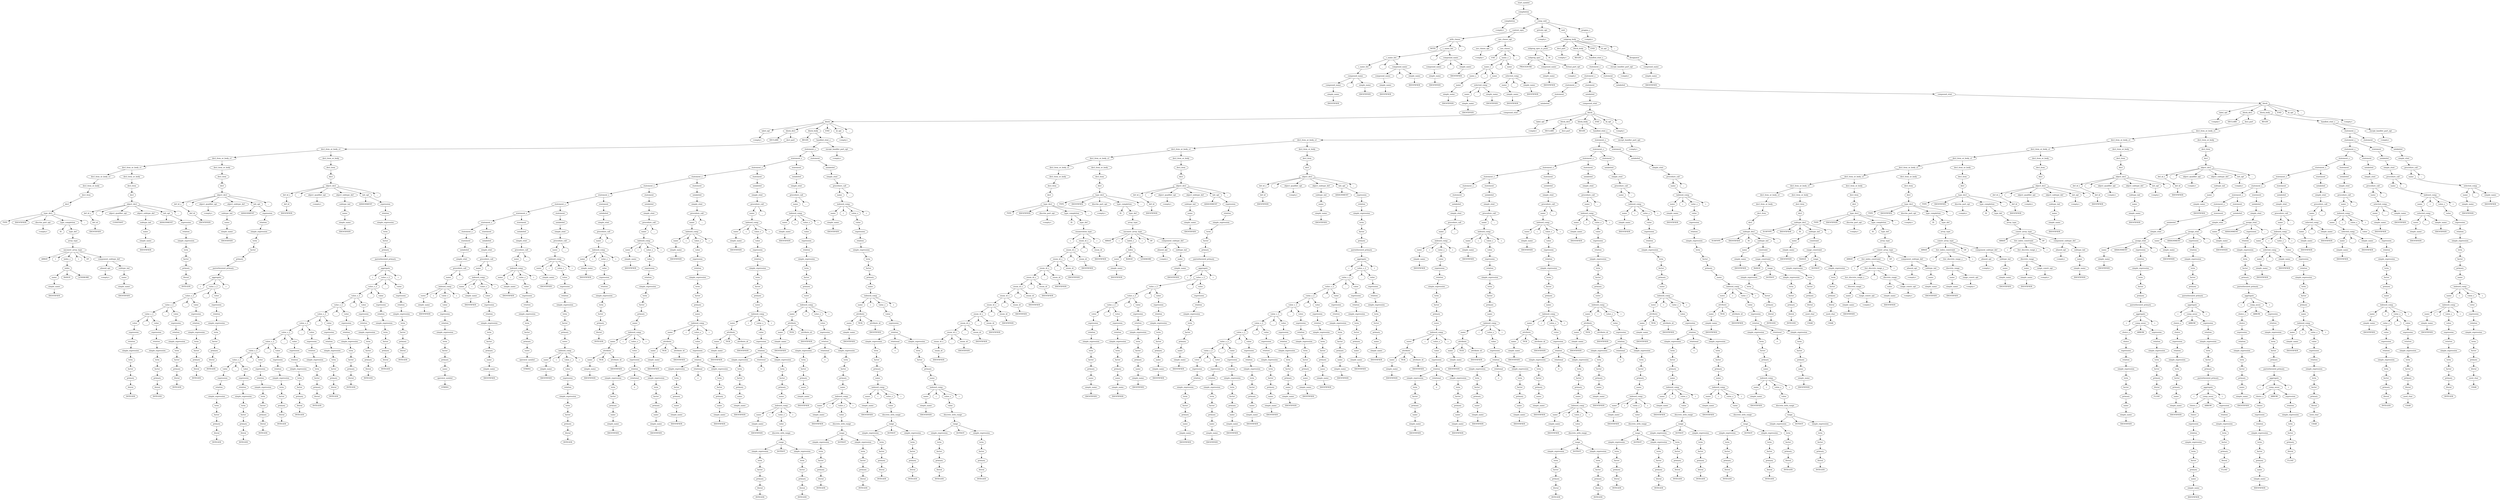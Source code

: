 digraph Parse_tree {
	start_symbol0[ label ="start_symbol"];
	compilation0[ label ="compilation"];
	start_symbol0->compilation0;
	compilation0[ label ="compilation"];
	compilation1[ label ="compilation"];
	compilation0->compilation1;
	comp_unit0[ label ="comp_unit"];
	compilation0->comp_unit0;
	comp_unit0[ label ="comp_unit"];
	context_spec0[ label ="context_spec"];
	comp_unit0->context_spec0;
	private_opt0[ label ="private_opt"];
	comp_unit0->private_opt0;
	unit0[ label ="unit"];
	comp_unit0->unit0;
	pragma_s0[ label ="pragma_s"];
	comp_unit0->pragma_s0;
	pragma_s0[ label ="pragma_s"];
	empty0[ label ="<empty>"];
	pragma_s0->empty0;
	unit0[ label ="unit"];
	subprog_body0[ label ="subprog_body"];
	unit0->subprog_body0;
	subprog_body0[ label ="subprog_body"];
	subprog_spec_is_push0[ label ="subprog_spec_is_push"];
	subprog_body0->subprog_spec_is_push0;
	decl_part0[ label ="decl_part"];
	subprog_body0->decl_part0;
	block_body0[ label ="block_body"];
	subprog_body0->block_body0;
	END0[ label ="END"];
	subprog_body0->END0;
	id_opt0[ label ="id_opt"];
	subprog_body0->id_opt0;
	semi_colon0[ label =";"];
	subprog_body0->semi_colon0;
	id_opt0[ label ="id_opt"];
	designator0[ label ="designator"];
	id_opt0->designator0;
	designator0[ label ="designator"];
	compound_name0[ label ="compound_name"];
	designator0->compound_name0;
	compound_name0[ label ="compound_name"];
	simple_name0[ label ="simple_name"];
	compound_name0->simple_name0;
	simple_name0[ label ="simple_name"];
	IDENTIFIER0[ label ="IDENTIFIER"];
	simple_name0->IDENTIFIER0;
	block_body0[ label ="block_body"];
	BEGIN0[ label ="BEGIN"];
	block_body0->BEGIN0;
	handled_stmt_s0[ label ="handled_stmt_s"];
	block_body0->handled_stmt_s0;
	handled_stmt_s0[ label ="handled_stmt_s"];
	statement_s0[ label ="statement_s"];
	handled_stmt_s0->statement_s0;
	except_handler_part_opt0[ label ="except_handler_part_opt"];
	handled_stmt_s0->except_handler_part_opt0;
	except_handler_part_opt0[ label ="except_handler_part_opt"];
	empty1[ label ="<empty>"];
	except_handler_part_opt0->empty1;
	statement_s0[ label ="statement_s"];
	statement_s1[ label ="statement_s"];
	statement_s0->statement_s1;
	statement0[ label ="statement"];
	statement_s0->statement0;
	statement0[ label ="statement"];
	unlabeled0[ label ="unlabeled"];
	statement0->unlabeled0;
	unlabeled0[ label ="unlabeled"];
	compound_stmt0[ label ="compound_stmt"];
	unlabeled0->compound_stmt0;
	compound_stmt0[ label ="compound_stmt"];
	block0[ label ="block"];
	compound_stmt0->block0;
	block0[ label ="block"];
	label_opt0[ label ="label_opt"];
	block0->label_opt0;
	block_decl0[ label ="block_decl"];
	block0->block_decl0;
	block_body1[ label ="block_body"];
	block0->block_body1;
	END1[ label ="END"];
	block0->END1;
	id_opt1[ label ="id_opt"];
	block0->id_opt1;
	semi_colon1[ label =";"];
	block0->semi_colon1;
	id_opt1[ label ="id_opt"];
	empty2[ label ="<empty>"];
	id_opt1->empty2;
	block_body1[ label ="block_body"];
	BEGIN1[ label ="BEGIN"];
	block_body1->BEGIN1;
	handled_stmt_s1[ label ="handled_stmt_s"];
	block_body1->handled_stmt_s1;
	handled_stmt_s1[ label ="handled_stmt_s"];
	statement_s2[ label ="statement_s"];
	handled_stmt_s1->statement_s2;
	except_handler_part_opt1[ label ="except_handler_part_opt"];
	handled_stmt_s1->except_handler_part_opt1;
	except_handler_part_opt1[ label ="except_handler_part_opt"];
	empty3[ label ="<empty>"];
	except_handler_part_opt1->empty3;
	statement_s2[ label ="statement_s"];
	statement_s3[ label ="statement_s"];
	statement_s2->statement_s3;
	statement1[ label ="statement"];
	statement_s2->statement1;
	statement1[ label ="statement"];
	unlabeled1[ label ="unlabeled"];
	statement1->unlabeled1;
	unlabeled1[ label ="unlabeled"];
	simple_stmt0[ label ="simple_stmt"];
	unlabeled1->simple_stmt0;
	simple_stmt0[ label ="simple_stmt"];
	procedure_call0[ label ="procedure_call"];
	simple_stmt0->procedure_call0;
	procedure_call0[ label ="procedure_call"];
	name0[ label ="name"];
	procedure_call0->name0;
	semi_colon2[ label =";"];
	procedure_call0->semi_colon2;
	name0[ label ="name"];
	selected_comp0[ label ="selected_comp"];
	name0->selected_comp0;
	selected_comp0[ label ="selected_comp"];
	name1[ label ="name"];
	selected_comp0->name1;
	dot0[ label ="."];
	selected_comp0->dot0;
	simple_name1[ label ="simple_name"];
	selected_comp0->simple_name1;
	simple_name1[ label ="simple_name"];
	IDENTIFIER1[ label ="IDENTIFIER"];
	simple_name1->IDENTIFIER1;
	name1[ label ="name"];
	simple_name2[ label ="simple_name"];
	name1->simple_name2;
	simple_name2[ label ="simple_name"];
	IDENTIFIER2[ label ="IDENTIFIER"];
	simple_name2->IDENTIFIER2;
	statement_s3[ label ="statement_s"];
	statement_s4[ label ="statement_s"];
	statement_s3->statement_s4;
	statement2[ label ="statement"];
	statement_s3->statement2;
	statement2[ label ="statement"];
	unlabeled2[ label ="unlabeled"];
	statement2->unlabeled2;
	unlabeled2[ label ="unlabeled"];
	simple_stmt1[ label ="simple_stmt"];
	unlabeled2->simple_stmt1;
	simple_stmt1[ label ="simple_stmt"];
	procedure_call1[ label ="procedure_call"];
	simple_stmt1->procedure_call1;
	procedure_call1[ label ="procedure_call"];
	name2[ label ="name"];
	procedure_call1->name2;
	semi_colon3[ label =";"];
	procedure_call1->semi_colon3;
	name2[ label ="name"];
	indexed_comp0[ label ="indexed_comp"];
	name2->indexed_comp0;
	indexed_comp0[ label ="indexed_comp"];
	name3[ label ="name"];
	indexed_comp0->name3;
	open_bracket0[ label ="("];
	indexed_comp0->open_bracket0;
	value_s0[ label ="value_s"];
	indexed_comp0->value_s0;
	close_bracket0[ label =")"];
	indexed_comp0->close_bracket0;
	value_s0[ label ="value_s"];
	value0[ label ="value"];
	value_s0->value0;
	value0[ label ="value"];
	expression0[ label ="expression"];
	value0->expression0;
	expression0[ label ="expression"];
	relation0[ label ="relation"];
	expression0->relation0;
	relation0[ label ="relation"];
	simple_expression0[ label ="simple_expression"];
	relation0->simple_expression0;
	simple_expression0[ label ="simple_expression"];
	term0[ label ="term"];
	simple_expression0->term0;
	term0[ label ="term"];
	factor0[ label ="factor"];
	term0->factor0;
	factor0[ label ="factor"];
	primary0[ label ="primary"];
	factor0->primary0;
	primary0[ label ="primary"];
	name4[ label ="name"];
	primary0->name4;
	name4[ label ="name"];
	indexed_comp1[ label ="indexed_comp"];
	name4->indexed_comp1;
	indexed_comp1[ label ="indexed_comp"];
	name5[ label ="name"];
	indexed_comp1->name5;
	open_bracket1[ label ="("];
	indexed_comp1->open_bracket1;
	value_s1[ label ="value_s"];
	indexed_comp1->value_s1;
	close_bracket1[ label =")"];
	indexed_comp1->close_bracket1;
	value_s1[ label ="value_s"];
	value1[ label ="value"];
	value_s1->value1;
	value1[ label ="value"];
	expression1[ label ="expression"];
	value1->expression1;
	expression1[ label ="expression"];
	relation1[ label ="relation"];
	expression1->relation1;
	relation1[ label ="relation"];
	simple_expression1[ label ="simple_expression"];
	relation1->simple_expression1;
	simple_expression1[ label ="simple_expression"];
	term1[ label ="term"];
	simple_expression1->term1;
	term1[ label ="term"];
	factor1[ label ="factor"];
	term1->factor1;
	factor1[ label ="factor"];
	primary1[ label ="primary"];
	factor1->primary1;
	primary1[ label ="primary"];
	literal0[ label ="literal"];
	primary1->literal0;
	literal0[ label ="literal"];
	used_char0[ label ="used_char"];
	literal0->used_char0;
	used_char0[ label ="used_char"];
	CHAR0[ label ="CHAR"];
	used_char0->CHAR0;
	name5[ label ="name"];
	indexed_comp2[ label ="indexed_comp"];
	name5->indexed_comp2;
	indexed_comp2[ label ="indexed_comp"];
	name6[ label ="name"];
	indexed_comp2->name6;
	open_bracket2[ label ="("];
	indexed_comp2->open_bracket2;
	value_s2[ label ="value_s"];
	indexed_comp2->value_s2;
	close_bracket2[ label =")"];
	indexed_comp2->close_bracket2;
	value_s2[ label ="value_s"];
	value2[ label ="value"];
	value_s2->value2;
	value2[ label ="value"];
	expression2[ label ="expression"];
	value2->expression2;
	expression2[ label ="expression"];
	relation2[ label ="relation"];
	expression2->relation2;
	relation2[ label ="relation"];
	simple_expression2[ label ="simple_expression"];
	relation2->simple_expression2;
	simple_expression2[ label ="simple_expression"];
	term2[ label ="term"];
	simple_expression2->term2;
	term2[ label ="term"];
	factor2[ label ="factor"];
	term2->factor2;
	factor2[ label ="factor"];
	primary2[ label ="primary"];
	factor2->primary2;
	primary2[ label ="primary"];
	literal1[ label ="literal"];
	primary2->literal1;
	literal1[ label ="literal"];
	INTEGER0[ label ="INTEGER"];
	literal1->INTEGER0;
	name6[ label ="name"];
	simple_name3[ label ="simple_name"];
	name6->simple_name3;
	simple_name3[ label ="simple_name"];
	IDENTIFIER3[ label ="IDENTIFIER"];
	simple_name3->IDENTIFIER3;
	name3[ label ="name"];
	selected_comp1[ label ="selected_comp"];
	name3->selected_comp1;
	selected_comp1[ label ="selected_comp"];
	name7[ label ="name"];
	selected_comp1->name7;
	dot1[ label ="."];
	selected_comp1->dot1;
	simple_name4[ label ="simple_name"];
	selected_comp1->simple_name4;
	simple_name4[ label ="simple_name"];
	IDENTIFIER4[ label ="IDENTIFIER"];
	simple_name4->IDENTIFIER4;
	name7[ label ="name"];
	simple_name5[ label ="simple_name"];
	name7->simple_name5;
	simple_name5[ label ="simple_name"];
	IDENTIFIER5[ label ="IDENTIFIER"];
	simple_name5->IDENTIFIER5;
	statement_s4[ label ="statement_s"];
	statement_s5[ label ="statement_s"];
	statement_s4->statement_s5;
	statement3[ label ="statement"];
	statement_s4->statement3;
	statement3[ label ="statement"];
	unlabeled3[ label ="unlabeled"];
	statement3->unlabeled3;
	unlabeled3[ label ="unlabeled"];
	simple_stmt2[ label ="simple_stmt"];
	unlabeled3->simple_stmt2;
	simple_stmt2[ label ="simple_stmt"];
	procedure_call2[ label ="procedure_call"];
	simple_stmt2->procedure_call2;
	procedure_call2[ label ="procedure_call"];
	name8[ label ="name"];
	procedure_call2->name8;
	semi_colon4[ label =";"];
	procedure_call2->semi_colon4;
	name8[ label ="name"];
	selected_comp2[ label ="selected_comp"];
	name8->selected_comp2;
	selected_comp2[ label ="selected_comp"];
	name9[ label ="name"];
	selected_comp2->name9;
	dot2[ label ="."];
	selected_comp2->dot2;
	simple_name6[ label ="simple_name"];
	selected_comp2->simple_name6;
	simple_name6[ label ="simple_name"];
	IDENTIFIER6[ label ="IDENTIFIER"];
	simple_name6->IDENTIFIER6;
	name9[ label ="name"];
	simple_name7[ label ="simple_name"];
	name9->simple_name7;
	simple_name7[ label ="simple_name"];
	IDENTIFIER7[ label ="IDENTIFIER"];
	simple_name7->IDENTIFIER7;
	statement_s5[ label ="statement_s"];
	statement_s6[ label ="statement_s"];
	statement_s5->statement_s6;
	statement4[ label ="statement"];
	statement_s5->statement4;
	statement4[ label ="statement"];
	unlabeled4[ label ="unlabeled"];
	statement4->unlabeled4;
	unlabeled4[ label ="unlabeled"];
	simple_stmt3[ label ="simple_stmt"];
	unlabeled4->simple_stmt3;
	simple_stmt3[ label ="simple_stmt"];
	procedure_call3[ label ="procedure_call"];
	simple_stmt3->procedure_call3;
	procedure_call3[ label ="procedure_call"];
	name10[ label ="name"];
	procedure_call3->name10;
	semi_colon5[ label =";"];
	procedure_call3->semi_colon5;
	name10[ label ="name"];
	indexed_comp3[ label ="indexed_comp"];
	name10->indexed_comp3;
	indexed_comp3[ label ="indexed_comp"];
	name11[ label ="name"];
	indexed_comp3->name11;
	open_bracket3[ label ="("];
	indexed_comp3->open_bracket3;
	value_s3[ label ="value_s"];
	indexed_comp3->value_s3;
	close_bracket3[ label =")"];
	indexed_comp3->close_bracket3;
	value_s3[ label ="value_s"];
	value3[ label ="value"];
	value_s3->value3;
	value3[ label ="value"];
	expression3[ label ="expression"];
	value3->expression3;
	expression3[ label ="expression"];
	relation3[ label ="relation"];
	expression3->relation3;
	relation3[ label ="relation"];
	simple_expression3[ label ="simple_expression"];
	relation3->simple_expression3;
	simple_expression3[ label ="simple_expression"];
	term3[ label ="term"];
	simple_expression3->term3;
	term3[ label ="term"];
	factor3[ label ="factor"];
	term3->factor3;
	factor3[ label ="factor"];
	primary3[ label ="primary"];
	factor3->primary3;
	primary3[ label ="primary"];
	name12[ label ="name"];
	primary3->name12;
	name12[ label ="name"];
	indexed_comp4[ label ="indexed_comp"];
	name12->indexed_comp4;
	indexed_comp4[ label ="indexed_comp"];
	name13[ label ="name"];
	indexed_comp4->name13;
	open_bracket4[ label ="("];
	indexed_comp4->open_bracket4;
	value_s4[ label ="value_s"];
	indexed_comp4->value_s4;
	close_bracket4[ label =")"];
	indexed_comp4->close_bracket4;
	value_s4[ label ="value_s"];
	value_s5[ label ="value_s"];
	value_s4->value_s5;
	comma0[ label =","];
	value_s4->comma0;
	value4[ label ="value"];
	value_s4->value4;
	value4[ label ="value"];
	expression4[ label ="expression"];
	value4->expression4;
	expression4[ label ="expression"];
	relation4[ label ="relation"];
	expression4->relation4;
	relation4[ label ="relation"];
	simple_expression4[ label ="simple_expression"];
	relation4->simple_expression4;
	simple_expression4[ label ="simple_expression"];
	term4[ label ="term"];
	simple_expression4->term4;
	term4[ label ="term"];
	factor4[ label ="factor"];
	term4->factor4;
	factor4[ label ="factor"];
	primary4[ label ="primary"];
	factor4->primary4;
	primary4[ label ="primary"];
	literal2[ label ="literal"];
	primary4->literal2;
	literal2[ label ="literal"];
	used_char1[ label ="used_char"];
	literal2->used_char1;
	used_char1[ label ="used_char"];
	CHAR1[ label ="CHAR"];
	used_char1->CHAR1;
	value_s5[ label ="value_s"];
	value5[ label ="value"];
	value_s5->value5;
	value5[ label ="value"];
	expression5[ label ="expression"];
	value5->expression5;
	expression5[ label ="expression"];
	relation5[ label ="relation"];
	expression5->relation5;
	relation5[ label ="relation"];
	simple_expression5[ label ="simple_expression"];
	relation5->simple_expression5;
	simple_expression5[ label ="simple_expression"];
	term5[ label ="term"];
	simple_expression5->term5;
	term5[ label ="term"];
	factor5[ label ="factor"];
	term5->factor5;
	factor5[ label ="factor"];
	primary5[ label ="primary"];
	factor5->primary5;
	primary5[ label ="primary"];
	literal3[ label ="literal"];
	primary5->literal3;
	literal3[ label ="literal"];
	INTEGER1[ label ="INTEGER"];
	literal3->INTEGER1;
	name13[ label ="name"];
	simple_name8[ label ="simple_name"];
	name13->simple_name8;
	simple_name8[ label ="simple_name"];
	IDENTIFIER8[ label ="IDENTIFIER"];
	simple_name8->IDENTIFIER8;
	name11[ label ="name"];
	selected_comp3[ label ="selected_comp"];
	name11->selected_comp3;
	selected_comp3[ label ="selected_comp"];
	name14[ label ="name"];
	selected_comp3->name14;
	dot3[ label ="."];
	selected_comp3->dot3;
	simple_name9[ label ="simple_name"];
	selected_comp3->simple_name9;
	simple_name9[ label ="simple_name"];
	IDENTIFIER9[ label ="IDENTIFIER"];
	simple_name9->IDENTIFIER9;
	name14[ label ="name"];
	simple_name10[ label ="simple_name"];
	name14->simple_name10;
	simple_name10[ label ="simple_name"];
	IDENTIFIER10[ label ="IDENTIFIER"];
	simple_name10->IDENTIFIER10;
	statement_s6[ label ="statement_s"];
	statement_s7[ label ="statement_s"];
	statement_s6->statement_s7;
	statement5[ label ="statement"];
	statement_s6->statement5;
	statement5[ label ="statement"];
	unlabeled5[ label ="unlabeled"];
	statement5->unlabeled5;
	unlabeled5[ label ="unlabeled"];
	simple_stmt4[ label ="simple_stmt"];
	unlabeled5->simple_stmt4;
	simple_stmt4[ label ="simple_stmt"];
	procedure_call4[ label ="procedure_call"];
	simple_stmt4->procedure_call4;
	procedure_call4[ label ="procedure_call"];
	name15[ label ="name"];
	procedure_call4->name15;
	semi_colon6[ label =";"];
	procedure_call4->semi_colon6;
	name15[ label ="name"];
	selected_comp4[ label ="selected_comp"];
	name15->selected_comp4;
	selected_comp4[ label ="selected_comp"];
	name16[ label ="name"];
	selected_comp4->name16;
	dot4[ label ="."];
	selected_comp4->dot4;
	simple_name11[ label ="simple_name"];
	selected_comp4->simple_name11;
	simple_name11[ label ="simple_name"];
	IDENTIFIER11[ label ="IDENTIFIER"];
	simple_name11->IDENTIFIER11;
	name16[ label ="name"];
	simple_name12[ label ="simple_name"];
	name16->simple_name12;
	simple_name12[ label ="simple_name"];
	IDENTIFIER12[ label ="IDENTIFIER"];
	simple_name12->IDENTIFIER12;
	statement_s7[ label ="statement_s"];
	statement_s8[ label ="statement_s"];
	statement_s7->statement_s8;
	statement6[ label ="statement"];
	statement_s7->statement6;
	statement6[ label ="statement"];
	unlabeled6[ label ="unlabeled"];
	statement6->unlabeled6;
	unlabeled6[ label ="unlabeled"];
	simple_stmt5[ label ="simple_stmt"];
	unlabeled6->simple_stmt5;
	simple_stmt5[ label ="simple_stmt"];
	procedure_call5[ label ="procedure_call"];
	simple_stmt5->procedure_call5;
	procedure_call5[ label ="procedure_call"];
	name17[ label ="name"];
	procedure_call5->name17;
	semi_colon7[ label =";"];
	procedure_call5->semi_colon7;
	name17[ label ="name"];
	indexed_comp5[ label ="indexed_comp"];
	name17->indexed_comp5;
	indexed_comp5[ label ="indexed_comp"];
	name18[ label ="name"];
	indexed_comp5->name18;
	open_bracket5[ label ="("];
	indexed_comp5->open_bracket5;
	value_s6[ label ="value_s"];
	indexed_comp5->value_s6;
	close_bracket5[ label =")"];
	indexed_comp5->close_bracket5;
	value_s6[ label ="value_s"];
	value6[ label ="value"];
	value_s6->value6;
	value6[ label ="value"];
	expression6[ label ="expression"];
	value6->expression6;
	expression6[ label ="expression"];
	relation6[ label ="relation"];
	expression6->relation6;
	relation6[ label ="relation"];
	simple_expression6[ label ="simple_expression"];
	relation6->simple_expression6;
	simple_expression6[ label ="simple_expression"];
	term6[ label ="term"];
	simple_expression6->term6;
	term6[ label ="term"];
	factor6[ label ="factor"];
	term6->factor6;
	factor6[ label ="factor"];
	primary6[ label ="primary"];
	factor6->primary6;
	primary6[ label ="primary"];
	name19[ label ="name"];
	primary6->name19;
	name19[ label ="name"];
	indexed_comp6[ label ="indexed_comp"];
	name19->indexed_comp6;
	indexed_comp6[ label ="indexed_comp"];
	name20[ label ="name"];
	indexed_comp6->name20;
	open_bracket6[ label ="("];
	indexed_comp6->open_bracket6;
	value_s7[ label ="value_s"];
	indexed_comp6->value_s7;
	close_bracket6[ label =")"];
	indexed_comp6->close_bracket6;
	value_s7[ label ="value_s"];
	value7[ label ="value"];
	value_s7->value7;
	value7[ label ="value"];
	expression7[ label ="expression"];
	value7->expression7;
	expression7[ label ="expression"];
	relation7[ label ="relation"];
	expression7->relation7;
	relation7[ label ="relation"];
	simple_expression7[ label ="simple_expression"];
	relation7->simple_expression7;
	simple_expression7[ label ="simple_expression"];
	term7[ label ="term"];
	simple_expression7->term7;
	term7[ label ="term"];
	factor7[ label ="factor"];
	term7->factor7;
	factor7[ label ="factor"];
	primary7[ label ="primary"];
	factor7->primary7;
	primary7[ label ="primary"];
	literal4[ label ="literal"];
	primary7->literal4;
	literal4[ label ="literal"];
	used_char2[ label ="used_char"];
	literal4->used_char2;
	used_char2[ label ="used_char"];
	CHAR2[ label ="CHAR"];
	used_char2->CHAR2;
	name20[ label ="name"];
	simple_name13[ label ="simple_name"];
	name20->simple_name13;
	simple_name13[ label ="simple_name"];
	IDENTIFIER13[ label ="IDENTIFIER"];
	simple_name13->IDENTIFIER13;
	name18[ label ="name"];
	selected_comp5[ label ="selected_comp"];
	name18->selected_comp5;
	selected_comp5[ label ="selected_comp"];
	name21[ label ="name"];
	selected_comp5->name21;
	dot5[ label ="."];
	selected_comp5->dot5;
	simple_name14[ label ="simple_name"];
	selected_comp5->simple_name14;
	simple_name14[ label ="simple_name"];
	IDENTIFIER14[ label ="IDENTIFIER"];
	simple_name14->IDENTIFIER14;
	name21[ label ="name"];
	simple_name15[ label ="simple_name"];
	name21->simple_name15;
	simple_name15[ label ="simple_name"];
	IDENTIFIER15[ label ="IDENTIFIER"];
	simple_name15->IDENTIFIER15;
	statement_s8[ label ="statement_s"];
	statement_s9[ label ="statement_s"];
	statement_s8->statement_s9;
	statement7[ label ="statement"];
	statement_s8->statement7;
	statement7[ label ="statement"];
	unlabeled7[ label ="unlabeled"];
	statement7->unlabeled7;
	unlabeled7[ label ="unlabeled"];
	simple_stmt6[ label ="simple_stmt"];
	unlabeled7->simple_stmt6;
	simple_stmt6[ label ="simple_stmt"];
	assign_stmt0[ label ="assign_stmt"];
	simple_stmt6->assign_stmt0;
	assign_stmt0[ label ="assign_stmt"];
	name22[ label ="name"];
	assign_stmt0->name22;
	ASSIGNMENT0[ label ="ASSIGNMENT"];
	assign_stmt0->ASSIGNMENT0;
	expression8[ label ="expression"];
	assign_stmt0->expression8;
	semi_colon8[ label =";"];
	assign_stmt0->semi_colon8;
	expression8[ label ="expression"];
	relation8[ label ="relation"];
	expression8->relation8;
	relation8[ label ="relation"];
	simple_expression8[ label ="simple_expression"];
	relation8->simple_expression8;
	simple_expression8[ label ="simple_expression"];
	term8[ label ="term"];
	simple_expression8->term8;
	term8[ label ="term"];
	factor8[ label ="factor"];
	term8->factor8;
	factor8[ label ="factor"];
	primary8[ label ="primary"];
	factor8->primary8;
	primary8[ label ="primary"];
	parenthesized_primary0[ label ="parenthesized_primary"];
	primary8->parenthesized_primary0;
	parenthesized_primary0[ label ="parenthesized_primary"];
	aggregate0[ label ="aggregate"];
	parenthesized_primary0->aggregate0;
	aggregate0[ label ="aggregate"];
	open_bracket7[ label ="("];
	aggregate0->open_bracket7;
	comp_assoc0[ label ="comp_assoc"];
	aggregate0->comp_assoc0;
	close_bracket7[ label =")"];
	aggregate0->close_bracket7;
	comp_assoc0[ label ="comp_assoc"];
	choice_s0[ label ="choice_s"];
	comp_assoc0->choice_s0;
	ARROW0[ label ="ARROW"];
	comp_assoc0->ARROW0;
	expression9[ label ="expression"];
	comp_assoc0->expression9;
	expression9[ label ="expression"];
	relation9[ label ="relation"];
	expression9->relation9;
	relation9[ label ="relation"];
	simple_expression9[ label ="simple_expression"];
	relation9->simple_expression9;
	simple_expression9[ label ="simple_expression"];
	term9[ label ="term"];
	simple_expression9->term9;
	term9[ label ="term"];
	factor9[ label ="factor"];
	term9->factor9;
	factor9[ label ="factor"];
	primary9[ label ="primary"];
	factor9->primary9;
	primary9[ label ="primary"];
	parenthesized_primary1[ label ="parenthesized_primary"];
	primary9->parenthesized_primary1;
	parenthesized_primary1[ label ="parenthesized_primary"];
	aggregate1[ label ="aggregate"];
	parenthesized_primary1->aggregate1;
	aggregate1[ label ="aggregate"];
	open_bracket8[ label ="("];
	aggregate1->open_bracket8;
	comp_assoc1[ label ="comp_assoc"];
	aggregate1->comp_assoc1;
	close_bracket8[ label =")"];
	aggregate1->close_bracket8;
	comp_assoc1[ label ="comp_assoc"];
	choice_s1[ label ="choice_s"];
	comp_assoc1->choice_s1;
	ARROW1[ label ="ARROW"];
	comp_assoc1->ARROW1;
	expression10[ label ="expression"];
	comp_assoc1->expression10;
	expression10[ label ="expression"];
	relation10[ label ="relation"];
	expression10->relation10;
	relation10[ label ="relation"];
	simple_expression10[ label ="simple_expression"];
	relation10->simple_expression10;
	simple_expression10[ label ="simple_expression"];
	term10[ label ="term"];
	simple_expression10->term10;
	term10[ label ="term"];
	factor10[ label ="factor"];
	term10->factor10;
	factor10[ label ="factor"];
	primary10[ label ="primary"];
	factor10->primary10;
	primary10[ label ="primary"];
	literal5[ label ="literal"];
	primary10->literal5;
	literal5[ label ="literal"];
	FLOAT0[ label ="FLOAT"];
	literal5->FLOAT0;
	choice_s1[ label ="choice_s"];
	choice0[ label ="choice"];
	choice_s1->choice0;
	choice0[ label ="choice"];
	expression11[ label ="expression"];
	choice0->expression11;
	expression11[ label ="expression"];
	relation11[ label ="relation"];
	expression11->relation11;
	relation11[ label ="relation"];
	simple_expression11[ label ="simple_expression"];
	relation11->simple_expression11;
	simple_expression11[ label ="simple_expression"];
	term11[ label ="term"];
	simple_expression11->term11;
	term11[ label ="term"];
	factor11[ label ="factor"];
	term11->factor11;
	factor11[ label ="factor"];
	primary11[ label ="primary"];
	factor11->primary11;
	primary11[ label ="primary"];
	name23[ label ="name"];
	primary11->name23;
	name23[ label ="name"];
	simple_name16[ label ="simple_name"];
	name23->simple_name16;
	simple_name16[ label ="simple_name"];
	IDENTIFIER16[ label ="IDENTIFIER"];
	simple_name16->IDENTIFIER16;
	choice_s0[ label ="choice_s"];
	choice1[ label ="choice"];
	choice_s0->choice1;
	choice1[ label ="choice"];
	expression12[ label ="expression"];
	choice1->expression12;
	expression12[ label ="expression"];
	relation12[ label ="relation"];
	expression12->relation12;
	relation12[ label ="relation"];
	simple_expression12[ label ="simple_expression"];
	relation12->simple_expression12;
	simple_expression12[ label ="simple_expression"];
	term12[ label ="term"];
	simple_expression12->term12;
	term12[ label ="term"];
	factor12[ label ="factor"];
	term12->factor12;
	factor12[ label ="factor"];
	primary12[ label ="primary"];
	factor12->primary12;
	primary12[ label ="primary"];
	name24[ label ="name"];
	primary12->name24;
	name24[ label ="name"];
	simple_name17[ label ="simple_name"];
	name24->simple_name17;
	simple_name17[ label ="simple_name"];
	IDENTIFIER17[ label ="IDENTIFIER"];
	simple_name17->IDENTIFIER17;
	name22[ label ="name"];
	simple_name18[ label ="simple_name"];
	name22->simple_name18;
	simple_name18[ label ="simple_name"];
	IDENTIFIER18[ label ="IDENTIFIER"];
	simple_name18->IDENTIFIER18;
	statement_s9[ label ="statement_s"];
	statement_s10[ label ="statement_s"];
	statement_s9->statement_s10;
	statement8[ label ="statement"];
	statement_s9->statement8;
	statement8[ label ="statement"];
	unlabeled8[ label ="unlabeled"];
	statement8->unlabeled8;
	unlabeled8[ label ="unlabeled"];
	simple_stmt7[ label ="simple_stmt"];
	unlabeled8->simple_stmt7;
	simple_stmt7[ label ="simple_stmt"];
	assign_stmt1[ label ="assign_stmt"];
	simple_stmt7->assign_stmt1;
	assign_stmt1[ label ="assign_stmt"];
	name25[ label ="name"];
	assign_stmt1->name25;
	ASSIGNMENT1[ label ="ASSIGNMENT"];
	assign_stmt1->ASSIGNMENT1;
	expression13[ label ="expression"];
	assign_stmt1->expression13;
	semi_colon9[ label =";"];
	assign_stmt1->semi_colon9;
	expression13[ label ="expression"];
	relation13[ label ="relation"];
	expression13->relation13;
	relation13[ label ="relation"];
	simple_expression13[ label ="simple_expression"];
	relation13->simple_expression13;
	simple_expression13[ label ="simple_expression"];
	term13[ label ="term"];
	simple_expression13->term13;
	term13[ label ="term"];
	factor13[ label ="factor"];
	term13->factor13;
	factor13[ label ="factor"];
	primary13[ label ="primary"];
	factor13->primary13;
	primary13[ label ="primary"];
	parenthesized_primary2[ label ="parenthesized_primary"];
	primary13->parenthesized_primary2;
	parenthesized_primary2[ label ="parenthesized_primary"];
	aggregate2[ label ="aggregate"];
	parenthesized_primary2->aggregate2;
	aggregate2[ label ="aggregate"];
	open_bracket9[ label ="("];
	aggregate2->open_bracket9;
	comp_assoc2[ label ="comp_assoc"];
	aggregate2->comp_assoc2;
	close_bracket9[ label =")"];
	aggregate2->close_bracket9;
	comp_assoc2[ label ="comp_assoc"];
	choice_s2[ label ="choice_s"];
	comp_assoc2->choice_s2;
	ARROW2[ label ="ARROW"];
	comp_assoc2->ARROW2;
	expression14[ label ="expression"];
	comp_assoc2->expression14;
	expression14[ label ="expression"];
	relation14[ label ="relation"];
	expression14->relation14;
	relation14[ label ="relation"];
	simple_expression14[ label ="simple_expression"];
	relation14->simple_expression14;
	simple_expression14[ label ="simple_expression"];
	term14[ label ="term"];
	simple_expression14->term14;
	term14[ label ="term"];
	factor14[ label ="factor"];
	term14->factor14;
	factor14[ label ="factor"];
	primary14[ label ="primary"];
	factor14->primary14;
	primary14[ label ="primary"];
	parenthesized_primary3[ label ="parenthesized_primary"];
	primary14->parenthesized_primary3;
	parenthesized_primary3[ label ="parenthesized_primary"];
	aggregate3[ label ="aggregate"];
	parenthesized_primary3->aggregate3;
	aggregate3[ label ="aggregate"];
	open_bracket10[ label ="("];
	aggregate3->open_bracket10;
	comp_assoc3[ label ="comp_assoc"];
	aggregate3->comp_assoc3;
	close_bracket10[ label =")"];
	aggregate3->close_bracket10;
	comp_assoc3[ label ="comp_assoc"];
	choice_s3[ label ="choice_s"];
	comp_assoc3->choice_s3;
	ARROW3[ label ="ARROW"];
	comp_assoc3->ARROW3;
	expression15[ label ="expression"];
	comp_assoc3->expression15;
	expression15[ label ="expression"];
	relation15[ label ="relation"];
	expression15->relation15;
	relation15[ label ="relation"];
	simple_expression15[ label ="simple_expression"];
	relation15->simple_expression15;
	simple_expression15[ label ="simple_expression"];
	term15[ label ="term"];
	simple_expression15->term15;
	term15[ label ="term"];
	factor15[ label ="factor"];
	term15->factor15;
	factor15[ label ="factor"];
	primary15[ label ="primary"];
	factor15->primary15;
	primary15[ label ="primary"];
	literal6[ label ="literal"];
	primary15->literal6;
	literal6[ label ="literal"];
	FLOAT1[ label ="FLOAT"];
	literal6->FLOAT1;
	choice_s3[ label ="choice_s"];
	choice2[ label ="choice"];
	choice_s3->choice2;
	choice2[ label ="choice"];
	expression16[ label ="expression"];
	choice2->expression16;
	expression16[ label ="expression"];
	relation16[ label ="relation"];
	expression16->relation16;
	relation16[ label ="relation"];
	simple_expression16[ label ="simple_expression"];
	relation16->simple_expression16;
	simple_expression16[ label ="simple_expression"];
	term16[ label ="term"];
	simple_expression16->term16;
	term16[ label ="term"];
	factor16[ label ="factor"];
	term16->factor16;
	factor16[ label ="factor"];
	primary16[ label ="primary"];
	factor16->primary16;
	primary16[ label ="primary"];
	name26[ label ="name"];
	primary16->name26;
	name26[ label ="name"];
	simple_name19[ label ="simple_name"];
	name26->simple_name19;
	simple_name19[ label ="simple_name"];
	IDENTIFIER19[ label ="IDENTIFIER"];
	simple_name19->IDENTIFIER19;
	choice_s2[ label ="choice_s"];
	choice3[ label ="choice"];
	choice_s2->choice3;
	choice3[ label ="choice"];
	expression17[ label ="expression"];
	choice3->expression17;
	expression17[ label ="expression"];
	relation17[ label ="relation"];
	expression17->relation17;
	relation17[ label ="relation"];
	simple_expression17[ label ="simple_expression"];
	relation17->simple_expression17;
	simple_expression17[ label ="simple_expression"];
	term17[ label ="term"];
	simple_expression17->term17;
	term17[ label ="term"];
	factor17[ label ="factor"];
	term17->factor17;
	factor17[ label ="factor"];
	primary17[ label ="primary"];
	factor17->primary17;
	primary17[ label ="primary"];
	name27[ label ="name"];
	primary17->name27;
	name27[ label ="name"];
	simple_name20[ label ="simple_name"];
	name27->simple_name20;
	simple_name20[ label ="simple_name"];
	IDENTIFIER20[ label ="IDENTIFIER"];
	simple_name20->IDENTIFIER20;
	name25[ label ="name"];
	simple_name21[ label ="simple_name"];
	name25->simple_name21;
	simple_name21[ label ="simple_name"];
	IDENTIFIER21[ label ="IDENTIFIER"];
	simple_name21->IDENTIFIER21;
	statement_s10[ label ="statement_s"];
	statement9[ label ="statement"];
	statement_s10->statement9;
	statement9[ label ="statement"];
	unlabeled9[ label ="unlabeled"];
	statement9->unlabeled9;
	unlabeled9[ label ="unlabeled"];
	simple_stmt8[ label ="simple_stmt"];
	unlabeled9->simple_stmt8;
	simple_stmt8[ label ="simple_stmt"];
	assign_stmt2[ label ="assign_stmt"];
	simple_stmt8->assign_stmt2;
	assign_stmt2[ label ="assign_stmt"];
	name28[ label ="name"];
	assign_stmt2->name28;
	ASSIGNMENT2[ label ="ASSIGNMENT"];
	assign_stmt2->ASSIGNMENT2;
	expression18[ label ="expression"];
	assign_stmt2->expression18;
	semi_colon10[ label =";"];
	assign_stmt2->semi_colon10;
	expression18[ label ="expression"];
	relation18[ label ="relation"];
	expression18->relation18;
	relation18[ label ="relation"];
	simple_expression18[ label ="simple_expression"];
	relation18->simple_expression18;
	simple_expression18[ label ="simple_expression"];
	term18[ label ="term"];
	simple_expression18->term18;
	term18[ label ="term"];
	factor18[ label ="factor"];
	term18->factor18;
	factor18[ label ="factor"];
	primary18[ label ="primary"];
	factor18->primary18;
	primary18[ label ="primary"];
	parenthesized_primary4[ label ="parenthesized_primary"];
	primary18->parenthesized_primary4;
	parenthesized_primary4[ label ="parenthesized_primary"];
	aggregate4[ label ="aggregate"];
	parenthesized_primary4->aggregate4;
	aggregate4[ label ="aggregate"];
	open_bracket11[ label ="("];
	aggregate4->open_bracket11;
	comp_assoc4[ label ="comp_assoc"];
	aggregate4->comp_assoc4;
	close_bracket11[ label =")"];
	aggregate4->close_bracket11;
	comp_assoc4[ label ="comp_assoc"];
	choice_s4[ label ="choice_s"];
	comp_assoc4->choice_s4;
	ARROW4[ label ="ARROW"];
	comp_assoc4->ARROW4;
	expression19[ label ="expression"];
	comp_assoc4->expression19;
	expression19[ label ="expression"];
	relation19[ label ="relation"];
	expression19->relation19;
	relation19[ label ="relation"];
	simple_expression19[ label ="simple_expression"];
	relation19->simple_expression19;
	simple_expression19[ label ="simple_expression"];
	term19[ label ="term"];
	simple_expression19->term19;
	term19[ label ="term"];
	factor19[ label ="factor"];
	term19->factor19;
	factor19[ label ="factor"];
	primary19[ label ="primary"];
	factor19->primary19;
	primary19[ label ="primary"];
	literal7[ label ="literal"];
	primary19->literal7;
	literal7[ label ="literal"];
	FLOAT2[ label ="FLOAT"];
	literal7->FLOAT2;
	choice_s4[ label ="choice_s"];
	choice4[ label ="choice"];
	choice_s4->choice4;
	choice4[ label ="choice"];
	expression20[ label ="expression"];
	choice4->expression20;
	expression20[ label ="expression"];
	relation20[ label ="relation"];
	expression20->relation20;
	relation20[ label ="relation"];
	simple_expression20[ label ="simple_expression"];
	relation20->simple_expression20;
	simple_expression20[ label ="simple_expression"];
	term20[ label ="term"];
	simple_expression20->term20;
	term20[ label ="term"];
	factor20[ label ="factor"];
	term20->factor20;
	factor20[ label ="factor"];
	primary20[ label ="primary"];
	factor20->primary20;
	primary20[ label ="primary"];
	name29[ label ="name"];
	primary20->name29;
	name29[ label ="name"];
	simple_name22[ label ="simple_name"];
	name29->simple_name22;
	simple_name22[ label ="simple_name"];
	IDENTIFIER22[ label ="IDENTIFIER"];
	simple_name22->IDENTIFIER22;
	name28[ label ="name"];
	simple_name23[ label ="simple_name"];
	name28->simple_name23;
	simple_name23[ label ="simple_name"];
	IDENTIFIER23[ label ="IDENTIFIER"];
	simple_name23->IDENTIFIER23;
	block_decl0[ label ="block_decl"];
	DECLARE0[ label ="DECLARE"];
	block_decl0->DECLARE0;
	decl_part1[ label ="decl_part"];
	block_decl0->decl_part1;
	decl_part1[ label ="decl_part"];
	decl_item_or_body_s10[ label ="decl_item_or_body_s1"];
	decl_part1->decl_item_or_body_s10;
	decl_item_or_body_s10[ label ="decl_item_or_body_s1"];
	decl_item_or_body_s11[ label ="decl_item_or_body_s1"];
	decl_item_or_body_s10->decl_item_or_body_s11;
	decl_item_or_body0[ label ="decl_item_or_body"];
	decl_item_or_body_s10->decl_item_or_body0;
	decl_item_or_body0[ label ="decl_item_or_body"];
	decl_item0[ label ="decl_item"];
	decl_item_or_body0->decl_item0;
	decl_item0[ label ="decl_item"];
	decl0[ label ="decl"];
	decl_item0->decl0;
	decl0[ label ="decl"];
	object_decl0[ label ="object_decl"];
	decl0->object_decl0;
	object_decl0[ label ="object_decl"];
	def_id_s0[ label ="def_id_s"];
	object_decl0->def_id_s0;
	colon0[ label =":"];
	object_decl0->colon0;
	object_qualifier_opt0[ label ="object_qualifier_opt"];
	object_decl0->object_qualifier_opt0;
	object_subtype_def0[ label ="object_subtype_def"];
	object_decl0->object_subtype_def0;
	init_opt0[ label ="init_opt"];
	object_decl0->init_opt0;
	semi_colon11[ label =";"];
	object_decl0->semi_colon11;
	init_opt0[ label ="init_opt"];
	empty4[ label ="<empty>"];
	init_opt0->empty4;
	object_subtype_def0[ label ="object_subtype_def"];
	subtype_ind0[ label ="subtype_ind"];
	object_subtype_def0->subtype_ind0;
	subtype_ind0[ label ="subtype_ind"];
	name30[ label ="name"];
	subtype_ind0->name30;
	name30[ label ="name"];
	simple_name24[ label ="simple_name"];
	name30->simple_name24;
	simple_name24[ label ="simple_name"];
	IDENTIFIER24[ label ="IDENTIFIER"];
	simple_name24->IDENTIFIER24;
	object_qualifier_opt0[ label ="object_qualifier_opt"];
	empty5[ label ="<empty>"];
	object_qualifier_opt0->empty5;
	def_id_s0[ label ="def_id_s"];
	def_id0[ label ="def_id"];
	def_id_s0->def_id0;
	def_id0[ label ="def_id"];
	IDENTIFIER25[ label ="IDENTIFIER"];
	def_id0->IDENTIFIER25;
	decl_item_or_body_s11[ label ="decl_item_or_body_s1"];
	decl_item_or_body_s12[ label ="decl_item_or_body_s1"];
	decl_item_or_body_s11->decl_item_or_body_s12;
	decl_item_or_body1[ label ="decl_item_or_body"];
	decl_item_or_body_s11->decl_item_or_body1;
	decl_item_or_body1[ label ="decl_item_or_body"];
	decl_item1[ label ="decl_item"];
	decl_item_or_body1->decl_item1;
	decl_item1[ label ="decl_item"];
	decl1[ label ="decl"];
	decl_item1->decl1;
	decl1[ label ="decl"];
	object_decl1[ label ="object_decl"];
	decl1->object_decl1;
	object_decl1[ label ="object_decl"];
	def_id_s1[ label ="def_id_s"];
	object_decl1->def_id_s1;
	colon1[ label =":"];
	object_decl1->colon1;
	object_qualifier_opt1[ label ="object_qualifier_opt"];
	object_decl1->object_qualifier_opt1;
	object_subtype_def1[ label ="object_subtype_def"];
	object_decl1->object_subtype_def1;
	init_opt1[ label ="init_opt"];
	object_decl1->init_opt1;
	semi_colon12[ label =";"];
	object_decl1->semi_colon12;
	init_opt1[ label ="init_opt"];
	empty6[ label ="<empty>"];
	init_opt1->empty6;
	object_subtype_def1[ label ="object_subtype_def"];
	subtype_ind1[ label ="subtype_ind"];
	object_subtype_def1->subtype_ind1;
	subtype_ind1[ label ="subtype_ind"];
	name31[ label ="name"];
	subtype_ind1->name31;
	name31[ label ="name"];
	simple_name25[ label ="simple_name"];
	name31->simple_name25;
	simple_name25[ label ="simple_name"];
	IDENTIFIER26[ label ="IDENTIFIER"];
	simple_name25->IDENTIFIER26;
	object_qualifier_opt1[ label ="object_qualifier_opt"];
	empty7[ label ="<empty>"];
	object_qualifier_opt1->empty7;
	def_id_s1[ label ="def_id_s"];
	def_id1[ label ="def_id"];
	def_id_s1->def_id1;
	def_id1[ label ="def_id"];
	IDENTIFIER27[ label ="IDENTIFIER"];
	def_id1->IDENTIFIER27;
	decl_item_or_body_s12[ label ="decl_item_or_body_s1"];
	decl_item_or_body_s13[ label ="decl_item_or_body_s1"];
	decl_item_or_body_s12->decl_item_or_body_s13;
	decl_item_or_body2[ label ="decl_item_or_body"];
	decl_item_or_body_s12->decl_item_or_body2;
	decl_item_or_body2[ label ="decl_item_or_body"];
	decl_item2[ label ="decl_item"];
	decl_item_or_body2->decl_item2;
	decl_item2[ label ="decl_item"];
	decl2[ label ="decl"];
	decl_item2->decl2;
	decl2[ label ="decl"];
	object_decl2[ label ="object_decl"];
	decl2->object_decl2;
	object_decl2[ label ="object_decl"];
	def_id_s2[ label ="def_id_s"];
	object_decl2->def_id_s2;
	colon2[ label =":"];
	object_decl2->colon2;
	object_qualifier_opt2[ label ="object_qualifier_opt"];
	object_decl2->object_qualifier_opt2;
	object_subtype_def2[ label ="object_subtype_def"];
	object_decl2->object_subtype_def2;
	init_opt2[ label ="init_opt"];
	object_decl2->init_opt2;
	semi_colon13[ label =";"];
	object_decl2->semi_colon13;
	init_opt2[ label ="init_opt"];
	empty8[ label ="<empty>"];
	init_opt2->empty8;
	object_subtype_def2[ label ="object_subtype_def"];
	subtype_ind2[ label ="subtype_ind"];
	object_subtype_def2->subtype_ind2;
	subtype_ind2[ label ="subtype_ind"];
	name32[ label ="name"];
	subtype_ind2->name32;
	name32[ label ="name"];
	simple_name26[ label ="simple_name"];
	name32->simple_name26;
	simple_name26[ label ="simple_name"];
	IDENTIFIER28[ label ="IDENTIFIER"];
	simple_name26->IDENTIFIER28;
	object_qualifier_opt2[ label ="object_qualifier_opt"];
	empty9[ label ="<empty>"];
	object_qualifier_opt2->empty9;
	def_id_s2[ label ="def_id_s"];
	def_id2[ label ="def_id"];
	def_id_s2->def_id2;
	def_id2[ label ="def_id"];
	IDENTIFIER29[ label ="IDENTIFIER"];
	def_id2->IDENTIFIER29;
	decl_item_or_body_s13[ label ="decl_item_or_body_s1"];
	decl_item_or_body_s14[ label ="decl_item_or_body_s1"];
	decl_item_or_body_s13->decl_item_or_body_s14;
	decl_item_or_body3[ label ="decl_item_or_body"];
	decl_item_or_body_s13->decl_item_or_body3;
	decl_item_or_body3[ label ="decl_item_or_body"];
	decl_item3[ label ="decl_item"];
	decl_item_or_body3->decl_item3;
	decl_item3[ label ="decl_item"];
	decl3[ label ="decl"];
	decl_item3->decl3;
	decl3[ label ="decl"];
	type_decl0[ label ="type_decl"];
	decl3->type_decl0;
	type_decl0[ label ="type_decl"];
	TYPE0[ label ="TYPE"];
	type_decl0->TYPE0;
	IDENTIFIER30[ label ="IDENTIFIER"];
	type_decl0->IDENTIFIER30;
	discrim_part_opt0[ label ="discrim_part_opt"];
	type_decl0->discrim_part_opt0;
	type_completion0[ label ="type_completion"];
	type_decl0->type_completion0;
	semi_colon14[ label =";"];
	type_decl0->semi_colon14;
	type_completion0[ label ="type_completion"];
	IS0[ label ="IS"];
	type_completion0->IS0;
	type_def0[ label ="type_def"];
	type_completion0->type_def0;
	type_def0[ label ="type_def"];
	array_type0[ label ="array_type"];
	type_def0->array_type0;
	array_type0[ label ="array_type"];
	constr_array_type0[ label ="constr_array_type"];
	array_type0->constr_array_type0;
	constr_array_type0[ label ="constr_array_type"];
	ARRAY0[ label ="ARRAY"];
	constr_array_type0->ARRAY0;
	iter_index_constraint0[ label ="iter_index_constraint"];
	constr_array_type0->iter_index_constraint0;
	OF0[ label ="OF"];
	constr_array_type0->OF0;
	component_subtype_def0[ label ="component_subtype_def"];
	constr_array_type0->component_subtype_def0;
	component_subtype_def0[ label ="component_subtype_def"];
	aliased_opt0[ label ="aliased_opt"];
	component_subtype_def0->aliased_opt0;
	subtype_ind3[ label ="subtype_ind"];
	component_subtype_def0->subtype_ind3;
	subtype_ind3[ label ="subtype_ind"];
	name33[ label ="name"];
	subtype_ind3->name33;
	name33[ label ="name"];
	simple_name27[ label ="simple_name"];
	name33->simple_name27;
	simple_name27[ label ="simple_name"];
	IDENTIFIER31[ label ="IDENTIFIER"];
	simple_name27->IDENTIFIER31;
	aliased_opt0[ label ="aliased_opt"];
	empty10[ label ="<empty>"];
	aliased_opt0->empty10;
	iter_index_constraint0[ label ="iter_index_constraint"];
	open_bracket12[ label ="("];
	iter_index_constraint0->open_bracket12;
	iter_discrete_range_s0[ label ="iter_discrete_range_s"];
	iter_index_constraint0->iter_discrete_range_s0;
	close_bracket12[ label =")"];
	iter_index_constraint0->close_bracket12;
	iter_discrete_range_s0[ label ="iter_discrete_range_s"];
	discrete_range0[ label ="discrete_range"];
	iter_discrete_range_s0->discrete_range0;
	discrete_range0[ label ="discrete_range"];
	name34[ label ="name"];
	discrete_range0->name34;
	range_constr_opt0[ label ="range_constr_opt"];
	discrete_range0->range_constr_opt0;
	range_constr_opt0[ label ="range_constr_opt"];
	empty11[ label ="<empty>"];
	range_constr_opt0->empty11;
	name34[ label ="name"];
	simple_name28[ label ="simple_name"];
	name34->simple_name28;
	simple_name28[ label ="simple_name"];
	IDENTIFIER32[ label ="IDENTIFIER"];
	simple_name28->IDENTIFIER32;
	discrim_part_opt0[ label ="discrim_part_opt"];
	empty12[ label ="<empty>"];
	discrim_part_opt0->empty12;
	decl_item_or_body_s14[ label ="decl_item_or_body_s1"];
	decl_item_or_body_s15[ label ="decl_item_or_body_s1"];
	decl_item_or_body_s14->decl_item_or_body_s15;
	decl_item_or_body4[ label ="decl_item_or_body"];
	decl_item_or_body_s14->decl_item_or_body4;
	decl_item_or_body4[ label ="decl_item_or_body"];
	decl_item4[ label ="decl_item"];
	decl_item_or_body4->decl_item4;
	decl_item4[ label ="decl_item"];
	decl4[ label ="decl"];
	decl_item4->decl4;
	decl4[ label ="decl"];
	type_decl1[ label ="type_decl"];
	decl4->type_decl1;
	type_decl1[ label ="type_decl"];
	TYPE1[ label ="TYPE"];
	type_decl1->TYPE1;
	IDENTIFIER33[ label ="IDENTIFIER"];
	type_decl1->IDENTIFIER33;
	discrim_part_opt1[ label ="discrim_part_opt"];
	type_decl1->discrim_part_opt1;
	type_completion1[ label ="type_completion"];
	type_decl1->type_completion1;
	semi_colon15[ label =";"];
	type_decl1->semi_colon15;
	type_completion1[ label ="type_completion"];
	IS1[ label ="IS"];
	type_completion1->IS1;
	type_def1[ label ="type_def"];
	type_completion1->type_def1;
	type_def1[ label ="type_def"];
	array_type1[ label ="array_type"];
	type_def1->array_type1;
	array_type1[ label ="array_type"];
	constr_array_type1[ label ="constr_array_type"];
	array_type1->constr_array_type1;
	constr_array_type1[ label ="constr_array_type"];
	ARRAY1[ label ="ARRAY"];
	constr_array_type1->ARRAY1;
	iter_index_constraint1[ label ="iter_index_constraint"];
	constr_array_type1->iter_index_constraint1;
	OF1[ label ="OF"];
	constr_array_type1->OF1;
	component_subtype_def1[ label ="component_subtype_def"];
	constr_array_type1->component_subtype_def1;
	component_subtype_def1[ label ="component_subtype_def"];
	aliased_opt1[ label ="aliased_opt"];
	component_subtype_def1->aliased_opt1;
	subtype_ind4[ label ="subtype_ind"];
	component_subtype_def1->subtype_ind4;
	subtype_ind4[ label ="subtype_ind"];
	name35[ label ="name"];
	subtype_ind4->name35;
	name35[ label ="name"];
	simple_name29[ label ="simple_name"];
	name35->simple_name29;
	simple_name29[ label ="simple_name"];
	IDENTIFIER34[ label ="IDENTIFIER"];
	simple_name29->IDENTIFIER34;
	aliased_opt1[ label ="aliased_opt"];
	empty13[ label ="<empty>"];
	aliased_opt1->empty13;
	iter_index_constraint1[ label ="iter_index_constraint"];
	open_bracket13[ label ="("];
	iter_index_constraint1->open_bracket13;
	iter_discrete_range_s1[ label ="iter_discrete_range_s"];
	iter_index_constraint1->iter_discrete_range_s1;
	close_bracket13[ label =")"];
	iter_index_constraint1->close_bracket13;
	iter_discrete_range_s1[ label ="iter_discrete_range_s"];
	discrete_range1[ label ="discrete_range"];
	iter_discrete_range_s1->discrete_range1;
	discrete_range1[ label ="discrete_range"];
	name36[ label ="name"];
	discrete_range1->name36;
	range_constr_opt1[ label ="range_constr_opt"];
	discrete_range1->range_constr_opt1;
	range_constr_opt1[ label ="range_constr_opt"];
	empty14[ label ="<empty>"];
	range_constr_opt1->empty14;
	name36[ label ="name"];
	simple_name30[ label ="simple_name"];
	name36->simple_name30;
	simple_name30[ label ="simple_name"];
	IDENTIFIER35[ label ="IDENTIFIER"];
	simple_name30->IDENTIFIER35;
	discrim_part_opt1[ label ="discrim_part_opt"];
	empty15[ label ="<empty>"];
	discrim_part_opt1->empty15;
	decl_item_or_body_s15[ label ="decl_item_or_body_s1"];
	decl_item_or_body_s16[ label ="decl_item_or_body_s1"];
	decl_item_or_body_s15->decl_item_or_body_s16;
	decl_item_or_body5[ label ="decl_item_or_body"];
	decl_item_or_body_s15->decl_item_or_body5;
	decl_item_or_body5[ label ="decl_item_or_body"];
	decl_item5[ label ="decl_item"];
	decl_item_or_body5->decl_item5;
	decl_item5[ label ="decl_item"];
	decl5[ label ="decl"];
	decl_item5->decl5;
	decl5[ label ="decl"];
	type_decl2[ label ="type_decl"];
	decl5->type_decl2;
	type_decl2[ label ="type_decl"];
	TYPE2[ label ="TYPE"];
	type_decl2->TYPE2;
	IDENTIFIER36[ label ="IDENTIFIER"];
	type_decl2->IDENTIFIER36;
	discrim_part_opt2[ label ="discrim_part_opt"];
	type_decl2->discrim_part_opt2;
	type_completion2[ label ="type_completion"];
	type_decl2->type_completion2;
	semi_colon16[ label =";"];
	type_decl2->semi_colon16;
	type_completion2[ label ="type_completion"];
	IS2[ label ="IS"];
	type_completion2->IS2;
	type_def2[ label ="type_def"];
	type_completion2->type_def2;
	type_def2[ label ="type_def"];
	array_type2[ label ="array_type"];
	type_def2->array_type2;
	array_type2[ label ="array_type"];
	constr_array_type2[ label ="constr_array_type"];
	array_type2->constr_array_type2;
	constr_array_type2[ label ="constr_array_type"];
	ARRAY2[ label ="ARRAY"];
	constr_array_type2->ARRAY2;
	iter_index_constraint2[ label ="iter_index_constraint"];
	constr_array_type2->iter_index_constraint2;
	OF2[ label ="OF"];
	constr_array_type2->OF2;
	component_subtype_def2[ label ="component_subtype_def"];
	constr_array_type2->component_subtype_def2;
	component_subtype_def2[ label ="component_subtype_def"];
	aliased_opt2[ label ="aliased_opt"];
	component_subtype_def2->aliased_opt2;
	subtype_ind5[ label ="subtype_ind"];
	component_subtype_def2->subtype_ind5;
	subtype_ind5[ label ="subtype_ind"];
	name37[ label ="name"];
	subtype_ind5->name37;
	name37[ label ="name"];
	simple_name31[ label ="simple_name"];
	name37->simple_name31;
	simple_name31[ label ="simple_name"];
	IDENTIFIER37[ label ="IDENTIFIER"];
	simple_name31->IDENTIFIER37;
	aliased_opt2[ label ="aliased_opt"];
	empty16[ label ="<empty>"];
	aliased_opt2->empty16;
	iter_index_constraint2[ label ="iter_index_constraint"];
	open_bracket14[ label ="("];
	iter_index_constraint2->open_bracket14;
	iter_discrete_range_s2[ label ="iter_discrete_range_s"];
	iter_index_constraint2->iter_discrete_range_s2;
	close_bracket14[ label =")"];
	iter_index_constraint2->close_bracket14;
	iter_discrete_range_s2[ label ="iter_discrete_range_s"];
	iter_discrete_range_s3[ label ="iter_discrete_range_s"];
	iter_discrete_range_s2->iter_discrete_range_s3;
	comma1[ label =","];
	iter_discrete_range_s2->comma1;
	discrete_range2[ label ="discrete_range"];
	iter_discrete_range_s2->discrete_range2;
	discrete_range2[ label ="discrete_range"];
	name38[ label ="name"];
	discrete_range2->name38;
	range_constr_opt2[ label ="range_constr_opt"];
	discrete_range2->range_constr_opt2;
	range_constr_opt2[ label ="range_constr_opt"];
	empty17[ label ="<empty>"];
	range_constr_opt2->empty17;
	name38[ label ="name"];
	simple_name32[ label ="simple_name"];
	name38->simple_name32;
	simple_name32[ label ="simple_name"];
	IDENTIFIER38[ label ="IDENTIFIER"];
	simple_name32->IDENTIFIER38;
	iter_discrete_range_s3[ label ="iter_discrete_range_s"];
	discrete_range3[ label ="discrete_range"];
	iter_discrete_range_s3->discrete_range3;
	discrete_range3[ label ="discrete_range"];
	name39[ label ="name"];
	discrete_range3->name39;
	range_constr_opt3[ label ="range_constr_opt"];
	discrete_range3->range_constr_opt3;
	range_constr_opt3[ label ="range_constr_opt"];
	empty18[ label ="<empty>"];
	range_constr_opt3->empty18;
	name39[ label ="name"];
	simple_name33[ label ="simple_name"];
	name39->simple_name33;
	simple_name33[ label ="simple_name"];
	IDENTIFIER39[ label ="IDENTIFIER"];
	simple_name33->IDENTIFIER39;
	discrim_part_opt2[ label ="discrim_part_opt"];
	empty19[ label ="<empty>"];
	discrim_part_opt2->empty19;
	decl_item_or_body_s16[ label ="decl_item_or_body_s1"];
	decl_item_or_body_s17[ label ="decl_item_or_body_s1"];
	decl_item_or_body_s16->decl_item_or_body_s17;
	decl_item_or_body6[ label ="decl_item_or_body"];
	decl_item_or_body_s16->decl_item_or_body6;
	decl_item_or_body6[ label ="decl_item_or_body"];
	decl_item6[ label ="decl_item"];
	decl_item_or_body6->decl_item6;
	decl_item6[ label ="decl_item"];
	decl6[ label ="decl"];
	decl_item6->decl6;
	decl6[ label ="decl"];
	subtype_decl0[ label ="subtype_decl"];
	decl6->subtype_decl0;
	subtype_decl0[ label ="subtype_decl"];
	SUBTYPE0[ label ="SUBTYPE"];
	subtype_decl0->SUBTYPE0;
	IDENTIFIER40[ label ="IDENTIFIER"];
	subtype_decl0->IDENTIFIER40;
	IS3[ label ="IS"];
	subtype_decl0->IS3;
	subtype_ind6[ label ="subtype_ind"];
	subtype_decl0->subtype_ind6;
	semi_colon17[ label =";"];
	subtype_decl0->semi_colon17;
	subtype_ind6[ label ="subtype_ind"];
	name40[ label ="name"];
	subtype_ind6->name40;
	constraint0[ label ="constraint"];
	subtype_ind6->constraint0;
	constraint0[ label ="constraint"];
	range_constraint0[ label ="range_constraint"];
	constraint0->range_constraint0;
	range_constraint0[ label ="range_constraint"];
	RANGE0[ label ="RANGE"];
	range_constraint0->RANGE0;
	range0[ label ="range"];
	range_constraint0->range0;
	range0[ label ="range"];
	simple_expression21[ label ="simple_expression"];
	range0->simple_expression21;
	DOTDOT0[ label ="DOTDOT"];
	range0->DOTDOT0;
	simple_expression22[ label ="simple_expression"];
	range0->simple_expression22;
	simple_expression22[ label ="simple_expression"];
	term21[ label ="term"];
	simple_expression22->term21;
	term21[ label ="term"];
	factor21[ label ="factor"];
	term21->factor21;
	factor21[ label ="factor"];
	primary21[ label ="primary"];
	factor21->primary21;
	primary21[ label ="primary"];
	literal8[ label ="literal"];
	primary21->literal8;
	literal8[ label ="literal"];
	used_char3[ label ="used_char"];
	literal8->used_char3;
	used_char3[ label ="used_char"];
	CHAR3[ label ="CHAR"];
	used_char3->CHAR3;
	simple_expression21[ label ="simple_expression"];
	term22[ label ="term"];
	simple_expression21->term22;
	term22[ label ="term"];
	factor22[ label ="factor"];
	term22->factor22;
	factor22[ label ="factor"];
	primary22[ label ="primary"];
	factor22->primary22;
	primary22[ label ="primary"];
	literal9[ label ="literal"];
	primary22->literal9;
	literal9[ label ="literal"];
	used_char4[ label ="used_char"];
	literal9->used_char4;
	used_char4[ label ="used_char"];
	CHAR4[ label ="CHAR"];
	used_char4->CHAR4;
	name40[ label ="name"];
	simple_name34[ label ="simple_name"];
	name40->simple_name34;
	simple_name34[ label ="simple_name"];
	IDENTIFIER41[ label ="IDENTIFIER"];
	simple_name34->IDENTIFIER41;
	decl_item_or_body_s17[ label ="decl_item_or_body_s1"];
	decl_item_or_body7[ label ="decl_item_or_body"];
	decl_item_or_body_s17->decl_item_or_body7;
	decl_item_or_body7[ label ="decl_item_or_body"];
	decl_item7[ label ="decl_item"];
	decl_item_or_body7->decl_item7;
	decl_item7[ label ="decl_item"];
	decl7[ label ="decl"];
	decl_item7->decl7;
	decl7[ label ="decl"];
	subtype_decl1[ label ="subtype_decl"];
	decl7->subtype_decl1;
	subtype_decl1[ label ="subtype_decl"];
	SUBTYPE1[ label ="SUBTYPE"];
	subtype_decl1->SUBTYPE1;
	IDENTIFIER42[ label ="IDENTIFIER"];
	subtype_decl1->IDENTIFIER42;
	IS4[ label ="IS"];
	subtype_decl1->IS4;
	subtype_ind7[ label ="subtype_ind"];
	subtype_decl1->subtype_ind7;
	semi_colon18[ label =";"];
	subtype_decl1->semi_colon18;
	subtype_ind7[ label ="subtype_ind"];
	name41[ label ="name"];
	subtype_ind7->name41;
	constraint1[ label ="constraint"];
	subtype_ind7->constraint1;
	constraint1[ label ="constraint"];
	range_constraint1[ label ="range_constraint"];
	constraint1->range_constraint1;
	range_constraint1[ label ="range_constraint"];
	RANGE1[ label ="RANGE"];
	range_constraint1->RANGE1;
	range1[ label ="range"];
	range_constraint1->range1;
	range1[ label ="range"];
	simple_expression23[ label ="simple_expression"];
	range1->simple_expression23;
	DOTDOT1[ label ="DOTDOT"];
	range1->DOTDOT1;
	simple_expression24[ label ="simple_expression"];
	range1->simple_expression24;
	simple_expression24[ label ="simple_expression"];
	term23[ label ="term"];
	simple_expression24->term23;
	term23[ label ="term"];
	factor23[ label ="factor"];
	term23->factor23;
	factor23[ label ="factor"];
	primary23[ label ="primary"];
	factor23->primary23;
	primary23[ label ="primary"];
	literal10[ label ="literal"];
	primary23->literal10;
	literal10[ label ="literal"];
	INTEGER2[ label ="INTEGER"];
	literal10->INTEGER2;
	simple_expression23[ label ="simple_expression"];
	term24[ label ="term"];
	simple_expression23->term24;
	term24[ label ="term"];
	factor24[ label ="factor"];
	term24->factor24;
	factor24[ label ="factor"];
	primary24[ label ="primary"];
	factor24->primary24;
	primary24[ label ="primary"];
	literal11[ label ="literal"];
	primary24->literal11;
	literal11[ label ="literal"];
	INTEGER3[ label ="INTEGER"];
	literal11->INTEGER3;
	name41[ label ="name"];
	simple_name35[ label ="simple_name"];
	name41->simple_name35;
	simple_name35[ label ="simple_name"];
	IDENTIFIER43[ label ="IDENTIFIER"];
	simple_name35->IDENTIFIER43;
	label_opt0[ label ="label_opt"];
	empty20[ label ="<empty>"];
	label_opt0->empty20;
	statement_s1[ label ="statement_s"];
	statement_s11[ label ="statement_s"];
	statement_s1->statement_s11;
	statement10[ label ="statement"];
	statement_s1->statement10;
	statement10[ label ="statement"];
	unlabeled10[ label ="unlabeled"];
	statement10->unlabeled10;
	unlabeled10[ label ="unlabeled"];
	compound_stmt1[ label ="compound_stmt"];
	unlabeled10->compound_stmt1;
	compound_stmt1[ label ="compound_stmt"];
	block1[ label ="block"];
	compound_stmt1->block1;
	block1[ label ="block"];
	label_opt1[ label ="label_opt"];
	block1->label_opt1;
	block_decl1[ label ="block_decl"];
	block1->block_decl1;
	block_body2[ label ="block_body"];
	block1->block_body2;
	END2[ label ="END"];
	block1->END2;
	id_opt2[ label ="id_opt"];
	block1->id_opt2;
	semi_colon19[ label =";"];
	block1->semi_colon19;
	id_opt2[ label ="id_opt"];
	empty21[ label ="<empty>"];
	id_opt2->empty21;
	block_body2[ label ="block_body"];
	BEGIN2[ label ="BEGIN"];
	block_body2->BEGIN2;
	handled_stmt_s2[ label ="handled_stmt_s"];
	block_body2->handled_stmt_s2;
	handled_stmt_s2[ label ="handled_stmt_s"];
	statement_s12[ label ="statement_s"];
	handled_stmt_s2->statement_s12;
	except_handler_part_opt2[ label ="except_handler_part_opt"];
	handled_stmt_s2->except_handler_part_opt2;
	except_handler_part_opt2[ label ="except_handler_part_opt"];
	empty22[ label ="<empty>"];
	except_handler_part_opt2->empty22;
	statement_s12[ label ="statement_s"];
	statement_s13[ label ="statement_s"];
	statement_s12->statement_s13;
	statement11[ label ="statement"];
	statement_s12->statement11;
	statement11[ label ="statement"];
	unlabeled11[ label ="unlabeled"];
	statement11->unlabeled11;
	unlabeled11[ label ="unlabeled"];
	simple_stmt9[ label ="simple_stmt"];
	unlabeled11->simple_stmt9;
	simple_stmt9[ label ="simple_stmt"];
	procedure_call6[ label ="procedure_call"];
	simple_stmt9->procedure_call6;
	procedure_call6[ label ="procedure_call"];
	name42[ label ="name"];
	procedure_call6->name42;
	semi_colon20[ label =";"];
	procedure_call6->semi_colon20;
	name42[ label ="name"];
	indexed_comp7[ label ="indexed_comp"];
	name42->indexed_comp7;
	indexed_comp7[ label ="indexed_comp"];
	name43[ label ="name"];
	indexed_comp7->name43;
	open_bracket15[ label ="("];
	indexed_comp7->open_bracket15;
	value_s8[ label ="value_s"];
	indexed_comp7->value_s8;
	close_bracket15[ label =")"];
	indexed_comp7->close_bracket15;
	value_s8[ label ="value_s"];
	value8[ label ="value"];
	value_s8->value8;
	value8[ label ="value"];
	expression21[ label ="expression"];
	value8->expression21;
	expression21[ label ="expression"];
	relation21[ label ="relation"];
	expression21->relation21;
	relation21[ label ="relation"];
	simple_expression25[ label ="simple_expression"];
	relation21->simple_expression25;
	simple_expression25[ label ="simple_expression"];
	term25[ label ="term"];
	simple_expression25->term25;
	term25[ label ="term"];
	factor25[ label ="factor"];
	term25->factor25;
	factor25[ label ="factor"];
	primary25[ label ="primary"];
	factor25->primary25;
	primary25[ label ="primary"];
	name44[ label ="name"];
	primary25->name44;
	name44[ label ="name"];
	indexed_comp8[ label ="indexed_comp"];
	name44->indexed_comp8;
	indexed_comp8[ label ="indexed_comp"];
	name45[ label ="name"];
	indexed_comp8->name45;
	open_bracket16[ label ="("];
	indexed_comp8->open_bracket16;
	value_s9[ label ="value_s"];
	indexed_comp8->value_s9;
	close_bracket16[ label =")"];
	indexed_comp8->close_bracket16;
	value_s9[ label ="value_s"];
	value9[ label ="value"];
	value_s9->value9;
	value9[ label ="value"];
	expression22[ label ="expression"];
	value9->expression22;
	expression22[ label ="expression"];
	relation22[ label ="relation"];
	expression22->relation22;
	relation22[ label ="relation"];
	simple_expression26[ label ="simple_expression"];
	relation22->simple_expression26;
	relational0[ label ="relational"];
	relation22->relational0;
	simple_expression27[ label ="simple_expression"];
	relation22->simple_expression27;
	simple_expression27[ label ="simple_expression"];
	term26[ label ="term"];
	simple_expression27->term26;
	term26[ label ="term"];
	factor26[ label ="factor"];
	term26->factor26;
	factor26[ label ="factor"];
	primary26[ label ="primary"];
	factor26->primary26;
	primary26[ label ="primary"];
	name46[ label ="name"];
	primary26->name46;
	name46[ label ="name"];
	simple_name36[ label ="simple_name"];
	name46->simple_name36;
	simple_name36[ label ="simple_name"];
	IDENTIFIER44[ label ="IDENTIFIER"];
	simple_name36->IDENTIFIER44;
	relational0[ label ="relational"];
	less0[ label ="<"];
	relational0->less0;
	simple_expression26[ label ="simple_expression"];
	term27[ label ="term"];
	simple_expression26->term27;
	term27[ label ="term"];
	factor27[ label ="factor"];
	term27->factor27;
	factor27[ label ="factor"];
	primary27[ label ="primary"];
	factor27->primary27;
	primary27[ label ="primary"];
	name47[ label ="name"];
	primary27->name47;
	name47[ label ="name"];
	indexed_comp9[ label ="indexed_comp"];
	name47->indexed_comp9;
	indexed_comp9[ label ="indexed_comp"];
	name48[ label ="name"];
	indexed_comp9->name48;
	open_bracket17[ label ="("];
	indexed_comp9->open_bracket17;
	value_s10[ label ="value_s"];
	indexed_comp9->value_s10;
	close_bracket17[ label =")"];
	indexed_comp9->close_bracket17;
	value_s10[ label ="value_s"];
	value10[ label ="value"];
	value_s10->value10;
	value10[ label ="value"];
	discrete_with_range0[ label ="discrete_with_range"];
	value10->discrete_with_range0;
	discrete_with_range0[ label ="discrete_with_range"];
	range2[ label ="range"];
	discrete_with_range0->range2;
	range2[ label ="range"];
	simple_expression28[ label ="simple_expression"];
	range2->simple_expression28;
	DOTDOT2[ label ="DOTDOT"];
	range2->DOTDOT2;
	simple_expression29[ label ="simple_expression"];
	range2->simple_expression29;
	simple_expression29[ label ="simple_expression"];
	term28[ label ="term"];
	simple_expression29->term28;
	term28[ label ="term"];
	factor28[ label ="factor"];
	term28->factor28;
	factor28[ label ="factor"];
	primary28[ label ="primary"];
	factor28->primary28;
	primary28[ label ="primary"];
	literal12[ label ="literal"];
	primary28->literal12;
	literal12[ label ="literal"];
	INTEGER4[ label ="INTEGER"];
	literal12->INTEGER4;
	simple_expression28[ label ="simple_expression"];
	term29[ label ="term"];
	simple_expression28->term29;
	term29[ label ="term"];
	factor29[ label ="factor"];
	term29->factor29;
	factor29[ label ="factor"];
	primary29[ label ="primary"];
	factor29->primary29;
	primary29[ label ="primary"];
	literal13[ label ="literal"];
	primary29->literal13;
	literal13[ label ="literal"];
	INTEGER5[ label ="INTEGER"];
	literal13->INTEGER5;
	name48[ label ="name"];
	simple_name37[ label ="simple_name"];
	name48->simple_name37;
	simple_name37[ label ="simple_name"];
	IDENTIFIER45[ label ="IDENTIFIER"];
	simple_name37->IDENTIFIER45;
	name45[ label ="name"];
	attribute0[ label ="attribute"];
	name45->attribute0;
	attribute0[ label ="attribute"];
	name49[ label ="name"];
	attribute0->name49;
	TICK0[ label ="TICK"];
	attribute0->TICK0;
	attribute_id0[ label ="attribute_id"];
	attribute0->attribute_id0;
	attribute_id0[ label ="attribute_id"];
	IDENTIFIER46[ label ="IDENTIFIER"];
	attribute_id0->IDENTIFIER46;
	name49[ label ="name"];
	simple_name38[ label ="simple_name"];
	name49->simple_name38;
	simple_name38[ label ="simple_name"];
	IDENTIFIER47[ label ="IDENTIFIER"];
	simple_name38->IDENTIFIER47;
	name43[ label ="name"];
	simple_name39[ label ="simple_name"];
	name43->simple_name39;
	simple_name39[ label ="simple_name"];
	IDENTIFIER48[ label ="IDENTIFIER"];
	simple_name39->IDENTIFIER48;
	statement_s13[ label ="statement_s"];
	statement_s14[ label ="statement_s"];
	statement_s13->statement_s14;
	statement12[ label ="statement"];
	statement_s13->statement12;
	statement12[ label ="statement"];
	unlabeled12[ label ="unlabeled"];
	statement12->unlabeled12;
	unlabeled12[ label ="unlabeled"];
	simple_stmt10[ label ="simple_stmt"];
	unlabeled12->simple_stmt10;
	simple_stmt10[ label ="simple_stmt"];
	procedure_call7[ label ="procedure_call"];
	simple_stmt10->procedure_call7;
	procedure_call7[ label ="procedure_call"];
	name50[ label ="name"];
	procedure_call7->name50;
	semi_colon21[ label =";"];
	procedure_call7->semi_colon21;
	name50[ label ="name"];
	indexed_comp10[ label ="indexed_comp"];
	name50->indexed_comp10;
	indexed_comp10[ label ="indexed_comp"];
	name51[ label ="name"];
	indexed_comp10->name51;
	open_bracket18[ label ="("];
	indexed_comp10->open_bracket18;
	value_s11[ label ="value_s"];
	indexed_comp10->value_s11;
	close_bracket18[ label =")"];
	indexed_comp10->close_bracket18;
	value_s11[ label ="value_s"];
	value11[ label ="value"];
	value_s11->value11;
	value11[ label ="value"];
	expression23[ label ="expression"];
	value11->expression23;
	expression23[ label ="expression"];
	relation23[ label ="relation"];
	expression23->relation23;
	relation23[ label ="relation"];
	simple_expression30[ label ="simple_expression"];
	relation23->simple_expression30;
	simple_expression30[ label ="simple_expression"];
	term30[ label ="term"];
	simple_expression30->term30;
	term30[ label ="term"];
	factor30[ label ="factor"];
	term30->factor30;
	factor30[ label ="factor"];
	primary30[ label ="primary"];
	factor30->primary30;
	primary30[ label ="primary"];
	name52[ label ="name"];
	primary30->name52;
	name52[ label ="name"];
	indexed_comp11[ label ="indexed_comp"];
	name52->indexed_comp11;
	indexed_comp11[ label ="indexed_comp"];
	name53[ label ="name"];
	indexed_comp11->name53;
	open_bracket19[ label ="("];
	indexed_comp11->open_bracket19;
	value_s12[ label ="value_s"];
	indexed_comp11->value_s12;
	close_bracket19[ label =")"];
	indexed_comp11->close_bracket19;
	value_s12[ label ="value_s"];
	value12[ label ="value"];
	value_s12->value12;
	value12[ label ="value"];
	expression24[ label ="expression"];
	value12->expression24;
	expression24[ label ="expression"];
	relation24[ label ="relation"];
	expression24->relation24;
	relation24[ label ="relation"];
	simple_expression31[ label ="simple_expression"];
	relation24->simple_expression31;
	relational1[ label ="relational"];
	relation24->relational1;
	simple_expression32[ label ="simple_expression"];
	relation24->simple_expression32;
	simple_expression32[ label ="simple_expression"];
	term31[ label ="term"];
	simple_expression32->term31;
	term31[ label ="term"];
	factor31[ label ="factor"];
	term31->factor31;
	factor31[ label ="factor"];
	primary31[ label ="primary"];
	factor31->primary31;
	primary31[ label ="primary"];
	name54[ label ="name"];
	primary31->name54;
	name54[ label ="name"];
	indexed_comp12[ label ="indexed_comp"];
	name54->indexed_comp12;
	indexed_comp12[ label ="indexed_comp"];
	name55[ label ="name"];
	indexed_comp12->name55;
	open_bracket20[ label ="("];
	indexed_comp12->open_bracket20;
	value_s13[ label ="value_s"];
	indexed_comp12->value_s13;
	close_bracket20[ label =")"];
	indexed_comp12->close_bracket20;
	value_s13[ label ="value_s"];
	value13[ label ="value"];
	value_s13->value13;
	value13[ label ="value"];
	discrete_with_range1[ label ="discrete_with_range"];
	value13->discrete_with_range1;
	discrete_with_range1[ label ="discrete_with_range"];
	range3[ label ="range"];
	discrete_with_range1->range3;
	range3[ label ="range"];
	simple_expression33[ label ="simple_expression"];
	range3->simple_expression33;
	DOTDOT3[ label ="DOTDOT"];
	range3->DOTDOT3;
	simple_expression34[ label ="simple_expression"];
	range3->simple_expression34;
	simple_expression34[ label ="simple_expression"];
	term32[ label ="term"];
	simple_expression34->term32;
	term32[ label ="term"];
	factor32[ label ="factor"];
	term32->factor32;
	factor32[ label ="factor"];
	primary32[ label ="primary"];
	factor32->primary32;
	primary32[ label ="primary"];
	literal14[ label ="literal"];
	primary32->literal14;
	literal14[ label ="literal"];
	INTEGER6[ label ="INTEGER"];
	literal14->INTEGER6;
	simple_expression33[ label ="simple_expression"];
	term33[ label ="term"];
	simple_expression33->term33;
	term33[ label ="term"];
	factor33[ label ="factor"];
	term33->factor33;
	factor33[ label ="factor"];
	primary33[ label ="primary"];
	factor33->primary33;
	primary33[ label ="primary"];
	literal15[ label ="literal"];
	primary33->literal15;
	literal15[ label ="literal"];
	INTEGER7[ label ="INTEGER"];
	literal15->INTEGER7;
	name55[ label ="name"];
	simple_name40[ label ="simple_name"];
	name55->simple_name40;
	simple_name40[ label ="simple_name"];
	IDENTIFIER49[ label ="IDENTIFIER"];
	simple_name40->IDENTIFIER49;
	relational1[ label ="relational"];
	less1[ label ="<"];
	relational1->less1;
	simple_expression31[ label ="simple_expression"];
	term34[ label ="term"];
	simple_expression31->term34;
	term34[ label ="term"];
	factor34[ label ="factor"];
	term34->factor34;
	factor34[ label ="factor"];
	primary34[ label ="primary"];
	factor34->primary34;
	primary34[ label ="primary"];
	name56[ label ="name"];
	primary34->name56;
	name56[ label ="name"];
	indexed_comp13[ label ="indexed_comp"];
	name56->indexed_comp13;
	indexed_comp13[ label ="indexed_comp"];
	name57[ label ="name"];
	indexed_comp13->name57;
	open_bracket21[ label ="("];
	indexed_comp13->open_bracket21;
	value_s14[ label ="value_s"];
	indexed_comp13->value_s14;
	close_bracket21[ label =")"];
	indexed_comp13->close_bracket21;
	value_s14[ label ="value_s"];
	value14[ label ="value"];
	value_s14->value14;
	value14[ label ="value"];
	discrete_with_range2[ label ="discrete_with_range"];
	value14->discrete_with_range2;
	discrete_with_range2[ label ="discrete_with_range"];
	range4[ label ="range"];
	discrete_with_range2->range4;
	range4[ label ="range"];
	simple_expression35[ label ="simple_expression"];
	range4->simple_expression35;
	DOTDOT4[ label ="DOTDOT"];
	range4->DOTDOT4;
	simple_expression36[ label ="simple_expression"];
	range4->simple_expression36;
	simple_expression36[ label ="simple_expression"];
	term35[ label ="term"];
	simple_expression36->term35;
	term35[ label ="term"];
	factor35[ label ="factor"];
	term35->factor35;
	factor35[ label ="factor"];
	primary35[ label ="primary"];
	factor35->primary35;
	primary35[ label ="primary"];
	literal16[ label ="literal"];
	primary35->literal16;
	literal16[ label ="literal"];
	INTEGER8[ label ="INTEGER"];
	literal16->INTEGER8;
	simple_expression35[ label ="simple_expression"];
	term36[ label ="term"];
	simple_expression35->term36;
	term36[ label ="term"];
	factor36[ label ="factor"];
	term36->factor36;
	factor36[ label ="factor"];
	primary36[ label ="primary"];
	factor36->primary36;
	primary36[ label ="primary"];
	literal17[ label ="literal"];
	primary36->literal17;
	literal17[ label ="literal"];
	INTEGER9[ label ="INTEGER"];
	literal17->INTEGER9;
	name57[ label ="name"];
	simple_name41[ label ="simple_name"];
	name57->simple_name41;
	simple_name41[ label ="simple_name"];
	IDENTIFIER50[ label ="IDENTIFIER"];
	simple_name41->IDENTIFIER50;
	name53[ label ="name"];
	attribute1[ label ="attribute"];
	name53->attribute1;
	attribute1[ label ="attribute"];
	name58[ label ="name"];
	attribute1->name58;
	TICK1[ label ="TICK"];
	attribute1->TICK1;
	attribute_id1[ label ="attribute_id"];
	attribute1->attribute_id1;
	attribute_id1[ label ="attribute_id"];
	IDENTIFIER51[ label ="IDENTIFIER"];
	attribute_id1->IDENTIFIER51;
	name58[ label ="name"];
	simple_name42[ label ="simple_name"];
	name58->simple_name42;
	simple_name42[ label ="simple_name"];
	IDENTIFIER52[ label ="IDENTIFIER"];
	simple_name42->IDENTIFIER52;
	name51[ label ="name"];
	simple_name43[ label ="simple_name"];
	name51->simple_name43;
	simple_name43[ label ="simple_name"];
	IDENTIFIER53[ label ="IDENTIFIER"];
	simple_name43->IDENTIFIER53;
	statement_s14[ label ="statement_s"];
	statement_s15[ label ="statement_s"];
	statement_s14->statement_s15;
	statement13[ label ="statement"];
	statement_s14->statement13;
	statement13[ label ="statement"];
	unlabeled13[ label ="unlabeled"];
	statement13->unlabeled13;
	unlabeled13[ label ="unlabeled"];
	simple_stmt11[ label ="simple_stmt"];
	unlabeled13->simple_stmt11;
	simple_stmt11[ label ="simple_stmt"];
	procedure_call8[ label ="procedure_call"];
	simple_stmt11->procedure_call8;
	procedure_call8[ label ="procedure_call"];
	name59[ label ="name"];
	procedure_call8->name59;
	semi_colon22[ label =";"];
	procedure_call8->semi_colon22;
	name59[ label ="name"];
	indexed_comp14[ label ="indexed_comp"];
	name59->indexed_comp14;
	indexed_comp14[ label ="indexed_comp"];
	name60[ label ="name"];
	indexed_comp14->name60;
	open_bracket22[ label ="("];
	indexed_comp14->open_bracket22;
	value_s15[ label ="value_s"];
	indexed_comp14->value_s15;
	close_bracket22[ label =")"];
	indexed_comp14->close_bracket22;
	value_s15[ label ="value_s"];
	value15[ label ="value"];
	value_s15->value15;
	value15[ label ="value"];
	expression25[ label ="expression"];
	value15->expression25;
	expression25[ label ="expression"];
	relation25[ label ="relation"];
	expression25->relation25;
	relation25[ label ="relation"];
	simple_expression37[ label ="simple_expression"];
	relation25->simple_expression37;
	simple_expression37[ label ="simple_expression"];
	term37[ label ="term"];
	simple_expression37->term37;
	term37[ label ="term"];
	factor37[ label ="factor"];
	term37->factor37;
	factor37[ label ="factor"];
	primary37[ label ="primary"];
	factor37->primary37;
	primary37[ label ="primary"];
	name61[ label ="name"];
	primary37->name61;
	name61[ label ="name"];
	indexed_comp15[ label ="indexed_comp"];
	name61->indexed_comp15;
	indexed_comp15[ label ="indexed_comp"];
	name62[ label ="name"];
	indexed_comp15->name62;
	open_bracket23[ label ="("];
	indexed_comp15->open_bracket23;
	value_s16[ label ="value_s"];
	indexed_comp15->value_s16;
	close_bracket23[ label =")"];
	indexed_comp15->close_bracket23;
	value_s16[ label ="value_s"];
	value16[ label ="value"];
	value_s16->value16;
	value16[ label ="value"];
	expression26[ label ="expression"];
	value16->expression26;
	expression26[ label ="expression"];
	relation26[ label ="relation"];
	expression26->relation26;
	relation26[ label ="relation"];
	simple_expression38[ label ="simple_expression"];
	relation26->simple_expression38;
	relational2[ label ="relational"];
	relation26->relational2;
	simple_expression39[ label ="simple_expression"];
	relation26->simple_expression39;
	simple_expression39[ label ="simple_expression"];
	term38[ label ="term"];
	simple_expression39->term38;
	term38[ label ="term"];
	factor38[ label ="factor"];
	term38->factor38;
	factor38[ label ="factor"];
	primary38[ label ="primary"];
	factor38->primary38;
	primary38[ label ="primary"];
	name63[ label ="name"];
	primary38->name63;
	name63[ label ="name"];
	indexed_comp16[ label ="indexed_comp"];
	name63->indexed_comp16;
	indexed_comp16[ label ="indexed_comp"];
	name64[ label ="name"];
	indexed_comp16->name64;
	open_bracket24[ label ="("];
	indexed_comp16->open_bracket24;
	value_s17[ label ="value_s"];
	indexed_comp16->value_s17;
	close_bracket24[ label =")"];
	indexed_comp16->close_bracket24;
	value_s17[ label ="value_s"];
	value17[ label ="value"];
	value_s17->value17;
	value17[ label ="value"];
	discrete_with_range3[ label ="discrete_with_range"];
	value17->discrete_with_range3;
	discrete_with_range3[ label ="discrete_with_range"];
	range5[ label ="range"];
	discrete_with_range3->range5;
	range5[ label ="range"];
	simple_expression40[ label ="simple_expression"];
	range5->simple_expression40;
	DOTDOT5[ label ="DOTDOT"];
	range5->DOTDOT5;
	simple_expression41[ label ="simple_expression"];
	range5->simple_expression41;
	simple_expression41[ label ="simple_expression"];
	term39[ label ="term"];
	simple_expression41->term39;
	term39[ label ="term"];
	factor39[ label ="factor"];
	term39->factor39;
	factor39[ label ="factor"];
	primary39[ label ="primary"];
	factor39->primary39;
	primary39[ label ="primary"];
	literal18[ label ="literal"];
	primary39->literal18;
	literal18[ label ="literal"];
	INTEGER10[ label ="INTEGER"];
	literal18->INTEGER10;
	simple_expression40[ label ="simple_expression"];
	term40[ label ="term"];
	simple_expression40->term40;
	term40[ label ="term"];
	factor40[ label ="factor"];
	term40->factor40;
	factor40[ label ="factor"];
	primary40[ label ="primary"];
	factor40->primary40;
	primary40[ label ="primary"];
	literal19[ label ="literal"];
	primary40->literal19;
	literal19[ label ="literal"];
	INTEGER11[ label ="INTEGER"];
	literal19->INTEGER11;
	name64[ label ="name"];
	simple_name44[ label ="simple_name"];
	name64->simple_name44;
	simple_name44[ label ="simple_name"];
	IDENTIFIER54[ label ="IDENTIFIER"];
	simple_name44->IDENTIFIER54;
	relational2[ label ="relational"];
	equal0[ label ="="];
	relational2->equal0;
	simple_expression38[ label ="simple_expression"];
	term41[ label ="term"];
	simple_expression38->term41;
	term41[ label ="term"];
	factor41[ label ="factor"];
	term41->factor41;
	factor41[ label ="factor"];
	primary41[ label ="primary"];
	factor41->primary41;
	primary41[ label ="primary"];
	name65[ label ="name"];
	primary41->name65;
	name65[ label ="name"];
	simple_name45[ label ="simple_name"];
	name65->simple_name45;
	simple_name45[ label ="simple_name"];
	IDENTIFIER55[ label ="IDENTIFIER"];
	simple_name45->IDENTIFIER55;
	name62[ label ="name"];
	attribute2[ label ="attribute"];
	name62->attribute2;
	attribute2[ label ="attribute"];
	name66[ label ="name"];
	attribute2->name66;
	TICK2[ label ="TICK"];
	attribute2->TICK2;
	attribute_id2[ label ="attribute_id"];
	attribute2->attribute_id2;
	attribute_id2[ label ="attribute_id"];
	IDENTIFIER56[ label ="IDENTIFIER"];
	attribute_id2->IDENTIFIER56;
	name66[ label ="name"];
	simple_name46[ label ="simple_name"];
	name66->simple_name46;
	simple_name46[ label ="simple_name"];
	IDENTIFIER57[ label ="IDENTIFIER"];
	simple_name46->IDENTIFIER57;
	name60[ label ="name"];
	simple_name47[ label ="simple_name"];
	name60->simple_name47;
	simple_name47[ label ="simple_name"];
	IDENTIFIER58[ label ="IDENTIFIER"];
	simple_name47->IDENTIFIER58;
	statement_s15[ label ="statement_s"];
	statement_s16[ label ="statement_s"];
	statement_s15->statement_s16;
	statement14[ label ="statement"];
	statement_s15->statement14;
	statement14[ label ="statement"];
	unlabeled14[ label ="unlabeled"];
	statement14->unlabeled14;
	unlabeled14[ label ="unlabeled"];
	simple_stmt12[ label ="simple_stmt"];
	unlabeled14->simple_stmt12;
	simple_stmt12[ label ="simple_stmt"];
	procedure_call9[ label ="procedure_call"];
	simple_stmt12->procedure_call9;
	procedure_call9[ label ="procedure_call"];
	name67[ label ="name"];
	procedure_call9->name67;
	semi_colon23[ label =";"];
	procedure_call9->semi_colon23;
	name67[ label ="name"];
	indexed_comp17[ label ="indexed_comp"];
	name67->indexed_comp17;
	indexed_comp17[ label ="indexed_comp"];
	name68[ label ="name"];
	indexed_comp17->name68;
	open_bracket25[ label ="("];
	indexed_comp17->open_bracket25;
	value_s18[ label ="value_s"];
	indexed_comp17->value_s18;
	close_bracket25[ label =")"];
	indexed_comp17->close_bracket25;
	value_s18[ label ="value_s"];
	value18[ label ="value"];
	value_s18->value18;
	value18[ label ="value"];
	expression27[ label ="expression"];
	value18->expression27;
	expression27[ label ="expression"];
	relation27[ label ="relation"];
	expression27->relation27;
	relation27[ label ="relation"];
	simple_expression42[ label ="simple_expression"];
	relation27->simple_expression42;
	simple_expression42[ label ="simple_expression"];
	term42[ label ="term"];
	simple_expression42->term42;
	term42[ label ="term"];
	factor42[ label ="factor"];
	term42->factor42;
	factor42[ label ="factor"];
	primary42[ label ="primary"];
	factor42->primary42;
	primary42[ label ="primary"];
	name69[ label ="name"];
	primary42->name69;
	name69[ label ="name"];
	indexed_comp18[ label ="indexed_comp"];
	name69->indexed_comp18;
	indexed_comp18[ label ="indexed_comp"];
	name70[ label ="name"];
	indexed_comp18->name70;
	open_bracket26[ label ="("];
	indexed_comp18->open_bracket26;
	value_s19[ label ="value_s"];
	indexed_comp18->value_s19;
	close_bracket26[ label =")"];
	indexed_comp18->close_bracket26;
	value_s19[ label ="value_s"];
	value19[ label ="value"];
	value_s19->value19;
	value19[ label ="value"];
	expression28[ label ="expression"];
	value19->expression28;
	expression28[ label ="expression"];
	relation28[ label ="relation"];
	expression28->relation28;
	relation28[ label ="relation"];
	simple_expression43[ label ="simple_expression"];
	relation28->simple_expression43;
	relational3[ label ="relational"];
	relation28->relational3;
	simple_expression44[ label ="simple_expression"];
	relation28->simple_expression44;
	simple_expression44[ label ="simple_expression"];
	term43[ label ="term"];
	simple_expression44->term43;
	term43[ label ="term"];
	factor43[ label ="factor"];
	term43->factor43;
	factor43[ label ="factor"];
	primary43[ label ="primary"];
	factor43->primary43;
	primary43[ label ="primary"];
	name71[ label ="name"];
	primary43->name71;
	name71[ label ="name"];
	indexed_comp19[ label ="indexed_comp"];
	name71->indexed_comp19;
	indexed_comp19[ label ="indexed_comp"];
	name72[ label ="name"];
	indexed_comp19->name72;
	open_bracket27[ label ="("];
	indexed_comp19->open_bracket27;
	value_s20[ label ="value_s"];
	indexed_comp19->value_s20;
	close_bracket27[ label =")"];
	indexed_comp19->close_bracket27;
	value_s20[ label ="value_s"];
	value20[ label ="value"];
	value_s20->value20;
	value20[ label ="value"];
	discrete_with_range4[ label ="discrete_with_range"];
	value20->discrete_with_range4;
	discrete_with_range4[ label ="discrete_with_range"];
	range6[ label ="range"];
	discrete_with_range4->range6;
	range6[ label ="range"];
	simple_expression45[ label ="simple_expression"];
	range6->simple_expression45;
	DOTDOT6[ label ="DOTDOT"];
	range6->DOTDOT6;
	simple_expression46[ label ="simple_expression"];
	range6->simple_expression46;
	simple_expression46[ label ="simple_expression"];
	term44[ label ="term"];
	simple_expression46->term44;
	term44[ label ="term"];
	factor44[ label ="factor"];
	term44->factor44;
	factor44[ label ="factor"];
	primary44[ label ="primary"];
	factor44->primary44;
	primary44[ label ="primary"];
	literal20[ label ="literal"];
	primary44->literal20;
	literal20[ label ="literal"];
	INTEGER12[ label ="INTEGER"];
	literal20->INTEGER12;
	simple_expression45[ label ="simple_expression"];
	term45[ label ="term"];
	simple_expression45->term45;
	term45[ label ="term"];
	factor45[ label ="factor"];
	term45->factor45;
	factor45[ label ="factor"];
	primary45[ label ="primary"];
	factor45->primary45;
	primary45[ label ="primary"];
	literal21[ label ="literal"];
	primary45->literal21;
	literal21[ label ="literal"];
	INTEGER13[ label ="INTEGER"];
	literal21->INTEGER13;
	name72[ label ="name"];
	simple_name48[ label ="simple_name"];
	name72->simple_name48;
	simple_name48[ label ="simple_name"];
	IDENTIFIER59[ label ="IDENTIFIER"];
	simple_name48->IDENTIFIER59;
	relational3[ label ="relational"];
	equal1[ label ="="];
	relational3->equal1;
	simple_expression43[ label ="simple_expression"];
	term46[ label ="term"];
	simple_expression43->term46;
	term46[ label ="term"];
	factor46[ label ="factor"];
	term46->factor46;
	factor46[ label ="factor"];
	primary46[ label ="primary"];
	factor46->primary46;
	primary46[ label ="primary"];
	name73[ label ="name"];
	primary46->name73;
	name73[ label ="name"];
	simple_name49[ label ="simple_name"];
	name73->simple_name49;
	simple_name49[ label ="simple_name"];
	IDENTIFIER60[ label ="IDENTIFIER"];
	simple_name49->IDENTIFIER60;
	name70[ label ="name"];
	attribute3[ label ="attribute"];
	name70->attribute3;
	attribute3[ label ="attribute"];
	name74[ label ="name"];
	attribute3->name74;
	TICK3[ label ="TICK"];
	attribute3->TICK3;
	attribute_id3[ label ="attribute_id"];
	attribute3->attribute_id3;
	attribute_id3[ label ="attribute_id"];
	IDENTIFIER61[ label ="IDENTIFIER"];
	attribute_id3->IDENTIFIER61;
	name74[ label ="name"];
	simple_name50[ label ="simple_name"];
	name74->simple_name50;
	simple_name50[ label ="simple_name"];
	IDENTIFIER62[ label ="IDENTIFIER"];
	simple_name50->IDENTIFIER62;
	name68[ label ="name"];
	simple_name51[ label ="simple_name"];
	name68->simple_name51;
	simple_name51[ label ="simple_name"];
	IDENTIFIER63[ label ="IDENTIFIER"];
	simple_name51->IDENTIFIER63;
	statement_s16[ label ="statement_s"];
	statement_s17[ label ="statement_s"];
	statement_s16->statement_s17;
	statement15[ label ="statement"];
	statement_s16->statement15;
	statement15[ label ="statement"];
	unlabeled15[ label ="unlabeled"];
	statement15->unlabeled15;
	unlabeled15[ label ="unlabeled"];
	simple_stmt13[ label ="simple_stmt"];
	unlabeled15->simple_stmt13;
	simple_stmt13[ label ="simple_stmt"];
	procedure_call10[ label ="procedure_call"];
	simple_stmt13->procedure_call10;
	procedure_call10[ label ="procedure_call"];
	name75[ label ="name"];
	procedure_call10->name75;
	semi_colon24[ label =";"];
	procedure_call10->semi_colon24;
	name75[ label ="name"];
	indexed_comp20[ label ="indexed_comp"];
	name75->indexed_comp20;
	indexed_comp20[ label ="indexed_comp"];
	name76[ label ="name"];
	indexed_comp20->name76;
	open_bracket28[ label ="("];
	indexed_comp20->open_bracket28;
	value_s21[ label ="value_s"];
	indexed_comp20->value_s21;
	close_bracket28[ label =")"];
	indexed_comp20->close_bracket28;
	value_s21[ label ="value_s"];
	value21[ label ="value"];
	value_s21->value21;
	value21[ label ="value"];
	expression29[ label ="expression"];
	value21->expression29;
	expression29[ label ="expression"];
	relation29[ label ="relation"];
	expression29->relation29;
	relation29[ label ="relation"];
	simple_expression47[ label ="simple_expression"];
	relation29->simple_expression47;
	simple_expression47[ label ="simple_expression"];
	term47[ label ="term"];
	simple_expression47->term47;
	term47[ label ="term"];
	factor47[ label ="factor"];
	term47->factor47;
	factor47[ label ="factor"];
	primary47[ label ="primary"];
	factor47->primary47;
	primary47[ label ="primary"];
	name77[ label ="name"];
	primary47->name77;
	name77[ label ="name"];
	indexed_comp21[ label ="indexed_comp"];
	name77->indexed_comp21;
	indexed_comp21[ label ="indexed_comp"];
	name78[ label ="name"];
	indexed_comp21->name78;
	open_bracket29[ label ="("];
	indexed_comp21->open_bracket29;
	value_s22[ label ="value_s"];
	indexed_comp21->value_s22;
	close_bracket29[ label =")"];
	indexed_comp21->close_bracket29;
	value_s22[ label ="value_s"];
	value22[ label ="value"];
	value_s22->value22;
	value22[ label ="value"];
	expression30[ label ="expression"];
	value22->expression30;
	expression30[ label ="expression"];
	relation30[ label ="relation"];
	expression30->relation30;
	relation30[ label ="relation"];
	simple_expression48[ label ="simple_expression"];
	relation30->simple_expression48;
	relational4[ label ="relational"];
	relation30->relational4;
	simple_expression49[ label ="simple_expression"];
	relation30->simple_expression49;
	simple_expression49[ label ="simple_expression"];
	term48[ label ="term"];
	simple_expression49->term48;
	term48[ label ="term"];
	factor48[ label ="factor"];
	term48->factor48;
	factor48[ label ="factor"];
	primary48[ label ="primary"];
	factor48->primary48;
	primary48[ label ="primary"];
	name79[ label ="name"];
	primary48->name79;
	name79[ label ="name"];
	simple_name52[ label ="simple_name"];
	name79->simple_name52;
	simple_name52[ label ="simple_name"];
	IDENTIFIER64[ label ="IDENTIFIER"];
	simple_name52->IDENTIFIER64;
	relational4[ label ="relational"];
	less2[ label ="<"];
	relational4->less2;
	simple_expression48[ label ="simple_expression"];
	term49[ label ="term"];
	simple_expression48->term49;
	term49[ label ="term"];
	factor49[ label ="factor"];
	term49->factor49;
	factor49[ label ="factor"];
	primary49[ label ="primary"];
	factor49->primary49;
	primary49[ label ="primary"];
	name80[ label ="name"];
	primary49->name80;
	name80[ label ="name"];
	simple_name53[ label ="simple_name"];
	name80->simple_name53;
	simple_name53[ label ="simple_name"];
	IDENTIFIER65[ label ="IDENTIFIER"];
	simple_name53->IDENTIFIER65;
	name78[ label ="name"];
	attribute4[ label ="attribute"];
	name78->attribute4;
	attribute4[ label ="attribute"];
	name81[ label ="name"];
	attribute4->name81;
	TICK4[ label ="TICK"];
	attribute4->TICK4;
	attribute_id4[ label ="attribute_id"];
	attribute4->attribute_id4;
	attribute_id4[ label ="attribute_id"];
	IDENTIFIER66[ label ="IDENTIFIER"];
	attribute_id4->IDENTIFIER66;
	name81[ label ="name"];
	simple_name54[ label ="simple_name"];
	name81->simple_name54;
	simple_name54[ label ="simple_name"];
	IDENTIFIER67[ label ="IDENTIFIER"];
	simple_name54->IDENTIFIER67;
	name76[ label ="name"];
	simple_name55[ label ="simple_name"];
	name76->simple_name55;
	simple_name55[ label ="simple_name"];
	IDENTIFIER68[ label ="IDENTIFIER"];
	simple_name55->IDENTIFIER68;
	statement_s17[ label ="statement_s"];
	statement16[ label ="statement"];
	statement_s17->statement16;
	statement16[ label ="statement"];
	unlabeled16[ label ="unlabeled"];
	statement16->unlabeled16;
	unlabeled16[ label ="unlabeled"];
	simple_stmt14[ label ="simple_stmt"];
	unlabeled16->simple_stmt14;
	simple_stmt14[ label ="simple_stmt"];
	procedure_call11[ label ="procedure_call"];
	simple_stmt14->procedure_call11;
	procedure_call11[ label ="procedure_call"];
	name82[ label ="name"];
	procedure_call11->name82;
	semi_colon25[ label =";"];
	procedure_call11->semi_colon25;
	name82[ label ="name"];
	indexed_comp22[ label ="indexed_comp"];
	name82->indexed_comp22;
	indexed_comp22[ label ="indexed_comp"];
	name83[ label ="name"];
	indexed_comp22->name83;
	open_bracket30[ label ="("];
	indexed_comp22->open_bracket30;
	value_s23[ label ="value_s"];
	indexed_comp22->value_s23;
	close_bracket30[ label =")"];
	indexed_comp22->close_bracket30;
	value_s23[ label ="value_s"];
	value23[ label ="value"];
	value_s23->value23;
	value23[ label ="value"];
	expression31[ label ="expression"];
	value23->expression31;
	expression31[ label ="expression"];
	relation31[ label ="relation"];
	expression31->relation31;
	relation31[ label ="relation"];
	simple_expression50[ label ="simple_expression"];
	relation31->simple_expression50;
	simple_expression50[ label ="simple_expression"];
	term50[ label ="term"];
	simple_expression50->term50;
	term50[ label ="term"];
	factor50[ label ="factor"];
	term50->factor50;
	factor50[ label ="factor"];
	primary50[ label ="primary"];
	factor50->primary50;
	primary50[ label ="primary"];
	name84[ label ="name"];
	primary50->name84;
	name84[ label ="name"];
	indexed_comp23[ label ="indexed_comp"];
	name84->indexed_comp23;
	indexed_comp23[ label ="indexed_comp"];
	name85[ label ="name"];
	indexed_comp23->name85;
	open_bracket31[ label ="("];
	indexed_comp23->open_bracket31;
	value_s24[ label ="value_s"];
	indexed_comp23->value_s24;
	close_bracket31[ label =")"];
	indexed_comp23->close_bracket31;
	value_s24[ label ="value_s"];
	value24[ label ="value"];
	value_s24->value24;
	value24[ label ="value"];
	expression32[ label ="expression"];
	value24->expression32;
	expression32[ label ="expression"];
	relation32[ label ="relation"];
	expression32->relation32;
	relation32[ label ="relation"];
	simple_expression51[ label ="simple_expression"];
	relation32->simple_expression51;
	relational5[ label ="relational"];
	relation32->relational5;
	simple_expression52[ label ="simple_expression"];
	relation32->simple_expression52;
	simple_expression52[ label ="simple_expression"];
	term51[ label ="term"];
	simple_expression52->term51;
	term51[ label ="term"];
	factor51[ label ="factor"];
	term51->factor51;
	factor51[ label ="factor"];
	primary51[ label ="primary"];
	factor51->primary51;
	primary51[ label ="primary"];
	name86[ label ="name"];
	primary51->name86;
	name86[ label ="name"];
	simple_name56[ label ="simple_name"];
	name86->simple_name56;
	simple_name56[ label ="simple_name"];
	IDENTIFIER69[ label ="IDENTIFIER"];
	simple_name56->IDENTIFIER69;
	relational5[ label ="relational"];
	equal2[ label ="="];
	relational5->equal2;
	simple_expression51[ label ="simple_expression"];
	term52[ label ="term"];
	simple_expression51->term52;
	term52[ label ="term"];
	factor52[ label ="factor"];
	term52->factor52;
	factor52[ label ="factor"];
	primary52[ label ="primary"];
	factor52->primary52;
	primary52[ label ="primary"];
	name87[ label ="name"];
	primary52->name87;
	name87[ label ="name"];
	simple_name57[ label ="simple_name"];
	name87->simple_name57;
	simple_name57[ label ="simple_name"];
	IDENTIFIER70[ label ="IDENTIFIER"];
	simple_name57->IDENTIFIER70;
	name85[ label ="name"];
	attribute5[ label ="attribute"];
	name85->attribute5;
	attribute5[ label ="attribute"];
	name88[ label ="name"];
	attribute5->name88;
	TICK5[ label ="TICK"];
	attribute5->TICK5;
	attribute_id5[ label ="attribute_id"];
	attribute5->attribute_id5;
	attribute_id5[ label ="attribute_id"];
	IDENTIFIER71[ label ="IDENTIFIER"];
	attribute_id5->IDENTIFIER71;
	name88[ label ="name"];
	simple_name58[ label ="simple_name"];
	name88->simple_name58;
	simple_name58[ label ="simple_name"];
	IDENTIFIER72[ label ="IDENTIFIER"];
	simple_name58->IDENTIFIER72;
	name83[ label ="name"];
	simple_name59[ label ="simple_name"];
	name83->simple_name59;
	simple_name59[ label ="simple_name"];
	IDENTIFIER73[ label ="IDENTIFIER"];
	simple_name59->IDENTIFIER73;
	block_decl1[ label ="block_decl"];
	DECLARE1[ label ="DECLARE"];
	block_decl1->DECLARE1;
	decl_part2[ label ="decl_part"];
	block_decl1->decl_part2;
	decl_part2[ label ="decl_part"];
	decl_item_or_body_s18[ label ="decl_item_or_body_s1"];
	decl_part2->decl_item_or_body_s18;
	decl_item_or_body_s18[ label ="decl_item_or_body_s1"];
	decl_item_or_body_s19[ label ="decl_item_or_body_s1"];
	decl_item_or_body_s18->decl_item_or_body_s19;
	decl_item_or_body8[ label ="decl_item_or_body"];
	decl_item_or_body_s18->decl_item_or_body8;
	decl_item_or_body8[ label ="decl_item_or_body"];
	decl_item8[ label ="decl_item"];
	decl_item_or_body8->decl_item8;
	decl_item8[ label ="decl_item"];
	decl8[ label ="decl"];
	decl_item8->decl8;
	decl8[ label ="decl"];
	object_decl3[ label ="object_decl"];
	decl8->object_decl3;
	object_decl3[ label ="object_decl"];
	def_id_s3[ label ="def_id_s"];
	object_decl3->def_id_s3;
	colon3[ label =":"];
	object_decl3->colon3;
	object_qualifier_opt3[ label ="object_qualifier_opt"];
	object_decl3->object_qualifier_opt3;
	object_subtype_def3[ label ="object_subtype_def"];
	object_decl3->object_subtype_def3;
	init_opt3[ label ="init_opt"];
	object_decl3->init_opt3;
	semi_colon26[ label =";"];
	object_decl3->semi_colon26;
	init_opt3[ label ="init_opt"];
	ASSIGNMENT3[ label ="ASSIGNMENT"];
	init_opt3->ASSIGNMENT3;
	expression33[ label ="expression"];
	init_opt3->expression33;
	expression33[ label ="expression"];
	relation33[ label ="relation"];
	expression33->relation33;
	relation33[ label ="relation"];
	simple_expression53[ label ="simple_expression"];
	relation33->simple_expression53;
	simple_expression53[ label ="simple_expression"];
	term53[ label ="term"];
	simple_expression53->term53;
	term53[ label ="term"];
	factor53[ label ="factor"];
	term53->factor53;
	factor53[ label ="factor"];
	primary53[ label ="primary"];
	factor53->primary53;
	primary53[ label ="primary"];
	parenthesized_primary5[ label ="parenthesized_primary"];
	primary53->parenthesized_primary5;
	parenthesized_primary5[ label ="parenthesized_primary"];
	aggregate5[ label ="aggregate"];
	parenthesized_primary5->aggregate5;
	aggregate5[ label ="aggregate"];
	open_bracket32[ label ="("];
	aggregate5->open_bracket32;
	value_s_20[ label ="value_s_2"];
	aggregate5->value_s_20;
	close_bracket32[ label =")"];
	aggregate5->close_bracket32;
	value_s_20[ label ="value_s_2"];
	value_s_21[ label ="value_s_2"];
	value_s_20->value_s_21;
	comma2[ label =","];
	value_s_20->comma2;
	value25[ label ="value"];
	value_s_20->value25;
	value25[ label ="value"];
	expression34[ label ="expression"];
	value25->expression34;
	expression34[ label ="expression"];
	relation34[ label ="relation"];
	expression34->relation34;
	relation34[ label ="relation"];
	simple_expression54[ label ="simple_expression"];
	relation34->simple_expression54;
	simple_expression54[ label ="simple_expression"];
	term54[ label ="term"];
	simple_expression54->term54;
	term54[ label ="term"];
	factor54[ label ="factor"];
	term54->factor54;
	factor54[ label ="factor"];
	primary54[ label ="primary"];
	factor54->primary54;
	primary54[ label ="primary"];
	name89[ label ="name"];
	primary54->name89;
	name89[ label ="name"];
	simple_name60[ label ="simple_name"];
	name89->simple_name60;
	simple_name60[ label ="simple_name"];
	IDENTIFIER74[ label ="IDENTIFIER"];
	simple_name60->IDENTIFIER74;
	value_s_21[ label ="value_s_2"];
	value_s_22[ label ="value_s_2"];
	value_s_21->value_s_22;
	comma3[ label =","];
	value_s_21->comma3;
	value26[ label ="value"];
	value_s_21->value26;
	value26[ label ="value"];
	expression35[ label ="expression"];
	value26->expression35;
	expression35[ label ="expression"];
	relation35[ label ="relation"];
	expression35->relation35;
	relation35[ label ="relation"];
	simple_expression55[ label ="simple_expression"];
	relation35->simple_expression55;
	simple_expression55[ label ="simple_expression"];
	term55[ label ="term"];
	simple_expression55->term55;
	term55[ label ="term"];
	factor55[ label ="factor"];
	term55->factor55;
	factor55[ label ="factor"];
	primary55[ label ="primary"];
	factor55->primary55;
	primary55[ label ="primary"];
	name90[ label ="name"];
	primary55->name90;
	name90[ label ="name"];
	simple_name61[ label ="simple_name"];
	name90->simple_name61;
	simple_name61[ label ="simple_name"];
	IDENTIFIER75[ label ="IDENTIFIER"];
	simple_name61->IDENTIFIER75;
	value_s_22[ label ="value_s_2"];
	value_s_23[ label ="value_s_2"];
	value_s_22->value_s_23;
	comma4[ label =","];
	value_s_22->comma4;
	value27[ label ="value"];
	value_s_22->value27;
	value27[ label ="value"];
	expression36[ label ="expression"];
	value27->expression36;
	expression36[ label ="expression"];
	relation36[ label ="relation"];
	expression36->relation36;
	relation36[ label ="relation"];
	simple_expression56[ label ="simple_expression"];
	relation36->simple_expression56;
	simple_expression56[ label ="simple_expression"];
	term56[ label ="term"];
	simple_expression56->term56;
	term56[ label ="term"];
	factor56[ label ="factor"];
	term56->factor56;
	factor56[ label ="factor"];
	primary56[ label ="primary"];
	factor56->primary56;
	primary56[ label ="primary"];
	name91[ label ="name"];
	primary56->name91;
	name91[ label ="name"];
	simple_name62[ label ="simple_name"];
	name91->simple_name62;
	simple_name62[ label ="simple_name"];
	IDENTIFIER76[ label ="IDENTIFIER"];
	simple_name62->IDENTIFIER76;
	value_s_23[ label ="value_s_2"];
	value_s_24[ label ="value_s_2"];
	value_s_23->value_s_24;
	comma5[ label =","];
	value_s_23->comma5;
	value28[ label ="value"];
	value_s_23->value28;
	value28[ label ="value"];
	expression37[ label ="expression"];
	value28->expression37;
	expression37[ label ="expression"];
	relation37[ label ="relation"];
	expression37->relation37;
	relation37[ label ="relation"];
	simple_expression57[ label ="simple_expression"];
	relation37->simple_expression57;
	simple_expression57[ label ="simple_expression"];
	term57[ label ="term"];
	simple_expression57->term57;
	term57[ label ="term"];
	factor57[ label ="factor"];
	term57->factor57;
	factor57[ label ="factor"];
	primary57[ label ="primary"];
	factor57->primary57;
	primary57[ label ="primary"];
	name92[ label ="name"];
	primary57->name92;
	name92[ label ="name"];
	simple_name63[ label ="simple_name"];
	name92->simple_name63;
	simple_name63[ label ="simple_name"];
	IDENTIFIER77[ label ="IDENTIFIER"];
	simple_name63->IDENTIFIER77;
	value_s_24[ label ="value_s_2"];
	value_s_25[ label ="value_s_2"];
	value_s_24->value_s_25;
	comma6[ label =","];
	value_s_24->comma6;
	value29[ label ="value"];
	value_s_24->value29;
	value29[ label ="value"];
	expression38[ label ="expression"];
	value29->expression38;
	expression38[ label ="expression"];
	relation38[ label ="relation"];
	expression38->relation38;
	relation38[ label ="relation"];
	simple_expression58[ label ="simple_expression"];
	relation38->simple_expression58;
	simple_expression58[ label ="simple_expression"];
	term58[ label ="term"];
	simple_expression58->term58;
	term58[ label ="term"];
	factor58[ label ="factor"];
	term58->factor58;
	factor58[ label ="factor"];
	primary58[ label ="primary"];
	factor58->primary58;
	primary58[ label ="primary"];
	name93[ label ="name"];
	primary58->name93;
	name93[ label ="name"];
	simple_name64[ label ="simple_name"];
	name93->simple_name64;
	simple_name64[ label ="simple_name"];
	IDENTIFIER78[ label ="IDENTIFIER"];
	simple_name64->IDENTIFIER78;
	value_s_25[ label ="value_s_2"];
	value_s_26[ label ="value_s_2"];
	value_s_25->value_s_26;
	comma7[ label =","];
	value_s_25->comma7;
	value30[ label ="value"];
	value_s_25->value30;
	value30[ label ="value"];
	expression39[ label ="expression"];
	value30->expression39;
	expression39[ label ="expression"];
	relation39[ label ="relation"];
	expression39->relation39;
	relation39[ label ="relation"];
	simple_expression59[ label ="simple_expression"];
	relation39->simple_expression59;
	simple_expression59[ label ="simple_expression"];
	term59[ label ="term"];
	simple_expression59->term59;
	term59[ label ="term"];
	factor59[ label ="factor"];
	term59->factor59;
	factor59[ label ="factor"];
	primary59[ label ="primary"];
	factor59->primary59;
	primary59[ label ="primary"];
	name94[ label ="name"];
	primary59->name94;
	name94[ label ="name"];
	simple_name65[ label ="simple_name"];
	name94->simple_name65;
	simple_name65[ label ="simple_name"];
	IDENTIFIER79[ label ="IDENTIFIER"];
	simple_name65->IDENTIFIER79;
	value_s_26[ label ="value_s_2"];
	value_s_27[ label ="value_s_2"];
	value_s_26->value_s_27;
	comma8[ label =","];
	value_s_26->comma8;
	value31[ label ="value"];
	value_s_26->value31;
	value31[ label ="value"];
	expression40[ label ="expression"];
	value31->expression40;
	expression40[ label ="expression"];
	relation40[ label ="relation"];
	expression40->relation40;
	relation40[ label ="relation"];
	simple_expression60[ label ="simple_expression"];
	relation40->simple_expression60;
	simple_expression60[ label ="simple_expression"];
	term60[ label ="term"];
	simple_expression60->term60;
	term60[ label ="term"];
	factor60[ label ="factor"];
	term60->factor60;
	factor60[ label ="factor"];
	primary60[ label ="primary"];
	factor60->primary60;
	primary60[ label ="primary"];
	name95[ label ="name"];
	primary60->name95;
	name95[ label ="name"];
	simple_name66[ label ="simple_name"];
	name95->simple_name66;
	simple_name66[ label ="simple_name"];
	IDENTIFIER80[ label ="IDENTIFIER"];
	simple_name66->IDENTIFIER80;
	value_s_27[ label ="value_s_2"];
	value_s_28[ label ="value_s_2"];
	value_s_27->value_s_28;
	comma9[ label =","];
	value_s_27->comma9;
	value32[ label ="value"];
	value_s_27->value32;
	value32[ label ="value"];
	expression41[ label ="expression"];
	value32->expression41;
	expression41[ label ="expression"];
	relation41[ label ="relation"];
	expression41->relation41;
	relation41[ label ="relation"];
	simple_expression61[ label ="simple_expression"];
	relation41->simple_expression61;
	simple_expression61[ label ="simple_expression"];
	term61[ label ="term"];
	simple_expression61->term61;
	term61[ label ="term"];
	factor61[ label ="factor"];
	term61->factor61;
	factor61[ label ="factor"];
	primary61[ label ="primary"];
	factor61->primary61;
	primary61[ label ="primary"];
	name96[ label ="name"];
	primary61->name96;
	name96[ label ="name"];
	simple_name67[ label ="simple_name"];
	name96->simple_name67;
	simple_name67[ label ="simple_name"];
	IDENTIFIER81[ label ="IDENTIFIER"];
	simple_name67->IDENTIFIER81;
	value_s_28[ label ="value_s_2"];
	value_s_29[ label ="value_s_2"];
	value_s_28->value_s_29;
	comma10[ label =","];
	value_s_28->comma10;
	value33[ label ="value"];
	value_s_28->value33;
	value33[ label ="value"];
	expression42[ label ="expression"];
	value33->expression42;
	expression42[ label ="expression"];
	relation42[ label ="relation"];
	expression42->relation42;
	relation42[ label ="relation"];
	simple_expression62[ label ="simple_expression"];
	relation42->simple_expression62;
	simple_expression62[ label ="simple_expression"];
	term62[ label ="term"];
	simple_expression62->term62;
	term62[ label ="term"];
	factor62[ label ="factor"];
	term62->factor62;
	factor62[ label ="factor"];
	primary62[ label ="primary"];
	factor62->primary62;
	primary62[ label ="primary"];
	name97[ label ="name"];
	primary62->name97;
	name97[ label ="name"];
	simple_name68[ label ="simple_name"];
	name97->simple_name68;
	simple_name68[ label ="simple_name"];
	IDENTIFIER82[ label ="IDENTIFIER"];
	simple_name68->IDENTIFIER82;
	value_s_29[ label ="value_s_2"];
	value34[ label ="value"];
	value_s_29->value34;
	comma11[ label =","];
	value_s_29->comma11;
	value35[ label ="value"];
	value_s_29->value35;
	value35[ label ="value"];
	expression43[ label ="expression"];
	value35->expression43;
	expression43[ label ="expression"];
	relation43[ label ="relation"];
	expression43->relation43;
	relation43[ label ="relation"];
	simple_expression63[ label ="simple_expression"];
	relation43->simple_expression63;
	simple_expression63[ label ="simple_expression"];
	term63[ label ="term"];
	simple_expression63->term63;
	term63[ label ="term"];
	factor63[ label ="factor"];
	term63->factor63;
	factor63[ label ="factor"];
	primary63[ label ="primary"];
	factor63->primary63;
	primary63[ label ="primary"];
	name98[ label ="name"];
	primary63->name98;
	name98[ label ="name"];
	simple_name69[ label ="simple_name"];
	name98->simple_name69;
	simple_name69[ label ="simple_name"];
	IDENTIFIER83[ label ="IDENTIFIER"];
	simple_name69->IDENTIFIER83;
	value34[ label ="value"];
	expression44[ label ="expression"];
	value34->expression44;
	expression44[ label ="expression"];
	relation44[ label ="relation"];
	expression44->relation44;
	relation44[ label ="relation"];
	simple_expression64[ label ="simple_expression"];
	relation44->simple_expression64;
	simple_expression64[ label ="simple_expression"];
	term64[ label ="term"];
	simple_expression64->term64;
	term64[ label ="term"];
	factor64[ label ="factor"];
	term64->factor64;
	factor64[ label ="factor"];
	primary64[ label ="primary"];
	factor64->primary64;
	primary64[ label ="primary"];
	name99[ label ="name"];
	primary64->name99;
	name99[ label ="name"];
	simple_name70[ label ="simple_name"];
	name99->simple_name70;
	simple_name70[ label ="simple_name"];
	IDENTIFIER84[ label ="IDENTIFIER"];
	simple_name70->IDENTIFIER84;
	object_subtype_def3[ label ="object_subtype_def"];
	subtype_ind8[ label ="subtype_ind"];
	object_subtype_def3->subtype_ind8;
	subtype_ind8[ label ="subtype_ind"];
	name100[ label ="name"];
	subtype_ind8->name100;
	name100[ label ="name"];
	simple_name71[ label ="simple_name"];
	name100->simple_name71;
	simple_name71[ label ="simple_name"];
	IDENTIFIER85[ label ="IDENTIFIER"];
	simple_name71->IDENTIFIER85;
	object_qualifier_opt3[ label ="object_qualifier_opt"];
	empty23[ label ="<empty>"];
	object_qualifier_opt3->empty23;
	def_id_s3[ label ="def_id_s"];
	def_id3[ label ="def_id"];
	def_id_s3->def_id3;
	def_id3[ label ="def_id"];
	IDENTIFIER86[ label ="IDENTIFIER"];
	def_id3->IDENTIFIER86;
	decl_item_or_body_s19[ label ="decl_item_or_body_s1"];
	decl_item_or_body_s110[ label ="decl_item_or_body_s1"];
	decl_item_or_body_s19->decl_item_or_body_s110;
	decl_item_or_body9[ label ="decl_item_or_body"];
	decl_item_or_body_s19->decl_item_or_body9;
	decl_item_or_body9[ label ="decl_item_or_body"];
	decl_item9[ label ="decl_item"];
	decl_item_or_body9->decl_item9;
	decl_item9[ label ="decl_item"];
	decl9[ label ="decl"];
	decl_item9->decl9;
	decl9[ label ="decl"];
	object_decl4[ label ="object_decl"];
	decl9->object_decl4;
	object_decl4[ label ="object_decl"];
	def_id_s4[ label ="def_id_s"];
	object_decl4->def_id_s4;
	colon4[ label =":"];
	object_decl4->colon4;
	object_qualifier_opt4[ label ="object_qualifier_opt"];
	object_decl4->object_qualifier_opt4;
	object_subtype_def4[ label ="object_subtype_def"];
	object_decl4->object_subtype_def4;
	init_opt4[ label ="init_opt"];
	object_decl4->init_opt4;
	semi_colon27[ label =";"];
	object_decl4->semi_colon27;
	init_opt4[ label ="init_opt"];
	ASSIGNMENT4[ label ="ASSIGNMENT"];
	init_opt4->ASSIGNMENT4;
	expression45[ label ="expression"];
	init_opt4->expression45;
	expression45[ label ="expression"];
	relation45[ label ="relation"];
	expression45->relation45;
	relation45[ label ="relation"];
	simple_expression65[ label ="simple_expression"];
	relation45->simple_expression65;
	simple_expression65[ label ="simple_expression"];
	term65[ label ="term"];
	simple_expression65->term65;
	term65[ label ="term"];
	factor65[ label ="factor"];
	term65->factor65;
	factor65[ label ="factor"];
	primary65[ label ="primary"];
	factor65->primary65;
	primary65[ label ="primary"];
	parenthesized_primary6[ label ="parenthesized_primary"];
	primary65->parenthesized_primary6;
	parenthesized_primary6[ label ="parenthesized_primary"];
	aggregate6[ label ="aggregate"];
	parenthesized_primary6->aggregate6;
	aggregate6[ label ="aggregate"];
	open_bracket33[ label ="("];
	aggregate6->open_bracket33;
	value_s_210[ label ="value_s_2"];
	aggregate6->value_s_210;
	close_bracket33[ label =")"];
	aggregate6->close_bracket33;
	value_s_210[ label ="value_s_2"];
	value_s_211[ label ="value_s_2"];
	value_s_210->value_s_211;
	comma12[ label =","];
	value_s_210->comma12;
	value36[ label ="value"];
	value_s_210->value36;
	value36[ label ="value"];
	expression46[ label ="expression"];
	value36->expression46;
	expression46[ label ="expression"];
	relation46[ label ="relation"];
	expression46->relation46;
	relation46[ label ="relation"];
	simple_expression66[ label ="simple_expression"];
	relation46->simple_expression66;
	simple_expression66[ label ="simple_expression"];
	term66[ label ="term"];
	simple_expression66->term66;
	term66[ label ="term"];
	factor66[ label ="factor"];
	term66->factor66;
	factor66[ label ="factor"];
	primary66[ label ="primary"];
	factor66->primary66;
	primary66[ label ="primary"];
	name101[ label ="name"];
	primary66->name101;
	name101[ label ="name"];
	simple_name72[ label ="simple_name"];
	name101->simple_name72;
	simple_name72[ label ="simple_name"];
	IDENTIFIER87[ label ="IDENTIFIER"];
	simple_name72->IDENTIFIER87;
	value_s_211[ label ="value_s_2"];
	value_s_212[ label ="value_s_2"];
	value_s_211->value_s_212;
	comma13[ label =","];
	value_s_211->comma13;
	value37[ label ="value"];
	value_s_211->value37;
	value37[ label ="value"];
	expression47[ label ="expression"];
	value37->expression47;
	expression47[ label ="expression"];
	relation47[ label ="relation"];
	expression47->relation47;
	relation47[ label ="relation"];
	simple_expression67[ label ="simple_expression"];
	relation47->simple_expression67;
	simple_expression67[ label ="simple_expression"];
	term67[ label ="term"];
	simple_expression67->term67;
	term67[ label ="term"];
	factor67[ label ="factor"];
	term67->factor67;
	factor67[ label ="factor"];
	primary67[ label ="primary"];
	factor67->primary67;
	primary67[ label ="primary"];
	name102[ label ="name"];
	primary67->name102;
	name102[ label ="name"];
	simple_name73[ label ="simple_name"];
	name102->simple_name73;
	simple_name73[ label ="simple_name"];
	IDENTIFIER88[ label ="IDENTIFIER"];
	simple_name73->IDENTIFIER88;
	value_s_212[ label ="value_s_2"];
	value_s_213[ label ="value_s_2"];
	value_s_212->value_s_213;
	comma14[ label =","];
	value_s_212->comma14;
	value38[ label ="value"];
	value_s_212->value38;
	value38[ label ="value"];
	expression48[ label ="expression"];
	value38->expression48;
	expression48[ label ="expression"];
	relation48[ label ="relation"];
	expression48->relation48;
	relation48[ label ="relation"];
	simple_expression68[ label ="simple_expression"];
	relation48->simple_expression68;
	simple_expression68[ label ="simple_expression"];
	term68[ label ="term"];
	simple_expression68->term68;
	term68[ label ="term"];
	factor68[ label ="factor"];
	term68->factor68;
	factor68[ label ="factor"];
	primary68[ label ="primary"];
	factor68->primary68;
	primary68[ label ="primary"];
	name103[ label ="name"];
	primary68->name103;
	name103[ label ="name"];
	simple_name74[ label ="simple_name"];
	name103->simple_name74;
	simple_name74[ label ="simple_name"];
	IDENTIFIER89[ label ="IDENTIFIER"];
	simple_name74->IDENTIFIER89;
	value_s_213[ label ="value_s_2"];
	value39[ label ="value"];
	value_s_213->value39;
	comma15[ label =","];
	value_s_213->comma15;
	value40[ label ="value"];
	value_s_213->value40;
	value40[ label ="value"];
	expression49[ label ="expression"];
	value40->expression49;
	expression49[ label ="expression"];
	relation49[ label ="relation"];
	expression49->relation49;
	relation49[ label ="relation"];
	simple_expression69[ label ="simple_expression"];
	relation49->simple_expression69;
	simple_expression69[ label ="simple_expression"];
	term69[ label ="term"];
	simple_expression69->term69;
	term69[ label ="term"];
	factor69[ label ="factor"];
	term69->factor69;
	factor69[ label ="factor"];
	primary69[ label ="primary"];
	factor69->primary69;
	primary69[ label ="primary"];
	name104[ label ="name"];
	primary69->name104;
	name104[ label ="name"];
	simple_name75[ label ="simple_name"];
	name104->simple_name75;
	simple_name75[ label ="simple_name"];
	IDENTIFIER90[ label ="IDENTIFIER"];
	simple_name75->IDENTIFIER90;
	value39[ label ="value"];
	expression50[ label ="expression"];
	value39->expression50;
	expression50[ label ="expression"];
	relation50[ label ="relation"];
	expression50->relation50;
	relation50[ label ="relation"];
	simple_expression70[ label ="simple_expression"];
	relation50->simple_expression70;
	simple_expression70[ label ="simple_expression"];
	term70[ label ="term"];
	simple_expression70->term70;
	term70[ label ="term"];
	factor70[ label ="factor"];
	term70->factor70;
	factor70[ label ="factor"];
	primary70[ label ="primary"];
	factor70->primary70;
	primary70[ label ="primary"];
	name105[ label ="name"];
	primary70->name105;
	name105[ label ="name"];
	simple_name76[ label ="simple_name"];
	name105->simple_name76;
	simple_name76[ label ="simple_name"];
	IDENTIFIER91[ label ="IDENTIFIER"];
	simple_name76->IDENTIFIER91;
	object_subtype_def4[ label ="object_subtype_def"];
	subtype_ind9[ label ="subtype_ind"];
	object_subtype_def4->subtype_ind9;
	subtype_ind9[ label ="subtype_ind"];
	name106[ label ="name"];
	subtype_ind9->name106;
	name106[ label ="name"];
	simple_name77[ label ="simple_name"];
	name106->simple_name77;
	simple_name77[ label ="simple_name"];
	IDENTIFIER92[ label ="IDENTIFIER"];
	simple_name77->IDENTIFIER92;
	object_qualifier_opt4[ label ="object_qualifier_opt"];
	empty24[ label ="<empty>"];
	object_qualifier_opt4->empty24;
	def_id_s4[ label ="def_id_s"];
	def_id4[ label ="def_id"];
	def_id_s4->def_id4;
	def_id4[ label ="def_id"];
	IDENTIFIER93[ label ="IDENTIFIER"];
	def_id4->IDENTIFIER93;
	decl_item_or_body_s110[ label ="decl_item_or_body_s1"];
	decl_item_or_body_s111[ label ="decl_item_or_body_s1"];
	decl_item_or_body_s110->decl_item_or_body_s111;
	decl_item_or_body10[ label ="decl_item_or_body"];
	decl_item_or_body_s110->decl_item_or_body10;
	decl_item_or_body10[ label ="decl_item_or_body"];
	decl_item10[ label ="decl_item"];
	decl_item_or_body10->decl_item10;
	decl_item10[ label ="decl_item"];
	decl10[ label ="decl"];
	decl_item10->decl10;
	decl10[ label ="decl"];
	type_decl3[ label ="type_decl"];
	decl10->type_decl3;
	type_decl3[ label ="type_decl"];
	TYPE3[ label ="TYPE"];
	type_decl3->TYPE3;
	IDENTIFIER94[ label ="IDENTIFIER"];
	type_decl3->IDENTIFIER94;
	discrim_part_opt3[ label ="discrim_part_opt"];
	type_decl3->discrim_part_opt3;
	type_completion3[ label ="type_completion"];
	type_decl3->type_completion3;
	semi_colon28[ label =";"];
	type_decl3->semi_colon28;
	type_completion3[ label ="type_completion"];
	IS5[ label ="IS"];
	type_completion3->IS5;
	type_def3[ label ="type_def"];
	type_completion3->type_def3;
	type_def3[ label ="type_def"];
	array_type3[ label ="array_type"];
	type_def3->array_type3;
	array_type3[ label ="array_type"];
	unconstr_array_type0[ label ="unconstr_array_type"];
	array_type3->unconstr_array_type0;
	unconstr_array_type0[ label ="unconstr_array_type"];
	ARRAY3[ label ="ARRAY"];
	unconstr_array_type0->ARRAY3;
	open_bracket34[ label ="("];
	unconstr_array_type0->open_bracket34;
	index_s0[ label ="index_s"];
	unconstr_array_type0->index_s0;
	close_bracket34[ label =")"];
	unconstr_array_type0->close_bracket34;
	OF3[ label ="OF"];
	unconstr_array_type0->OF3;
	component_subtype_def3[ label ="component_subtype_def"];
	unconstr_array_type0->component_subtype_def3;
	component_subtype_def3[ label ="component_subtype_def"];
	aliased_opt3[ label ="aliased_opt"];
	component_subtype_def3->aliased_opt3;
	subtype_ind10[ label ="subtype_ind"];
	component_subtype_def3->subtype_ind10;
	subtype_ind10[ label ="subtype_ind"];
	name107[ label ="name"];
	subtype_ind10->name107;
	name107[ label ="name"];
	simple_name78[ label ="simple_name"];
	name107->simple_name78;
	simple_name78[ label ="simple_name"];
	IDENTIFIER95[ label ="IDENTIFIER"];
	simple_name78->IDENTIFIER95;
	aliased_opt3[ label ="aliased_opt"];
	empty25[ label ="<empty>"];
	aliased_opt3->empty25;
	index_s0[ label ="index_s"];
	index0[ label ="index"];
	index_s0->index0;
	index0[ label ="index"];
	name108[ label ="name"];
	index0->name108;
	RANGE2[ label ="RANGE"];
	index0->RANGE2;
	LESSMORE0[ label ="LESSMORE"];
	index0->LESSMORE0;
	name108[ label ="name"];
	simple_name79[ label ="simple_name"];
	name108->simple_name79;
	simple_name79[ label ="simple_name"];
	IDENTIFIER96[ label ="IDENTIFIER"];
	simple_name79->IDENTIFIER96;
	discrim_part_opt3[ label ="discrim_part_opt"];
	empty26[ label ="<empty>"];
	discrim_part_opt3->empty26;
	decl_item_or_body_s111[ label ="decl_item_or_body_s1"];
	decl_item_or_body11[ label ="decl_item_or_body"];
	decl_item_or_body_s111->decl_item_or_body11;
	decl_item_or_body11[ label ="decl_item_or_body"];
	decl_item11[ label ="decl_item"];
	decl_item_or_body11->decl_item11;
	decl_item11[ label ="decl_item"];
	decl11[ label ="decl"];
	decl_item11->decl11;
	decl11[ label ="decl"];
	type_decl4[ label ="type_decl"];
	decl11->type_decl4;
	type_decl4[ label ="type_decl"];
	TYPE4[ label ="TYPE"];
	type_decl4->TYPE4;
	IDENTIFIER97[ label ="IDENTIFIER"];
	type_decl4->IDENTIFIER97;
	discrim_part_opt4[ label ="discrim_part_opt"];
	type_decl4->discrim_part_opt4;
	type_completion4[ label ="type_completion"];
	type_decl4->type_completion4;
	semi_colon29[ label =";"];
	type_decl4->semi_colon29;
	type_completion4[ label ="type_completion"];
	IS6[ label ="IS"];
	type_completion4->IS6;
	type_def4[ label ="type_def"];
	type_completion4->type_def4;
	type_def4[ label ="type_def"];
	enumeration_type0[ label ="enumeration_type"];
	type_def4->enumeration_type0;
	enumeration_type0[ label ="enumeration_type"];
	open_bracket35[ label ="("];
	enumeration_type0->open_bracket35;
	enum_id_s0[ label ="enum_id_s"];
	enumeration_type0->enum_id_s0;
	close_bracket35[ label =")"];
	enumeration_type0->close_bracket35;
	enum_id_s0[ label ="enum_id_s"];
	enum_id_s1[ label ="enum_id_s"];
	enum_id_s0->enum_id_s1;
	comma16[ label =","];
	enum_id_s0->comma16;
	enum_id0[ label ="enum_id"];
	enum_id_s0->enum_id0;
	enum_id0[ label ="enum_id"];
	IDENTIFIER98[ label ="IDENTIFIER"];
	enum_id0->IDENTIFIER98;
	enum_id_s1[ label ="enum_id_s"];
	enum_id_s2[ label ="enum_id_s"];
	enum_id_s1->enum_id_s2;
	comma17[ label =","];
	enum_id_s1->comma17;
	enum_id1[ label ="enum_id"];
	enum_id_s1->enum_id1;
	enum_id1[ label ="enum_id"];
	IDENTIFIER99[ label ="IDENTIFIER"];
	enum_id1->IDENTIFIER99;
	enum_id_s2[ label ="enum_id_s"];
	enum_id_s3[ label ="enum_id_s"];
	enum_id_s2->enum_id_s3;
	comma18[ label =","];
	enum_id_s2->comma18;
	enum_id2[ label ="enum_id"];
	enum_id_s2->enum_id2;
	enum_id2[ label ="enum_id"];
	IDENTIFIER100[ label ="IDENTIFIER"];
	enum_id2->IDENTIFIER100;
	enum_id_s3[ label ="enum_id_s"];
	enum_id_s4[ label ="enum_id_s"];
	enum_id_s3->enum_id_s4;
	comma19[ label =","];
	enum_id_s3->comma19;
	enum_id3[ label ="enum_id"];
	enum_id_s3->enum_id3;
	enum_id3[ label ="enum_id"];
	IDENTIFIER101[ label ="IDENTIFIER"];
	enum_id3->IDENTIFIER101;
	enum_id_s4[ label ="enum_id_s"];
	enum_id_s5[ label ="enum_id_s"];
	enum_id_s4->enum_id_s5;
	comma20[ label =","];
	enum_id_s4->comma20;
	enum_id4[ label ="enum_id"];
	enum_id_s4->enum_id4;
	enum_id4[ label ="enum_id"];
	IDENTIFIER102[ label ="IDENTIFIER"];
	enum_id4->IDENTIFIER102;
	enum_id_s5[ label ="enum_id_s"];
	enum_id_s6[ label ="enum_id_s"];
	enum_id_s5->enum_id_s6;
	comma21[ label =","];
	enum_id_s5->comma21;
	enum_id5[ label ="enum_id"];
	enum_id_s5->enum_id5;
	enum_id5[ label ="enum_id"];
	IDENTIFIER103[ label ="IDENTIFIER"];
	enum_id5->IDENTIFIER103;
	enum_id_s6[ label ="enum_id_s"];
	enum_id_s7[ label ="enum_id_s"];
	enum_id_s6->enum_id_s7;
	comma22[ label =","];
	enum_id_s6->comma22;
	enum_id6[ label ="enum_id"];
	enum_id_s6->enum_id6;
	enum_id6[ label ="enum_id"];
	IDENTIFIER104[ label ="IDENTIFIER"];
	enum_id6->IDENTIFIER104;
	enum_id_s7[ label ="enum_id_s"];
	enum_id_s8[ label ="enum_id_s"];
	enum_id_s7->enum_id_s8;
	comma23[ label =","];
	enum_id_s7->comma23;
	enum_id7[ label ="enum_id"];
	enum_id_s7->enum_id7;
	enum_id7[ label ="enum_id"];
	IDENTIFIER105[ label ="IDENTIFIER"];
	enum_id7->IDENTIFIER105;
	enum_id_s8[ label ="enum_id_s"];
	enum_id_s9[ label ="enum_id_s"];
	enum_id_s8->enum_id_s9;
	comma24[ label =","];
	enum_id_s8->comma24;
	enum_id8[ label ="enum_id"];
	enum_id_s8->enum_id8;
	enum_id8[ label ="enum_id"];
	IDENTIFIER106[ label ="IDENTIFIER"];
	enum_id8->IDENTIFIER106;
	enum_id_s9[ label ="enum_id_s"];
	enum_id_s10[ label ="enum_id_s"];
	enum_id_s9->enum_id_s10;
	comma25[ label =","];
	enum_id_s9->comma25;
	enum_id9[ label ="enum_id"];
	enum_id_s9->enum_id9;
	enum_id9[ label ="enum_id"];
	IDENTIFIER107[ label ="IDENTIFIER"];
	enum_id9->IDENTIFIER107;
	enum_id_s10[ label ="enum_id_s"];
	enum_id_s11[ label ="enum_id_s"];
	enum_id_s10->enum_id_s11;
	comma26[ label =","];
	enum_id_s10->comma26;
	enum_id10[ label ="enum_id"];
	enum_id_s10->enum_id10;
	enum_id10[ label ="enum_id"];
	IDENTIFIER108[ label ="IDENTIFIER"];
	enum_id10->IDENTIFIER108;
	enum_id_s11[ label ="enum_id_s"];
	enum_id11[ label ="enum_id"];
	enum_id_s11->enum_id11;
	enum_id11[ label ="enum_id"];
	IDENTIFIER109[ label ="IDENTIFIER"];
	enum_id11->IDENTIFIER109;
	discrim_part_opt4[ label ="discrim_part_opt"];
	empty27[ label ="<empty>"];
	discrim_part_opt4->empty27;
	label_opt1[ label ="label_opt"];
	empty28[ label ="<empty>"];
	label_opt1->empty28;
	statement_s11[ label ="statement_s"];
	statement17[ label ="statement"];
	statement_s11->statement17;
	statement17[ label ="statement"];
	unlabeled17[ label ="unlabeled"];
	statement17->unlabeled17;
	unlabeled17[ label ="unlabeled"];
	compound_stmt2[ label ="compound_stmt"];
	unlabeled17->compound_stmt2;
	compound_stmt2[ label ="compound_stmt"];
	block2[ label ="block"];
	compound_stmt2->block2;
	block2[ label ="block"];
	label_opt2[ label ="label_opt"];
	block2->label_opt2;
	block_decl2[ label ="block_decl"];
	block2->block_decl2;
	block_body3[ label ="block_body"];
	block2->block_body3;
	END3[ label ="END"];
	block2->END3;
	id_opt3[ label ="id_opt"];
	block2->id_opt3;
	semi_colon30[ label =";"];
	block2->semi_colon30;
	id_opt3[ label ="id_opt"];
	empty29[ label ="<empty>"];
	id_opt3->empty29;
	block_body3[ label ="block_body"];
	BEGIN3[ label ="BEGIN"];
	block_body3->BEGIN3;
	handled_stmt_s3[ label ="handled_stmt_s"];
	block_body3->handled_stmt_s3;
	handled_stmt_s3[ label ="handled_stmt_s"];
	statement_s18[ label ="statement_s"];
	handled_stmt_s3->statement_s18;
	except_handler_part_opt3[ label ="except_handler_part_opt"];
	handled_stmt_s3->except_handler_part_opt3;
	except_handler_part_opt3[ label ="except_handler_part_opt"];
	empty30[ label ="<empty>"];
	except_handler_part_opt3->empty30;
	statement_s18[ label ="statement_s"];
	statement_s19[ label ="statement_s"];
	statement_s18->statement_s19;
	statement18[ label ="statement"];
	statement_s18->statement18;
	statement18[ label ="statement"];
	unlabeled18[ label ="unlabeled"];
	statement18->unlabeled18;
	unlabeled18[ label ="unlabeled"];
	simple_stmt15[ label ="simple_stmt"];
	unlabeled18->simple_stmt15;
	simple_stmt15[ label ="simple_stmt"];
	procedure_call12[ label ="procedure_call"];
	simple_stmt15->procedure_call12;
	procedure_call12[ label ="procedure_call"];
	name109[ label ="name"];
	procedure_call12->name109;
	semi_colon31[ label =";"];
	procedure_call12->semi_colon31;
	name109[ label ="name"];
	indexed_comp24[ label ="indexed_comp"];
	name109->indexed_comp24;
	indexed_comp24[ label ="indexed_comp"];
	name110[ label ="name"];
	indexed_comp24->name110;
	open_bracket36[ label ="("];
	indexed_comp24->open_bracket36;
	value_s25[ label ="value_s"];
	indexed_comp24->value_s25;
	close_bracket36[ label =")"];
	indexed_comp24->close_bracket36;
	value_s25[ label ="value_s"];
	value41[ label ="value"];
	value_s25->value41;
	value41[ label ="value"];
	expression51[ label ="expression"];
	value41->expression51;
	expression51[ label ="expression"];
	relation51[ label ="relation"];
	expression51->relation51;
	relation51[ label ="relation"];
	simple_expression71[ label ="simple_expression"];
	relation51->simple_expression71;
	simple_expression71[ label ="simple_expression"];
	term71[ label ="term"];
	simple_expression71->term71;
	term71[ label ="term"];
	factor71[ label ="factor"];
	term71->factor71;
	factor71[ label ="factor"];
	primary71[ label ="primary"];
	factor71->primary71;
	primary71[ label ="primary"];
	name111[ label ="name"];
	primary71->name111;
	name111[ label ="name"];
	indexed_comp25[ label ="indexed_comp"];
	name111->indexed_comp25;
	indexed_comp25[ label ="indexed_comp"];
	name112[ label ="name"];
	indexed_comp25->name112;
	open_bracket37[ label ="("];
	indexed_comp25->open_bracket37;
	value_s26[ label ="value_s"];
	indexed_comp25->value_s26;
	close_bracket37[ label =")"];
	indexed_comp25->close_bracket37;
	value_s26[ label ="value_s"];
	value42[ label ="value"];
	value_s26->value42;
	value42[ label ="value"];
	expression52[ label ="expression"];
	value42->expression52;
	expression52[ label ="expression"];
	relation52[ label ="relation"];
	expression52->relation52;
	relation52[ label ="relation"];
	simple_expression72[ label ="simple_expression"];
	relation52->simple_expression72;
	relational6[ label ="relational"];
	relation52->relational6;
	simple_expression73[ label ="simple_expression"];
	relation52->simple_expression73;
	simple_expression73[ label ="simple_expression"];
	term72[ label ="term"];
	simple_expression73->term72;
	term72[ label ="term"];
	factor72[ label ="factor"];
	term72->factor72;
	factor72[ label ="factor"];
	primary72[ label ="primary"];
	factor72->primary72;
	primary72[ label ="primary"];
	name113[ label ="name"];
	primary72->name113;
	name113[ label ="name"];
	indexed_comp26[ label ="indexed_comp"];
	name113->indexed_comp26;
	indexed_comp26[ label ="indexed_comp"];
	name114[ label ="name"];
	indexed_comp26->name114;
	open_bracket38[ label ="("];
	indexed_comp26->open_bracket38;
	value_s27[ label ="value_s"];
	indexed_comp26->value_s27;
	close_bracket38[ label =")"];
	indexed_comp26->close_bracket38;
	value_s27[ label ="value_s"];
	value43[ label ="value"];
	value_s27->value43;
	value43[ label ="value"];
	discrete_with_range5[ label ="discrete_with_range"];
	value43->discrete_with_range5;
	discrete_with_range5[ label ="discrete_with_range"];
	range7[ label ="range"];
	discrete_with_range5->range7;
	range7[ label ="range"];
	simple_expression74[ label ="simple_expression"];
	range7->simple_expression74;
	DOTDOT7[ label ="DOTDOT"];
	range7->DOTDOT7;
	simple_expression75[ label ="simple_expression"];
	range7->simple_expression75;
	simple_expression75[ label ="simple_expression"];
	term73[ label ="term"];
	simple_expression75->term73;
	term73[ label ="term"];
	factor73[ label ="factor"];
	term73->factor73;
	factor73[ label ="factor"];
	primary73[ label ="primary"];
	factor73->primary73;
	primary73[ label ="primary"];
	literal22[ label ="literal"];
	primary73->literal22;
	literal22[ label ="literal"];
	INTEGER14[ label ="INTEGER"];
	literal22->INTEGER14;
	simple_expression74[ label ="simple_expression"];
	term74[ label ="term"];
	simple_expression74->term74;
	term74[ label ="term"];
	factor74[ label ="factor"];
	term74->factor74;
	factor74[ label ="factor"];
	primary74[ label ="primary"];
	factor74->primary74;
	primary74[ label ="primary"];
	literal23[ label ="literal"];
	primary74->literal23;
	literal23[ label ="literal"];
	INTEGER15[ label ="INTEGER"];
	literal23->INTEGER15;
	name114[ label ="name"];
	simple_name80[ label ="simple_name"];
	name114->simple_name80;
	simple_name80[ label ="simple_name"];
	IDENTIFIER110[ label ="IDENTIFIER"];
	simple_name80->IDENTIFIER110;
	relational6[ label ="relational"];
	less3[ label ="<"];
	relational6->less3;
	simple_expression72[ label ="simple_expression"];
	term75[ label ="term"];
	simple_expression72->term75;
	term75[ label ="term"];
	factor75[ label ="factor"];
	term75->factor75;
	factor75[ label ="factor"];
	primary75[ label ="primary"];
	factor75->primary75;
	primary75[ label ="primary"];
	name115[ label ="name"];
	primary75->name115;
	name115[ label ="name"];
	indexed_comp27[ label ="indexed_comp"];
	name115->indexed_comp27;
	indexed_comp27[ label ="indexed_comp"];
	name116[ label ="name"];
	indexed_comp27->name116;
	open_bracket39[ label ="("];
	indexed_comp27->open_bracket39;
	value_s28[ label ="value_s"];
	indexed_comp27->value_s28;
	close_bracket39[ label =")"];
	indexed_comp27->close_bracket39;
	value_s28[ label ="value_s"];
	value44[ label ="value"];
	value_s28->value44;
	value44[ label ="value"];
	discrete_with_range6[ label ="discrete_with_range"];
	value44->discrete_with_range6;
	discrete_with_range6[ label ="discrete_with_range"];
	range8[ label ="range"];
	discrete_with_range6->range8;
	range8[ label ="range"];
	simple_expression76[ label ="simple_expression"];
	range8->simple_expression76;
	DOTDOT8[ label ="DOTDOT"];
	range8->DOTDOT8;
	simple_expression77[ label ="simple_expression"];
	range8->simple_expression77;
	simple_expression77[ label ="simple_expression"];
	term76[ label ="term"];
	simple_expression77->term76;
	term76[ label ="term"];
	factor76[ label ="factor"];
	term76->factor76;
	factor76[ label ="factor"];
	primary76[ label ="primary"];
	factor76->primary76;
	primary76[ label ="primary"];
	literal24[ label ="literal"];
	primary76->literal24;
	literal24[ label ="literal"];
	INTEGER16[ label ="INTEGER"];
	literal24->INTEGER16;
	simple_expression76[ label ="simple_expression"];
	term77[ label ="term"];
	simple_expression76->term77;
	term77[ label ="term"];
	factor77[ label ="factor"];
	term77->factor77;
	factor77[ label ="factor"];
	primary77[ label ="primary"];
	factor77->primary77;
	primary77[ label ="primary"];
	literal25[ label ="literal"];
	primary77->literal25;
	literal25[ label ="literal"];
	INTEGER17[ label ="INTEGER"];
	literal25->INTEGER17;
	name116[ label ="name"];
	simple_name81[ label ="simple_name"];
	name116->simple_name81;
	simple_name81[ label ="simple_name"];
	IDENTIFIER111[ label ="IDENTIFIER"];
	simple_name81->IDENTIFIER111;
	name112[ label ="name"];
	attribute6[ label ="attribute"];
	name112->attribute6;
	attribute6[ label ="attribute"];
	name117[ label ="name"];
	attribute6->name117;
	TICK6[ label ="TICK"];
	attribute6->TICK6;
	attribute_id6[ label ="attribute_id"];
	attribute6->attribute_id6;
	attribute_id6[ label ="attribute_id"];
	IDENTIFIER112[ label ="IDENTIFIER"];
	attribute_id6->IDENTIFIER112;
	name117[ label ="name"];
	simple_name82[ label ="simple_name"];
	name117->simple_name82;
	simple_name82[ label ="simple_name"];
	IDENTIFIER113[ label ="IDENTIFIER"];
	simple_name82->IDENTIFIER113;
	name110[ label ="name"];
	simple_name83[ label ="simple_name"];
	name110->simple_name83;
	simple_name83[ label ="simple_name"];
	IDENTIFIER114[ label ="IDENTIFIER"];
	simple_name83->IDENTIFIER114;
	statement_s19[ label ="statement_s"];
	statement_s20[ label ="statement_s"];
	statement_s19->statement_s20;
	statement19[ label ="statement"];
	statement_s19->statement19;
	statement19[ label ="statement"];
	unlabeled19[ label ="unlabeled"];
	statement19->unlabeled19;
	unlabeled19[ label ="unlabeled"];
	simple_stmt16[ label ="simple_stmt"];
	unlabeled19->simple_stmt16;
	simple_stmt16[ label ="simple_stmt"];
	procedure_call13[ label ="procedure_call"];
	simple_stmt16->procedure_call13;
	procedure_call13[ label ="procedure_call"];
	name118[ label ="name"];
	procedure_call13->name118;
	semi_colon32[ label =";"];
	procedure_call13->semi_colon32;
	name118[ label ="name"];
	indexed_comp28[ label ="indexed_comp"];
	name118->indexed_comp28;
	indexed_comp28[ label ="indexed_comp"];
	name119[ label ="name"];
	indexed_comp28->name119;
	open_bracket40[ label ="("];
	indexed_comp28->open_bracket40;
	value_s29[ label ="value_s"];
	indexed_comp28->value_s29;
	close_bracket40[ label =")"];
	indexed_comp28->close_bracket40;
	value_s29[ label ="value_s"];
	value45[ label ="value"];
	value_s29->value45;
	value45[ label ="value"];
	expression53[ label ="expression"];
	value45->expression53;
	expression53[ label ="expression"];
	relation53[ label ="relation"];
	expression53->relation53;
	relation53[ label ="relation"];
	simple_expression78[ label ="simple_expression"];
	relation53->simple_expression78;
	simple_expression78[ label ="simple_expression"];
	term78[ label ="term"];
	simple_expression78->term78;
	term78[ label ="term"];
	factor78[ label ="factor"];
	term78->factor78;
	factor78[ label ="factor"];
	primary78[ label ="primary"];
	factor78->primary78;
	primary78[ label ="primary"];
	name120[ label ="name"];
	primary78->name120;
	name120[ label ="name"];
	indexed_comp29[ label ="indexed_comp"];
	name120->indexed_comp29;
	indexed_comp29[ label ="indexed_comp"];
	name121[ label ="name"];
	indexed_comp29->name121;
	open_bracket41[ label ="("];
	indexed_comp29->open_bracket41;
	value_s30[ label ="value_s"];
	indexed_comp29->value_s30;
	close_bracket41[ label =")"];
	indexed_comp29->close_bracket41;
	value_s30[ label ="value_s"];
	value46[ label ="value"];
	value_s30->value46;
	value46[ label ="value"];
	expression54[ label ="expression"];
	value46->expression54;
	expression54[ label ="expression"];
	relation54[ label ="relation"];
	expression54->relation54;
	relation54[ label ="relation"];
	simple_expression79[ label ="simple_expression"];
	relation54->simple_expression79;
	relational7[ label ="relational"];
	relation54->relational7;
	simple_expression80[ label ="simple_expression"];
	relation54->simple_expression80;
	simple_expression80[ label ="simple_expression"];
	term79[ label ="term"];
	simple_expression80->term79;
	term79[ label ="term"];
	factor79[ label ="factor"];
	term79->factor79;
	factor79[ label ="factor"];
	primary79[ label ="primary"];
	factor79->primary79;
	primary79[ label ="primary"];
	name122[ label ="name"];
	primary79->name122;
	name122[ label ="name"];
	indexed_comp30[ label ="indexed_comp"];
	name122->indexed_comp30;
	indexed_comp30[ label ="indexed_comp"];
	name123[ label ="name"];
	indexed_comp30->name123;
	open_bracket42[ label ="("];
	indexed_comp30->open_bracket42;
	value_s31[ label ="value_s"];
	indexed_comp30->value_s31;
	close_bracket42[ label =")"];
	indexed_comp30->close_bracket42;
	value_s31[ label ="value_s"];
	value47[ label ="value"];
	value_s31->value47;
	value47[ label ="value"];
	discrete_with_range7[ label ="discrete_with_range"];
	value47->discrete_with_range7;
	discrete_with_range7[ label ="discrete_with_range"];
	range9[ label ="range"];
	discrete_with_range7->range9;
	range9[ label ="range"];
	simple_expression81[ label ="simple_expression"];
	range9->simple_expression81;
	DOTDOT9[ label ="DOTDOT"];
	range9->DOTDOT9;
	simple_expression82[ label ="simple_expression"];
	range9->simple_expression82;
	simple_expression82[ label ="simple_expression"];
	term80[ label ="term"];
	simple_expression82->term80;
	term80[ label ="term"];
	factor80[ label ="factor"];
	term80->factor80;
	factor80[ label ="factor"];
	primary80[ label ="primary"];
	factor80->primary80;
	primary80[ label ="primary"];
	literal26[ label ="literal"];
	primary80->literal26;
	literal26[ label ="literal"];
	INTEGER18[ label ="INTEGER"];
	literal26->INTEGER18;
	simple_expression81[ label ="simple_expression"];
	term81[ label ="term"];
	simple_expression81->term81;
	term81[ label ="term"];
	factor81[ label ="factor"];
	term81->factor81;
	factor81[ label ="factor"];
	primary81[ label ="primary"];
	factor81->primary81;
	primary81[ label ="primary"];
	literal27[ label ="literal"];
	primary81->literal27;
	literal27[ label ="literal"];
	INTEGER19[ label ="INTEGER"];
	literal27->INTEGER19;
	name123[ label ="name"];
	simple_name84[ label ="simple_name"];
	name123->simple_name84;
	simple_name84[ label ="simple_name"];
	IDENTIFIER115[ label ="IDENTIFIER"];
	simple_name84->IDENTIFIER115;
	relational7[ label ="relational"];
	equal3[ label ="="];
	relational7->equal3;
	simple_expression79[ label ="simple_expression"];
	term82[ label ="term"];
	simple_expression79->term82;
	term82[ label ="term"];
	factor82[ label ="factor"];
	term82->factor82;
	factor82[ label ="factor"];
	primary82[ label ="primary"];
	factor82->primary82;
	primary82[ label ="primary"];
	name124[ label ="name"];
	primary82->name124;
	name124[ label ="name"];
	simple_name85[ label ="simple_name"];
	name124->simple_name85;
	simple_name85[ label ="simple_name"];
	IDENTIFIER116[ label ="IDENTIFIER"];
	simple_name85->IDENTIFIER116;
	name121[ label ="name"];
	attribute7[ label ="attribute"];
	name121->attribute7;
	attribute7[ label ="attribute"];
	name125[ label ="name"];
	attribute7->name125;
	TICK7[ label ="TICK"];
	attribute7->TICK7;
	attribute_id7[ label ="attribute_id"];
	attribute7->attribute_id7;
	attribute_id7[ label ="attribute_id"];
	IDENTIFIER117[ label ="IDENTIFIER"];
	attribute_id7->IDENTIFIER117;
	name125[ label ="name"];
	simple_name86[ label ="simple_name"];
	name125->simple_name86;
	simple_name86[ label ="simple_name"];
	IDENTIFIER118[ label ="IDENTIFIER"];
	simple_name86->IDENTIFIER118;
	name119[ label ="name"];
	simple_name87[ label ="simple_name"];
	name119->simple_name87;
	simple_name87[ label ="simple_name"];
	IDENTIFIER119[ label ="IDENTIFIER"];
	simple_name87->IDENTIFIER119;
	statement_s20[ label ="statement_s"];
	statement_s21[ label ="statement_s"];
	statement_s20->statement_s21;
	statement20[ label ="statement"];
	statement_s20->statement20;
	statement20[ label ="statement"];
	unlabeled20[ label ="unlabeled"];
	statement20->unlabeled20;
	unlabeled20[ label ="unlabeled"];
	simple_stmt17[ label ="simple_stmt"];
	unlabeled20->simple_stmt17;
	simple_stmt17[ label ="simple_stmt"];
	procedure_call14[ label ="procedure_call"];
	simple_stmt17->procedure_call14;
	procedure_call14[ label ="procedure_call"];
	name126[ label ="name"];
	procedure_call14->name126;
	semi_colon33[ label =";"];
	procedure_call14->semi_colon33;
	name126[ label ="name"];
	indexed_comp31[ label ="indexed_comp"];
	name126->indexed_comp31;
	indexed_comp31[ label ="indexed_comp"];
	name127[ label ="name"];
	indexed_comp31->name127;
	open_bracket43[ label ="("];
	indexed_comp31->open_bracket43;
	value_s32[ label ="value_s"];
	indexed_comp31->value_s32;
	close_bracket43[ label =")"];
	indexed_comp31->close_bracket43;
	value_s32[ label ="value_s"];
	value48[ label ="value"];
	value_s32->value48;
	value48[ label ="value"];
	expression55[ label ="expression"];
	value48->expression55;
	expression55[ label ="expression"];
	relation55[ label ="relation"];
	expression55->relation55;
	relation55[ label ="relation"];
	simple_expression83[ label ="simple_expression"];
	relation55->simple_expression83;
	simple_expression83[ label ="simple_expression"];
	term83[ label ="term"];
	simple_expression83->term83;
	term83[ label ="term"];
	factor83[ label ="factor"];
	term83->factor83;
	factor83[ label ="factor"];
	primary83[ label ="primary"];
	factor83->primary83;
	primary83[ label ="primary"];
	name128[ label ="name"];
	primary83->name128;
	name128[ label ="name"];
	indexed_comp32[ label ="indexed_comp"];
	name128->indexed_comp32;
	indexed_comp32[ label ="indexed_comp"];
	name129[ label ="name"];
	indexed_comp32->name129;
	open_bracket44[ label ="("];
	indexed_comp32->open_bracket44;
	value_s33[ label ="value_s"];
	indexed_comp32->value_s33;
	close_bracket44[ label =")"];
	indexed_comp32->close_bracket44;
	value_s33[ label ="value_s"];
	value49[ label ="value"];
	value_s33->value49;
	value49[ label ="value"];
	expression56[ label ="expression"];
	value49->expression56;
	expression56[ label ="expression"];
	relation56[ label ="relation"];
	expression56->relation56;
	relation56[ label ="relation"];
	simple_expression84[ label ="simple_expression"];
	relation56->simple_expression84;
	relational8[ label ="relational"];
	relation56->relational8;
	simple_expression85[ label ="simple_expression"];
	relation56->simple_expression85;
	simple_expression85[ label ="simple_expression"];
	term84[ label ="term"];
	simple_expression85->term84;
	term84[ label ="term"];
	factor84[ label ="factor"];
	term84->factor84;
	factor84[ label ="factor"];
	primary84[ label ="primary"];
	factor84->primary84;
	primary84[ label ="primary"];
	name130[ label ="name"];
	primary84->name130;
	name130[ label ="name"];
	indexed_comp33[ label ="indexed_comp"];
	name130->indexed_comp33;
	indexed_comp33[ label ="indexed_comp"];
	name131[ label ="name"];
	indexed_comp33->name131;
	open_bracket45[ label ="("];
	indexed_comp33->open_bracket45;
	value_s34[ label ="value_s"];
	indexed_comp33->value_s34;
	close_bracket45[ label =")"];
	indexed_comp33->close_bracket45;
	value_s34[ label ="value_s"];
	value50[ label ="value"];
	value_s34->value50;
	value50[ label ="value"];
	discrete_with_range8[ label ="discrete_with_range"];
	value50->discrete_with_range8;
	discrete_with_range8[ label ="discrete_with_range"];
	range10[ label ="range"];
	discrete_with_range8->range10;
	range10[ label ="range"];
	simple_expression86[ label ="simple_expression"];
	range10->simple_expression86;
	DOTDOT10[ label ="DOTDOT"];
	range10->DOTDOT10;
	simple_expression87[ label ="simple_expression"];
	range10->simple_expression87;
	simple_expression87[ label ="simple_expression"];
	term85[ label ="term"];
	simple_expression87->term85;
	term85[ label ="term"];
	factor85[ label ="factor"];
	term85->factor85;
	factor85[ label ="factor"];
	primary85[ label ="primary"];
	factor85->primary85;
	primary85[ label ="primary"];
	literal28[ label ="literal"];
	primary85->literal28;
	literal28[ label ="literal"];
	INTEGER20[ label ="INTEGER"];
	literal28->INTEGER20;
	simple_expression86[ label ="simple_expression"];
	term86[ label ="term"];
	simple_expression86->term86;
	term86[ label ="term"];
	factor86[ label ="factor"];
	term86->factor86;
	factor86[ label ="factor"];
	primary86[ label ="primary"];
	factor86->primary86;
	primary86[ label ="primary"];
	literal29[ label ="literal"];
	primary86->literal29;
	literal29[ label ="literal"];
	INTEGER21[ label ="INTEGER"];
	literal29->INTEGER21;
	name131[ label ="name"];
	simple_name88[ label ="simple_name"];
	name131->simple_name88;
	simple_name88[ label ="simple_name"];
	IDENTIFIER120[ label ="IDENTIFIER"];
	simple_name88->IDENTIFIER120;
	relational8[ label ="relational"];
	equal4[ label ="="];
	relational8->equal4;
	simple_expression84[ label ="simple_expression"];
	term87[ label ="term"];
	simple_expression84->term87;
	term87[ label ="term"];
	factor87[ label ="factor"];
	term87->factor87;
	factor87[ label ="factor"];
	primary87[ label ="primary"];
	factor87->primary87;
	primary87[ label ="primary"];
	name132[ label ="name"];
	primary87->name132;
	name132[ label ="name"];
	simple_name89[ label ="simple_name"];
	name132->simple_name89;
	simple_name89[ label ="simple_name"];
	IDENTIFIER121[ label ="IDENTIFIER"];
	simple_name89->IDENTIFIER121;
	name129[ label ="name"];
	attribute8[ label ="attribute"];
	name129->attribute8;
	attribute8[ label ="attribute"];
	name133[ label ="name"];
	attribute8->name133;
	TICK8[ label ="TICK"];
	attribute8->TICK8;
	attribute_id8[ label ="attribute_id"];
	attribute8->attribute_id8;
	attribute_id8[ label ="attribute_id"];
	IDENTIFIER122[ label ="IDENTIFIER"];
	attribute_id8->IDENTIFIER122;
	name133[ label ="name"];
	simple_name90[ label ="simple_name"];
	name133->simple_name90;
	simple_name90[ label ="simple_name"];
	IDENTIFIER123[ label ="IDENTIFIER"];
	simple_name90->IDENTIFIER123;
	name127[ label ="name"];
	simple_name91[ label ="simple_name"];
	name127->simple_name91;
	simple_name91[ label ="simple_name"];
	IDENTIFIER124[ label ="IDENTIFIER"];
	simple_name91->IDENTIFIER124;
	statement_s21[ label ="statement_s"];
	statement_s22[ label ="statement_s"];
	statement_s21->statement_s22;
	statement21[ label ="statement"];
	statement_s21->statement21;
	statement21[ label ="statement"];
	unlabeled21[ label ="unlabeled"];
	statement21->unlabeled21;
	unlabeled21[ label ="unlabeled"];
	simple_stmt18[ label ="simple_stmt"];
	unlabeled21->simple_stmt18;
	simple_stmt18[ label ="simple_stmt"];
	procedure_call15[ label ="procedure_call"];
	simple_stmt18->procedure_call15;
	procedure_call15[ label ="procedure_call"];
	name134[ label ="name"];
	procedure_call15->name134;
	semi_colon34[ label =";"];
	procedure_call15->semi_colon34;
	name134[ label ="name"];
	indexed_comp34[ label ="indexed_comp"];
	name134->indexed_comp34;
	indexed_comp34[ label ="indexed_comp"];
	name135[ label ="name"];
	indexed_comp34->name135;
	open_bracket46[ label ="("];
	indexed_comp34->open_bracket46;
	value_s35[ label ="value_s"];
	indexed_comp34->value_s35;
	close_bracket46[ label =")"];
	indexed_comp34->close_bracket46;
	value_s35[ label ="value_s"];
	value51[ label ="value"];
	value_s35->value51;
	value51[ label ="value"];
	expression57[ label ="expression"];
	value51->expression57;
	expression57[ label ="expression"];
	relation57[ label ="relation"];
	expression57->relation57;
	relation57[ label ="relation"];
	simple_expression88[ label ="simple_expression"];
	relation57->simple_expression88;
	simple_expression88[ label ="simple_expression"];
	term88[ label ="term"];
	simple_expression88->term88;
	term88[ label ="term"];
	factor88[ label ="factor"];
	term88->factor88;
	factor88[ label ="factor"];
	primary88[ label ="primary"];
	factor88->primary88;
	primary88[ label ="primary"];
	name136[ label ="name"];
	primary88->name136;
	name136[ label ="name"];
	indexed_comp35[ label ="indexed_comp"];
	name136->indexed_comp35;
	indexed_comp35[ label ="indexed_comp"];
	name137[ label ="name"];
	indexed_comp35->name137;
	open_bracket47[ label ="("];
	indexed_comp35->open_bracket47;
	value_s36[ label ="value_s"];
	indexed_comp35->value_s36;
	close_bracket47[ label =")"];
	indexed_comp35->close_bracket47;
	value_s36[ label ="value_s"];
	value52[ label ="value"];
	value_s36->value52;
	value52[ label ="value"];
	expression58[ label ="expression"];
	value52->expression58;
	expression58[ label ="expression"];
	relation58[ label ="relation"];
	expression58->relation58;
	relation58[ label ="relation"];
	simple_expression89[ label ="simple_expression"];
	relation58->simple_expression89;
	relational9[ label ="relational"];
	relation58->relational9;
	simple_expression90[ label ="simple_expression"];
	relation58->simple_expression90;
	simple_expression90[ label ="simple_expression"];
	term89[ label ="term"];
	simple_expression90->term89;
	term89[ label ="term"];
	factor89[ label ="factor"];
	term89->factor89;
	factor89[ label ="factor"];
	primary89[ label ="primary"];
	factor89->primary89;
	primary89[ label ="primary"];
	name138[ label ="name"];
	primary89->name138;
	name138[ label ="name"];
	simple_name92[ label ="simple_name"];
	name138->simple_name92;
	simple_name92[ label ="simple_name"];
	IDENTIFIER125[ label ="IDENTIFIER"];
	simple_name92->IDENTIFIER125;
	relational9[ label ="relational"];
	less4[ label ="<"];
	relational9->less4;
	simple_expression89[ label ="simple_expression"];
	term90[ label ="term"];
	simple_expression89->term90;
	term90[ label ="term"];
	factor90[ label ="factor"];
	term90->factor90;
	factor90[ label ="factor"];
	primary90[ label ="primary"];
	factor90->primary90;
	primary90[ label ="primary"];
	name139[ label ="name"];
	primary90->name139;
	name139[ label ="name"];
	simple_name93[ label ="simple_name"];
	name139->simple_name93;
	simple_name93[ label ="simple_name"];
	IDENTIFIER126[ label ="IDENTIFIER"];
	simple_name93->IDENTIFIER126;
	name137[ label ="name"];
	attribute9[ label ="attribute"];
	name137->attribute9;
	attribute9[ label ="attribute"];
	name140[ label ="name"];
	attribute9->name140;
	TICK9[ label ="TICK"];
	attribute9->TICK9;
	attribute_id9[ label ="attribute_id"];
	attribute9->attribute_id9;
	attribute_id9[ label ="attribute_id"];
	IDENTIFIER127[ label ="IDENTIFIER"];
	attribute_id9->IDENTIFIER127;
	name140[ label ="name"];
	simple_name94[ label ="simple_name"];
	name140->simple_name94;
	simple_name94[ label ="simple_name"];
	IDENTIFIER128[ label ="IDENTIFIER"];
	simple_name94->IDENTIFIER128;
	name135[ label ="name"];
	simple_name95[ label ="simple_name"];
	name135->simple_name95;
	simple_name95[ label ="simple_name"];
	IDENTIFIER129[ label ="IDENTIFIER"];
	simple_name95->IDENTIFIER129;
	statement_s22[ label ="statement_s"];
	statement_s23[ label ="statement_s"];
	statement_s22->statement_s23;
	statement22[ label ="statement"];
	statement_s22->statement22;
	statement22[ label ="statement"];
	unlabeled22[ label ="unlabeled"];
	statement22->unlabeled22;
	unlabeled22[ label ="unlabeled"];
	simple_stmt19[ label ="simple_stmt"];
	unlabeled22->simple_stmt19;
	simple_stmt19[ label ="simple_stmt"];
	procedure_call16[ label ="procedure_call"];
	simple_stmt19->procedure_call16;
	procedure_call16[ label ="procedure_call"];
	name141[ label ="name"];
	procedure_call16->name141;
	semi_colon35[ label =";"];
	procedure_call16->semi_colon35;
	name141[ label ="name"];
	indexed_comp36[ label ="indexed_comp"];
	name141->indexed_comp36;
	indexed_comp36[ label ="indexed_comp"];
	name142[ label ="name"];
	indexed_comp36->name142;
	open_bracket48[ label ="("];
	indexed_comp36->open_bracket48;
	value_s37[ label ="value_s"];
	indexed_comp36->value_s37;
	close_bracket48[ label =")"];
	indexed_comp36->close_bracket48;
	value_s37[ label ="value_s"];
	value53[ label ="value"];
	value_s37->value53;
	value53[ label ="value"];
	expression59[ label ="expression"];
	value53->expression59;
	expression59[ label ="expression"];
	relation59[ label ="relation"];
	expression59->relation59;
	relation59[ label ="relation"];
	simple_expression91[ label ="simple_expression"];
	relation59->simple_expression91;
	simple_expression91[ label ="simple_expression"];
	term91[ label ="term"];
	simple_expression91->term91;
	term91[ label ="term"];
	factor91[ label ="factor"];
	term91->factor91;
	factor91[ label ="factor"];
	primary91[ label ="primary"];
	factor91->primary91;
	primary91[ label ="primary"];
	name143[ label ="name"];
	primary91->name143;
	name143[ label ="name"];
	indexed_comp37[ label ="indexed_comp"];
	name143->indexed_comp37;
	indexed_comp37[ label ="indexed_comp"];
	name144[ label ="name"];
	indexed_comp37->name144;
	open_bracket49[ label ="("];
	indexed_comp37->open_bracket49;
	value_s38[ label ="value_s"];
	indexed_comp37->value_s38;
	close_bracket49[ label =")"];
	indexed_comp37->close_bracket49;
	value_s38[ label ="value_s"];
	value54[ label ="value"];
	value_s38->value54;
	value54[ label ="value"];
	expression60[ label ="expression"];
	value54->expression60;
	expression60[ label ="expression"];
	relation60[ label ="relation"];
	expression60->relation60;
	relation60[ label ="relation"];
	simple_expression92[ label ="simple_expression"];
	relation60->simple_expression92;
	relational10[ label ="relational"];
	relation60->relational10;
	simple_expression93[ label ="simple_expression"];
	relation60->simple_expression93;
	simple_expression93[ label ="simple_expression"];
	term92[ label ="term"];
	simple_expression93->term92;
	term92[ label ="term"];
	factor92[ label ="factor"];
	term92->factor92;
	factor92[ label ="factor"];
	primary92[ label ="primary"];
	factor92->primary92;
	primary92[ label ="primary"];
	name145[ label ="name"];
	primary92->name145;
	name145[ label ="name"];
	simple_name96[ label ="simple_name"];
	name145->simple_name96;
	simple_name96[ label ="simple_name"];
	IDENTIFIER130[ label ="IDENTIFIER"];
	simple_name96->IDENTIFIER130;
	relational10[ label ="relational"];
	equal5[ label ="="];
	relational10->equal5;
	simple_expression92[ label ="simple_expression"];
	term93[ label ="term"];
	simple_expression92->term93;
	term93[ label ="term"];
	factor93[ label ="factor"];
	term93->factor93;
	factor93[ label ="factor"];
	primary93[ label ="primary"];
	factor93->primary93;
	primary93[ label ="primary"];
	name146[ label ="name"];
	primary93->name146;
	name146[ label ="name"];
	simple_name97[ label ="simple_name"];
	name146->simple_name97;
	simple_name97[ label ="simple_name"];
	IDENTIFIER131[ label ="IDENTIFIER"];
	simple_name97->IDENTIFIER131;
	name144[ label ="name"];
	attribute10[ label ="attribute"];
	name144->attribute10;
	attribute10[ label ="attribute"];
	name147[ label ="name"];
	attribute10->name147;
	TICK10[ label ="TICK"];
	attribute10->TICK10;
	attribute_id10[ label ="attribute_id"];
	attribute10->attribute_id10;
	attribute_id10[ label ="attribute_id"];
	IDENTIFIER132[ label ="IDENTIFIER"];
	attribute_id10->IDENTIFIER132;
	name147[ label ="name"];
	simple_name98[ label ="simple_name"];
	name147->simple_name98;
	simple_name98[ label ="simple_name"];
	IDENTIFIER133[ label ="IDENTIFIER"];
	simple_name98->IDENTIFIER133;
	name142[ label ="name"];
	simple_name99[ label ="simple_name"];
	name142->simple_name99;
	simple_name99[ label ="simple_name"];
	IDENTIFIER134[ label ="IDENTIFIER"];
	simple_name99->IDENTIFIER134;
	statement_s23[ label ="statement_s"];
	statement_s24[ label ="statement_s"];
	statement_s23->statement_s24;
	statement23[ label ="statement"];
	statement_s23->statement23;
	statement23[ label ="statement"];
	unlabeled23[ label ="unlabeled"];
	statement23->unlabeled23;
	unlabeled23[ label ="unlabeled"];
	simple_stmt20[ label ="simple_stmt"];
	unlabeled23->simple_stmt20;
	simple_stmt20[ label ="simple_stmt"];
	procedure_call17[ label ="procedure_call"];
	simple_stmt20->procedure_call17;
	procedure_call17[ label ="procedure_call"];
	name148[ label ="name"];
	procedure_call17->name148;
	semi_colon36[ label =";"];
	procedure_call17->semi_colon36;
	name148[ label ="name"];
	indexed_comp38[ label ="indexed_comp"];
	name148->indexed_comp38;
	indexed_comp38[ label ="indexed_comp"];
	name149[ label ="name"];
	indexed_comp38->name149;
	open_bracket50[ label ="("];
	indexed_comp38->open_bracket50;
	value_s39[ label ="value_s"];
	indexed_comp38->value_s39;
	close_bracket50[ label =")"];
	indexed_comp38->close_bracket50;
	value_s39[ label ="value_s"];
	value55[ label ="value"];
	value_s39->value55;
	value55[ label ="value"];
	expression61[ label ="expression"];
	value55->expression61;
	expression61[ label ="expression"];
	relation61[ label ="relation"];
	expression61->relation61;
	relation61[ label ="relation"];
	simple_expression94[ label ="simple_expression"];
	relation61->simple_expression94;
	simple_expression94[ label ="simple_expression"];
	term94[ label ="term"];
	simple_expression94->term94;
	term94[ label ="term"];
	factor94[ label ="factor"];
	term94->factor94;
	factor94[ label ="factor"];
	primary94[ label ="primary"];
	factor94->primary94;
	primary94[ label ="primary"];
	literal30[ label ="literal"];
	primary94->literal30;
	literal30[ label ="literal"];
	INTEGER22[ label ="INTEGER"];
	literal30->INTEGER22;
	name149[ label ="name"];
	simple_name100[ label ="simple_name"];
	name149->simple_name100;
	simple_name100[ label ="simple_name"];
	IDENTIFIER135[ label ="IDENTIFIER"];
	simple_name100->IDENTIFIER135;
	statement_s24[ label ="statement_s"];
	statement_s25[ label ="statement_s"];
	statement_s24->statement_s25;
	statement24[ label ="statement"];
	statement_s24->statement24;
	statement24[ label ="statement"];
	unlabeled24[ label ="unlabeled"];
	statement24->unlabeled24;
	unlabeled24[ label ="unlabeled"];
	simple_stmt21[ label ="simple_stmt"];
	unlabeled24->simple_stmt21;
	simple_stmt21[ label ="simple_stmt"];
	procedure_call18[ label ="procedure_call"];
	simple_stmt21->procedure_call18;
	procedure_call18[ label ="procedure_call"];
	name150[ label ="name"];
	procedure_call18->name150;
	semi_colon37[ label =";"];
	procedure_call18->semi_colon37;
	name150[ label ="name"];
	indexed_comp39[ label ="indexed_comp"];
	name150->indexed_comp39;
	indexed_comp39[ label ="indexed_comp"];
	name151[ label ="name"];
	indexed_comp39->name151;
	open_bracket51[ label ="("];
	indexed_comp39->open_bracket51;
	value_s40[ label ="value_s"];
	indexed_comp39->value_s40;
	close_bracket51[ label =")"];
	indexed_comp39->close_bracket51;
	value_s40[ label ="value_s"];
	value56[ label ="value"];
	value_s40->value56;
	value56[ label ="value"];
	expression62[ label ="expression"];
	value56->expression62;
	expression62[ label ="expression"];
	relation62[ label ="relation"];
	expression62->relation62;
	relation62[ label ="relation"];
	simple_expression95[ label ="simple_expression"];
	relation62->simple_expression95;
	simple_expression95[ label ="simple_expression"];
	term95[ label ="term"];
	simple_expression95->term95;
	term95[ label ="term"];
	factor95[ label ="factor"];
	term95->factor95;
	factor95[ label ="factor"];
	primary95[ label ="primary"];
	factor95->primary95;
	primary95[ label ="primary"];
	name152[ label ="name"];
	primary95->name152;
	name152[ label ="name"];
	indexed_comp40[ label ="indexed_comp"];
	name152->indexed_comp40;
	indexed_comp40[ label ="indexed_comp"];
	name153[ label ="name"];
	indexed_comp40->name153;
	open_bracket52[ label ="("];
	indexed_comp40->open_bracket52;
	value_s41[ label ="value_s"];
	indexed_comp40->value_s41;
	close_bracket52[ label =")"];
	indexed_comp40->close_bracket52;
	value_s41[ label ="value_s"];
	value57[ label ="value"];
	value_s41->value57;
	value57[ label ="value"];
	expression63[ label ="expression"];
	value57->expression63;
	expression63[ label ="expression"];
	relation63[ label ="relation"];
	expression63->relation63;
	relation63[ label ="relation"];
	simple_expression96[ label ="simple_expression"];
	relation63->simple_expression96;
	simple_expression96[ label ="simple_expression"];
	term96[ label ="term"];
	simple_expression96->term96;
	term96[ label ="term"];
	factor96[ label ="factor"];
	term96->factor96;
	factor96[ label ="factor"];
	primary96[ label ="primary"];
	factor96->primary96;
	primary96[ label ="primary"];
	literal31[ label ="literal"];
	primary96->literal31;
	literal31[ label ="literal"];
	INTEGER23[ label ="INTEGER"];
	literal31->INTEGER23;
	name153[ label ="name"];
	simple_name101[ label ="simple_name"];
	name153->simple_name101;
	simple_name101[ label ="simple_name"];
	IDENTIFIER136[ label ="IDENTIFIER"];
	simple_name101->IDENTIFIER136;
	name151[ label ="name"];
	simple_name102[ label ="simple_name"];
	name151->simple_name102;
	simple_name102[ label ="simple_name"];
	IDENTIFIER137[ label ="IDENTIFIER"];
	simple_name102->IDENTIFIER137;
	statement_s25[ label ="statement_s"];
	statement_s26[ label ="statement_s"];
	statement_s25->statement_s26;
	statement25[ label ="statement"];
	statement_s25->statement25;
	statement25[ label ="statement"];
	unlabeled25[ label ="unlabeled"];
	statement25->unlabeled25;
	unlabeled25[ label ="unlabeled"];
	simple_stmt22[ label ="simple_stmt"];
	unlabeled25->simple_stmt22;
	simple_stmt22[ label ="simple_stmt"];
	procedure_call19[ label ="procedure_call"];
	simple_stmt22->procedure_call19;
	procedure_call19[ label ="procedure_call"];
	name154[ label ="name"];
	procedure_call19->name154;
	semi_colon38[ label =";"];
	procedure_call19->semi_colon38;
	name154[ label ="name"];
	indexed_comp41[ label ="indexed_comp"];
	name154->indexed_comp41;
	indexed_comp41[ label ="indexed_comp"];
	name155[ label ="name"];
	indexed_comp41->name155;
	open_bracket53[ label ="("];
	indexed_comp41->open_bracket53;
	value_s42[ label ="value_s"];
	indexed_comp41->value_s42;
	close_bracket53[ label =")"];
	indexed_comp41->close_bracket53;
	value_s42[ label ="value_s"];
	value58[ label ="value"];
	value_s42->value58;
	value58[ label ="value"];
	expression64[ label ="expression"];
	value58->expression64;
	expression64[ label ="expression"];
	relation64[ label ="relation"];
	expression64->relation64;
	relation64[ label ="relation"];
	simple_expression97[ label ="simple_expression"];
	relation64->simple_expression97;
	simple_expression97[ label ="simple_expression"];
	term97[ label ="term"];
	simple_expression97->term97;
	term97[ label ="term"];
	factor97[ label ="factor"];
	term97->factor97;
	factor97[ label ="factor"];
	primary97[ label ="primary"];
	factor97->primary97;
	primary97[ label ="primary"];
	name156[ label ="name"];
	primary97->name156;
	name156[ label ="name"];
	operator_symbol0[ label ="operator_symbol"];
	name156->operator_symbol0;
	operator_symbol0[ label ="operator_symbol"];
	STRING0[ label ="STRING"];
	operator_symbol0->STRING0;
	name155[ label ="name"];
	simple_name103[ label ="simple_name"];
	name155->simple_name103;
	simple_name103[ label ="simple_name"];
	IDENTIFIER138[ label ="IDENTIFIER"];
	simple_name103->IDENTIFIER138;
	statement_s26[ label ="statement_s"];
	statement_s27[ label ="statement_s"];
	statement_s26->statement_s27;
	statement26[ label ="statement"];
	statement_s26->statement26;
	statement26[ label ="statement"];
	unlabeled26[ label ="unlabeled"];
	statement26->unlabeled26;
	unlabeled26[ label ="unlabeled"];
	simple_stmt23[ label ="simple_stmt"];
	unlabeled26->simple_stmt23;
	simple_stmt23[ label ="simple_stmt"];
	procedure_call20[ label ="procedure_call"];
	simple_stmt23->procedure_call20;
	procedure_call20[ label ="procedure_call"];
	name157[ label ="name"];
	procedure_call20->name157;
	semi_colon39[ label =";"];
	procedure_call20->semi_colon39;
	name157[ label ="name"];
	indexed_comp42[ label ="indexed_comp"];
	name157->indexed_comp42;
	indexed_comp42[ label ="indexed_comp"];
	name158[ label ="name"];
	indexed_comp42->name158;
	open_bracket54[ label ="("];
	indexed_comp42->open_bracket54;
	value_s43[ label ="value_s"];
	indexed_comp42->value_s43;
	close_bracket54[ label =")"];
	indexed_comp42->close_bracket54;
	value_s43[ label ="value_s"];
	value59[ label ="value"];
	value_s43->value59;
	value59[ label ="value"];
	expression65[ label ="expression"];
	value59->expression65;
	expression65[ label ="expression"];
	relation65[ label ="relation"];
	expression65->relation65;
	relation65[ label ="relation"];
	simple_expression98[ label ="simple_expression"];
	relation65->simple_expression98;
	simple_expression98[ label ="simple_expression"];
	term98[ label ="term"];
	simple_expression98->term98;
	term98[ label ="term"];
	factor98[ label ="factor"];
	term98->factor98;
	factor98[ label ="factor"];
	primary98[ label ="primary"];
	factor98->primary98;
	primary98[ label ="primary"];
	name159[ label ="name"];
	primary98->name159;
	name159[ label ="name"];
	simple_name104[ label ="simple_name"];
	name159->simple_name104;
	simple_name104[ label ="simple_name"];
	IDENTIFIER139[ label ="IDENTIFIER"];
	simple_name104->IDENTIFIER139;
	name158[ label ="name"];
	simple_name105[ label ="simple_name"];
	name158->simple_name105;
	simple_name105[ label ="simple_name"];
	IDENTIFIER140[ label ="IDENTIFIER"];
	simple_name105->IDENTIFIER140;
	statement_s27[ label ="statement_s"];
	statement27[ label ="statement"];
	statement_s27->statement27;
	statement27[ label ="statement"];
	unlabeled27[ label ="unlabeled"];
	statement27->unlabeled27;
	unlabeled27[ label ="unlabeled"];
	simple_stmt24[ label ="simple_stmt"];
	unlabeled27->simple_stmt24;
	simple_stmt24[ label ="simple_stmt"];
	procedure_call21[ label ="procedure_call"];
	simple_stmt24->procedure_call21;
	procedure_call21[ label ="procedure_call"];
	name160[ label ="name"];
	procedure_call21->name160;
	semi_colon40[ label =";"];
	procedure_call21->semi_colon40;
	name160[ label ="name"];
	indexed_comp43[ label ="indexed_comp"];
	name160->indexed_comp43;
	indexed_comp43[ label ="indexed_comp"];
	name161[ label ="name"];
	indexed_comp43->name161;
	open_bracket55[ label ="("];
	indexed_comp43->open_bracket55;
	value_s44[ label ="value_s"];
	indexed_comp43->value_s44;
	close_bracket55[ label =")"];
	indexed_comp43->close_bracket55;
	value_s44[ label ="value_s"];
	value60[ label ="value"];
	value_s44->value60;
	value60[ label ="value"];
	expression66[ label ="expression"];
	value60->expression66;
	expression66[ label ="expression"];
	relation66[ label ="relation"];
	expression66->relation66;
	relation66[ label ="relation"];
	simple_expression99[ label ="simple_expression"];
	relation66->simple_expression99;
	simple_expression99[ label ="simple_expression"];
	term99[ label ="term"];
	simple_expression99->term99;
	term99[ label ="term"];
	factor99[ label ="factor"];
	term99->factor99;
	factor99[ label ="factor"];
	primary99[ label ="primary"];
	factor99->primary99;
	primary99[ label ="primary"];
	name162[ label ="name"];
	primary99->name162;
	name162[ label ="name"];
	operator_symbol1[ label ="operator_symbol"];
	name162->operator_symbol1;
	operator_symbol1[ label ="operator_symbol"];
	STRING1[ label ="STRING"];
	operator_symbol1->STRING1;
	name161[ label ="name"];
	simple_name106[ label ="simple_name"];
	name161->simple_name106;
	simple_name106[ label ="simple_name"];
	IDENTIFIER141[ label ="IDENTIFIER"];
	simple_name106->IDENTIFIER141;
	block_decl2[ label ="block_decl"];
	DECLARE2[ label ="DECLARE"];
	block_decl2->DECLARE2;
	decl_part3[ label ="decl_part"];
	block_decl2->decl_part3;
	decl_part3[ label ="decl_part"];
	decl_item_or_body_s112[ label ="decl_item_or_body_s1"];
	decl_part3->decl_item_or_body_s112;
	decl_item_or_body_s112[ label ="decl_item_or_body_s1"];
	decl_item_or_body_s113[ label ="decl_item_or_body_s1"];
	decl_item_or_body_s112->decl_item_or_body_s113;
	decl_item_or_body12[ label ="decl_item_or_body"];
	decl_item_or_body_s112->decl_item_or_body12;
	decl_item_or_body12[ label ="decl_item_or_body"];
	decl_item12[ label ="decl_item"];
	decl_item_or_body12->decl_item12;
	decl_item12[ label ="decl_item"];
	decl12[ label ="decl"];
	decl_item12->decl12;
	decl12[ label ="decl"];
	object_decl5[ label ="object_decl"];
	decl12->object_decl5;
	object_decl5[ label ="object_decl"];
	def_id_s5[ label ="def_id_s"];
	object_decl5->def_id_s5;
	colon5[ label =":"];
	object_decl5->colon5;
	object_qualifier_opt5[ label ="object_qualifier_opt"];
	object_decl5->object_qualifier_opt5;
	object_subtype_def5[ label ="object_subtype_def"];
	object_decl5->object_subtype_def5;
	init_opt5[ label ="init_opt"];
	object_decl5->init_opt5;
	semi_colon41[ label =";"];
	object_decl5->semi_colon41;
	init_opt5[ label ="init_opt"];
	ASSIGNMENT5[ label ="ASSIGNMENT"];
	init_opt5->ASSIGNMENT5;
	expression67[ label ="expression"];
	init_opt5->expression67;
	expression67[ label ="expression"];
	relation67[ label ="relation"];
	expression67->relation67;
	relation67[ label ="relation"];
	simple_expression100[ label ="simple_expression"];
	relation67->simple_expression100;
	simple_expression100[ label ="simple_expression"];
	term100[ label ="term"];
	simple_expression100->term100;
	term100[ label ="term"];
	factor100[ label ="factor"];
	term100->factor100;
	factor100[ label ="factor"];
	primary100[ label ="primary"];
	factor100->primary100;
	primary100[ label ="primary"];
	parenthesized_primary7[ label ="parenthesized_primary"];
	primary100->parenthesized_primary7;
	parenthesized_primary7[ label ="parenthesized_primary"];
	aggregate7[ label ="aggregate"];
	parenthesized_primary7->aggregate7;
	aggregate7[ label ="aggregate"];
	open_bracket56[ label ="("];
	aggregate7->open_bracket56;
	value_s_214[ label ="value_s_2"];
	aggregate7->value_s_214;
	close_bracket56[ label =")"];
	aggregate7->close_bracket56;
	value_s_214[ label ="value_s_2"];
	value_s_215[ label ="value_s_2"];
	value_s_214->value_s_215;
	comma27[ label =","];
	value_s_214->comma27;
	value61[ label ="value"];
	value_s_214->value61;
	value61[ label ="value"];
	expression68[ label ="expression"];
	value61->expression68;
	expression68[ label ="expression"];
	relation68[ label ="relation"];
	expression68->relation68;
	relation68[ label ="relation"];
	simple_expression101[ label ="simple_expression"];
	relation68->simple_expression101;
	simple_expression101[ label ="simple_expression"];
	term101[ label ="term"];
	simple_expression101->term101;
	term101[ label ="term"];
	factor101[ label ="factor"];
	term101->factor101;
	factor101[ label ="factor"];
	primary101[ label ="primary"];
	factor101->primary101;
	primary101[ label ="primary"];
	literal32[ label ="literal"];
	primary101->literal32;
	literal32[ label ="literal"];
	INTEGER24[ label ="INTEGER"];
	literal32->INTEGER24;
	value_s_215[ label ="value_s_2"];
	value_s_216[ label ="value_s_2"];
	value_s_215->value_s_216;
	comma28[ label =","];
	value_s_215->comma28;
	value62[ label ="value"];
	value_s_215->value62;
	value62[ label ="value"];
	expression69[ label ="expression"];
	value62->expression69;
	expression69[ label ="expression"];
	relation69[ label ="relation"];
	expression69->relation69;
	relation69[ label ="relation"];
	simple_expression102[ label ="simple_expression"];
	relation69->simple_expression102;
	simple_expression102[ label ="simple_expression"];
	term102[ label ="term"];
	simple_expression102->term102;
	term102[ label ="term"];
	factor102[ label ="factor"];
	term102->factor102;
	factor102[ label ="factor"];
	primary102[ label ="primary"];
	factor102->primary102;
	primary102[ label ="primary"];
	literal33[ label ="literal"];
	primary102->literal33;
	literal33[ label ="literal"];
	INTEGER25[ label ="INTEGER"];
	literal33->INTEGER25;
	value_s_216[ label ="value_s_2"];
	value_s_217[ label ="value_s_2"];
	value_s_216->value_s_217;
	comma29[ label =","];
	value_s_216->comma29;
	value63[ label ="value"];
	value_s_216->value63;
	value63[ label ="value"];
	expression70[ label ="expression"];
	value63->expression70;
	expression70[ label ="expression"];
	relation70[ label ="relation"];
	expression70->relation70;
	relation70[ label ="relation"];
	simple_expression103[ label ="simple_expression"];
	relation70->simple_expression103;
	simple_expression103[ label ="simple_expression"];
	term103[ label ="term"];
	simple_expression103->term103;
	term103[ label ="term"];
	factor103[ label ="factor"];
	term103->factor103;
	factor103[ label ="factor"];
	primary103[ label ="primary"];
	factor103->primary103;
	primary103[ label ="primary"];
	literal34[ label ="literal"];
	primary103->literal34;
	literal34[ label ="literal"];
	INTEGER26[ label ="INTEGER"];
	literal34->INTEGER26;
	value_s_217[ label ="value_s_2"];
	value_s_218[ label ="value_s_2"];
	value_s_217->value_s_218;
	comma30[ label =","];
	value_s_217->comma30;
	value64[ label ="value"];
	value_s_217->value64;
	value64[ label ="value"];
	expression71[ label ="expression"];
	value64->expression71;
	expression71[ label ="expression"];
	relation71[ label ="relation"];
	expression71->relation71;
	relation71[ label ="relation"];
	simple_expression104[ label ="simple_expression"];
	relation71->simple_expression104;
	simple_expression104[ label ="simple_expression"];
	term104[ label ="term"];
	simple_expression104->term104;
	term104[ label ="term"];
	factor104[ label ="factor"];
	term104->factor104;
	factor104[ label ="factor"];
	primary104[ label ="primary"];
	factor104->primary104;
	primary104[ label ="primary"];
	literal35[ label ="literal"];
	primary104->literal35;
	literal35[ label ="literal"];
	INTEGER27[ label ="INTEGER"];
	literal35->INTEGER27;
	value_s_218[ label ="value_s_2"];
	value_s_219[ label ="value_s_2"];
	value_s_218->value_s_219;
	comma31[ label =","];
	value_s_218->comma31;
	value65[ label ="value"];
	value_s_218->value65;
	value65[ label ="value"];
	expression72[ label ="expression"];
	value65->expression72;
	expression72[ label ="expression"];
	relation72[ label ="relation"];
	expression72->relation72;
	relation72[ label ="relation"];
	simple_expression105[ label ="simple_expression"];
	relation72->simple_expression105;
	simple_expression105[ label ="simple_expression"];
	term105[ label ="term"];
	simple_expression105->term105;
	term105[ label ="term"];
	factor105[ label ="factor"];
	term105->factor105;
	factor105[ label ="factor"];
	primary105[ label ="primary"];
	factor105->primary105;
	primary105[ label ="primary"];
	literal36[ label ="literal"];
	primary105->literal36;
	literal36[ label ="literal"];
	INTEGER28[ label ="INTEGER"];
	literal36->INTEGER28;
	value_s_219[ label ="value_s_2"];
	value_s_220[ label ="value_s_2"];
	value_s_219->value_s_220;
	comma32[ label =","];
	value_s_219->comma32;
	value66[ label ="value"];
	value_s_219->value66;
	value66[ label ="value"];
	expression73[ label ="expression"];
	value66->expression73;
	expression73[ label ="expression"];
	relation73[ label ="relation"];
	expression73->relation73;
	relation73[ label ="relation"];
	simple_expression106[ label ="simple_expression"];
	relation73->simple_expression106;
	simple_expression106[ label ="simple_expression"];
	term106[ label ="term"];
	simple_expression106->term106;
	term106[ label ="term"];
	factor106[ label ="factor"];
	term106->factor106;
	factor106[ label ="factor"];
	primary106[ label ="primary"];
	factor106->primary106;
	primary106[ label ="primary"];
	literal37[ label ="literal"];
	primary106->literal37;
	literal37[ label ="literal"];
	INTEGER29[ label ="INTEGER"];
	literal37->INTEGER29;
	value_s_220[ label ="value_s_2"];
	value_s_221[ label ="value_s_2"];
	value_s_220->value_s_221;
	comma33[ label =","];
	value_s_220->comma33;
	value67[ label ="value"];
	value_s_220->value67;
	value67[ label ="value"];
	expression74[ label ="expression"];
	value67->expression74;
	expression74[ label ="expression"];
	relation74[ label ="relation"];
	expression74->relation74;
	relation74[ label ="relation"];
	simple_expression107[ label ="simple_expression"];
	relation74->simple_expression107;
	simple_expression107[ label ="simple_expression"];
	term107[ label ="term"];
	simple_expression107->term107;
	term107[ label ="term"];
	factor107[ label ="factor"];
	term107->factor107;
	factor107[ label ="factor"];
	primary107[ label ="primary"];
	factor107->primary107;
	primary107[ label ="primary"];
	literal38[ label ="literal"];
	primary107->literal38;
	literal38[ label ="literal"];
	INTEGER30[ label ="INTEGER"];
	literal38->INTEGER30;
	value_s_221[ label ="value_s_2"];
	value_s_222[ label ="value_s_2"];
	value_s_221->value_s_222;
	comma34[ label =","];
	value_s_221->comma34;
	value68[ label ="value"];
	value_s_221->value68;
	value68[ label ="value"];
	expression75[ label ="expression"];
	value68->expression75;
	expression75[ label ="expression"];
	relation75[ label ="relation"];
	expression75->relation75;
	relation75[ label ="relation"];
	simple_expression108[ label ="simple_expression"];
	relation75->simple_expression108;
	simple_expression108[ label ="simple_expression"];
	term108[ label ="term"];
	simple_expression108->term108;
	term108[ label ="term"];
	factor108[ label ="factor"];
	term108->factor108;
	factor108[ label ="factor"];
	primary108[ label ="primary"];
	factor108->primary108;
	primary108[ label ="primary"];
	literal39[ label ="literal"];
	primary108->literal39;
	literal39[ label ="literal"];
	INTEGER31[ label ="INTEGER"];
	literal39->INTEGER31;
	value_s_222[ label ="value_s_2"];
	value_s_223[ label ="value_s_2"];
	value_s_222->value_s_223;
	comma35[ label =","];
	value_s_222->comma35;
	value69[ label ="value"];
	value_s_222->value69;
	value69[ label ="value"];
	expression76[ label ="expression"];
	value69->expression76;
	expression76[ label ="expression"];
	relation76[ label ="relation"];
	expression76->relation76;
	relation76[ label ="relation"];
	simple_expression109[ label ="simple_expression"];
	relation76->simple_expression109;
	simple_expression109[ label ="simple_expression"];
	term109[ label ="term"];
	simple_expression109->term109;
	term109[ label ="term"];
	factor109[ label ="factor"];
	term109->factor109;
	factor109[ label ="factor"];
	primary109[ label ="primary"];
	factor109->primary109;
	primary109[ label ="primary"];
	literal40[ label ="literal"];
	primary109->literal40;
	literal40[ label ="literal"];
	INTEGER32[ label ="INTEGER"];
	literal40->INTEGER32;
	value_s_223[ label ="value_s_2"];
	value70[ label ="value"];
	value_s_223->value70;
	comma36[ label =","];
	value_s_223->comma36;
	value71[ label ="value"];
	value_s_223->value71;
	value71[ label ="value"];
	expression77[ label ="expression"];
	value71->expression77;
	expression77[ label ="expression"];
	relation77[ label ="relation"];
	expression77->relation77;
	relation77[ label ="relation"];
	simple_expression110[ label ="simple_expression"];
	relation77->simple_expression110;
	simple_expression110[ label ="simple_expression"];
	term110[ label ="term"];
	simple_expression110->term110;
	term110[ label ="term"];
	factor110[ label ="factor"];
	term110->factor110;
	factor110[ label ="factor"];
	primary110[ label ="primary"];
	factor110->primary110;
	primary110[ label ="primary"];
	literal41[ label ="literal"];
	primary110->literal41;
	literal41[ label ="literal"];
	INTEGER33[ label ="INTEGER"];
	literal41->INTEGER33;
	value70[ label ="value"];
	expression78[ label ="expression"];
	value70->expression78;
	expression78[ label ="expression"];
	relation78[ label ="relation"];
	expression78->relation78;
	relation78[ label ="relation"];
	simple_expression111[ label ="simple_expression"];
	relation78->simple_expression111;
	simple_expression111[ label ="simple_expression"];
	term111[ label ="term"];
	simple_expression111->term111;
	term111[ label ="term"];
	factor111[ label ="factor"];
	term111->factor111;
	factor111[ label ="factor"];
	primary111[ label ="primary"];
	factor111->primary111;
	primary111[ label ="primary"];
	literal42[ label ="literal"];
	primary111->literal42;
	literal42[ label ="literal"];
	INTEGER34[ label ="INTEGER"];
	literal42->INTEGER34;
	object_subtype_def5[ label ="object_subtype_def"];
	subtype_ind11[ label ="subtype_ind"];
	object_subtype_def5->subtype_ind11;
	subtype_ind11[ label ="subtype_ind"];
	name163[ label ="name"];
	subtype_ind11->name163;
	name163[ label ="name"];
	simple_name107[ label ="simple_name"];
	name163->simple_name107;
	simple_name107[ label ="simple_name"];
	IDENTIFIER142[ label ="IDENTIFIER"];
	simple_name107->IDENTIFIER142;
	object_qualifier_opt5[ label ="object_qualifier_opt"];
	empty31[ label ="<empty>"];
	object_qualifier_opt5->empty31;
	def_id_s5[ label ="def_id_s"];
	def_id5[ label ="def_id"];
	def_id_s5->def_id5;
	def_id5[ label ="def_id"];
	IDENTIFIER143[ label ="IDENTIFIER"];
	def_id5->IDENTIFIER143;
	decl_item_or_body_s113[ label ="decl_item_or_body_s1"];
	decl_item_or_body_s114[ label ="decl_item_or_body_s1"];
	decl_item_or_body_s113->decl_item_or_body_s114;
	decl_item_or_body13[ label ="decl_item_or_body"];
	decl_item_or_body_s113->decl_item_or_body13;
	decl_item_or_body13[ label ="decl_item_or_body"];
	decl_item13[ label ="decl_item"];
	decl_item_or_body13->decl_item13;
	decl_item13[ label ="decl_item"];
	decl13[ label ="decl"];
	decl_item13->decl13;
	decl13[ label ="decl"];
	object_decl6[ label ="object_decl"];
	decl13->object_decl6;
	object_decl6[ label ="object_decl"];
	def_id_s6[ label ="def_id_s"];
	object_decl6->def_id_s6;
	colon6[ label =":"];
	object_decl6->colon6;
	object_qualifier_opt6[ label ="object_qualifier_opt"];
	object_decl6->object_qualifier_opt6;
	object_subtype_def6[ label ="object_subtype_def"];
	object_decl6->object_subtype_def6;
	init_opt6[ label ="init_opt"];
	object_decl6->init_opt6;
	semi_colon42[ label =";"];
	object_decl6->semi_colon42;
	init_opt6[ label ="init_opt"];
	ASSIGNMENT6[ label ="ASSIGNMENT"];
	init_opt6->ASSIGNMENT6;
	expression79[ label ="expression"];
	init_opt6->expression79;
	expression79[ label ="expression"];
	relation79[ label ="relation"];
	expression79->relation79;
	relation79[ label ="relation"];
	simple_expression112[ label ="simple_expression"];
	relation79->simple_expression112;
	simple_expression112[ label ="simple_expression"];
	term112[ label ="term"];
	simple_expression112->term112;
	term112[ label ="term"];
	factor112[ label ="factor"];
	term112->factor112;
	factor112[ label ="factor"];
	primary112[ label ="primary"];
	factor112->primary112;
	primary112[ label ="primary"];
	parenthesized_primary8[ label ="parenthesized_primary"];
	primary112->parenthesized_primary8;
	parenthesized_primary8[ label ="parenthesized_primary"];
	aggregate8[ label ="aggregate"];
	parenthesized_primary8->aggregate8;
	aggregate8[ label ="aggregate"];
	open_bracket57[ label ="("];
	aggregate8->open_bracket57;
	value_s_224[ label ="value_s_2"];
	aggregate8->value_s_224;
	close_bracket57[ label =")"];
	aggregate8->close_bracket57;
	value_s_224[ label ="value_s_2"];
	value_s_225[ label ="value_s_2"];
	value_s_224->value_s_225;
	comma37[ label =","];
	value_s_224->comma37;
	value72[ label ="value"];
	value_s_224->value72;
	value72[ label ="value"];
	expression80[ label ="expression"];
	value72->expression80;
	expression80[ label ="expression"];
	relation80[ label ="relation"];
	expression80->relation80;
	relation80[ label ="relation"];
	simple_expression113[ label ="simple_expression"];
	relation80->simple_expression113;
	simple_expression113[ label ="simple_expression"];
	term113[ label ="term"];
	simple_expression113->term113;
	term113[ label ="term"];
	factor113[ label ="factor"];
	term113->factor113;
	factor113[ label ="factor"];
	primary113[ label ="primary"];
	factor113->primary113;
	primary113[ label ="primary"];
	literal43[ label ="literal"];
	primary113->literal43;
	literal43[ label ="literal"];
	INTEGER35[ label ="INTEGER"];
	literal43->INTEGER35;
	value_s_225[ label ="value_s_2"];
	value_s_226[ label ="value_s_2"];
	value_s_225->value_s_226;
	comma38[ label =","];
	value_s_225->comma38;
	value73[ label ="value"];
	value_s_225->value73;
	value73[ label ="value"];
	expression81[ label ="expression"];
	value73->expression81;
	expression81[ label ="expression"];
	relation81[ label ="relation"];
	expression81->relation81;
	relation81[ label ="relation"];
	simple_expression114[ label ="simple_expression"];
	relation81->simple_expression114;
	simple_expression114[ label ="simple_expression"];
	term114[ label ="term"];
	simple_expression114->term114;
	term114[ label ="term"];
	factor114[ label ="factor"];
	term114->factor114;
	factor114[ label ="factor"];
	primary114[ label ="primary"];
	factor114->primary114;
	primary114[ label ="primary"];
	literal44[ label ="literal"];
	primary114->literal44;
	literal44[ label ="literal"];
	INTEGER36[ label ="INTEGER"];
	literal44->INTEGER36;
	value_s_226[ label ="value_s_2"];
	value_s_227[ label ="value_s_2"];
	value_s_226->value_s_227;
	comma39[ label =","];
	value_s_226->comma39;
	value74[ label ="value"];
	value_s_226->value74;
	value74[ label ="value"];
	expression82[ label ="expression"];
	value74->expression82;
	expression82[ label ="expression"];
	relation82[ label ="relation"];
	expression82->relation82;
	relation82[ label ="relation"];
	simple_expression115[ label ="simple_expression"];
	relation82->simple_expression115;
	simple_expression115[ label ="simple_expression"];
	term115[ label ="term"];
	simple_expression115->term115;
	term115[ label ="term"];
	factor115[ label ="factor"];
	term115->factor115;
	factor115[ label ="factor"];
	primary115[ label ="primary"];
	factor115->primary115;
	primary115[ label ="primary"];
	literal45[ label ="literal"];
	primary115->literal45;
	literal45[ label ="literal"];
	INTEGER37[ label ="INTEGER"];
	literal45->INTEGER37;
	value_s_227[ label ="value_s_2"];
	value75[ label ="value"];
	value_s_227->value75;
	comma40[ label =","];
	value_s_227->comma40;
	value76[ label ="value"];
	value_s_227->value76;
	value76[ label ="value"];
	expression83[ label ="expression"];
	value76->expression83;
	expression83[ label ="expression"];
	relation83[ label ="relation"];
	expression83->relation83;
	relation83[ label ="relation"];
	simple_expression116[ label ="simple_expression"];
	relation83->simple_expression116;
	simple_expression116[ label ="simple_expression"];
	term116[ label ="term"];
	simple_expression116->term116;
	term116[ label ="term"];
	factor116[ label ="factor"];
	term116->factor116;
	factor116[ label ="factor"];
	primary116[ label ="primary"];
	factor116->primary116;
	primary116[ label ="primary"];
	literal46[ label ="literal"];
	primary116->literal46;
	literal46[ label ="literal"];
	INTEGER38[ label ="INTEGER"];
	literal46->INTEGER38;
	value75[ label ="value"];
	expression84[ label ="expression"];
	value75->expression84;
	expression84[ label ="expression"];
	relation84[ label ="relation"];
	expression84->relation84;
	relation84[ label ="relation"];
	simple_expression117[ label ="simple_expression"];
	relation84->simple_expression117;
	simple_expression117[ label ="simple_expression"];
	term117[ label ="term"];
	simple_expression117->term117;
	term117[ label ="term"];
	factor117[ label ="factor"];
	term117->factor117;
	factor117[ label ="factor"];
	primary117[ label ="primary"];
	factor117->primary117;
	primary117[ label ="primary"];
	literal47[ label ="literal"];
	primary117->literal47;
	literal47[ label ="literal"];
	INTEGER39[ label ="INTEGER"];
	literal47->INTEGER39;
	object_subtype_def6[ label ="object_subtype_def"];
	subtype_ind12[ label ="subtype_ind"];
	object_subtype_def6->subtype_ind12;
	subtype_ind12[ label ="subtype_ind"];
	name164[ label ="name"];
	subtype_ind12->name164;
	name164[ label ="name"];
	simple_name108[ label ="simple_name"];
	name164->simple_name108;
	simple_name108[ label ="simple_name"];
	IDENTIFIER144[ label ="IDENTIFIER"];
	simple_name108->IDENTIFIER144;
	object_qualifier_opt6[ label ="object_qualifier_opt"];
	empty32[ label ="<empty>"];
	object_qualifier_opt6->empty32;
	def_id_s6[ label ="def_id_s"];
	def_id6[ label ="def_id"];
	def_id_s6->def_id6;
	def_id6[ label ="def_id"];
	IDENTIFIER145[ label ="IDENTIFIER"];
	def_id6->IDENTIFIER145;
	decl_item_or_body_s114[ label ="decl_item_or_body_s1"];
	decl_item_or_body_s115[ label ="decl_item_or_body_s1"];
	decl_item_or_body_s114->decl_item_or_body_s115;
	decl_item_or_body14[ label ="decl_item_or_body"];
	decl_item_or_body_s114->decl_item_or_body14;
	decl_item_or_body14[ label ="decl_item_or_body"];
	decl_item14[ label ="decl_item"];
	decl_item_or_body14->decl_item14;
	decl_item14[ label ="decl_item"];
	decl14[ label ="decl"];
	decl_item14->decl14;
	decl14[ label ="decl"];
	object_decl7[ label ="object_decl"];
	decl14->object_decl7;
	object_decl7[ label ="object_decl"];
	def_id_s7[ label ="def_id_s"];
	object_decl7->def_id_s7;
	colon7[ label =":"];
	object_decl7->colon7;
	object_qualifier_opt7[ label ="object_qualifier_opt"];
	object_decl7->object_qualifier_opt7;
	object_subtype_def7[ label ="object_subtype_def"];
	object_decl7->object_subtype_def7;
	init_opt7[ label ="init_opt"];
	object_decl7->init_opt7;
	semi_colon43[ label =";"];
	object_decl7->semi_colon43;
	init_opt7[ label ="init_opt"];
	ASSIGNMENT7[ label ="ASSIGNMENT"];
	init_opt7->ASSIGNMENT7;
	expression85[ label ="expression"];
	init_opt7->expression85;
	expression85[ label ="expression"];
	relation85[ label ="relation"];
	expression85->relation85;
	relation85[ label ="relation"];
	simple_expression118[ label ="simple_expression"];
	relation85->simple_expression118;
	simple_expression118[ label ="simple_expression"];
	term118[ label ="term"];
	simple_expression118->term118;
	term118[ label ="term"];
	factor118[ label ="factor"];
	term118->factor118;
	factor118[ label ="factor"];
	primary118[ label ="primary"];
	factor118->primary118;
	primary118[ label ="primary"];
	literal48[ label ="literal"];
	primary118->literal48;
	literal48[ label ="literal"];
	INTEGER40[ label ="INTEGER"];
	literal48->INTEGER40;
	object_subtype_def7[ label ="object_subtype_def"];
	subtype_ind13[ label ="subtype_ind"];
	object_subtype_def7->subtype_ind13;
	subtype_ind13[ label ="subtype_ind"];
	name165[ label ="name"];
	subtype_ind13->name165;
	name165[ label ="name"];
	simple_name109[ label ="simple_name"];
	name165->simple_name109;
	simple_name109[ label ="simple_name"];
	IDENTIFIER146[ label ="IDENTIFIER"];
	simple_name109->IDENTIFIER146;
	object_qualifier_opt7[ label ="object_qualifier_opt"];
	CONSTANT0[ label ="CONSTANT"];
	object_qualifier_opt7->CONSTANT0;
	def_id_s7[ label ="def_id_s"];
	def_id7[ label ="def_id"];
	def_id_s7->def_id7;
	def_id7[ label ="def_id"];
	IDENTIFIER147[ label ="IDENTIFIER"];
	def_id7->IDENTIFIER147;
	decl_item_or_body_s115[ label ="decl_item_or_body_s1"];
	decl_item_or_body15[ label ="decl_item_or_body"];
	decl_item_or_body_s115->decl_item_or_body15;
	decl_item_or_body15[ label ="decl_item_or_body"];
	decl_item15[ label ="decl_item"];
	decl_item_or_body15->decl_item15;
	decl_item15[ label ="decl_item"];
	decl15[ label ="decl"];
	decl_item15->decl15;
	decl15[ label ="decl"];
	type_decl5[ label ="type_decl"];
	decl15->type_decl5;
	type_decl5[ label ="type_decl"];
	TYPE5[ label ="TYPE"];
	type_decl5->TYPE5;
	IDENTIFIER148[ label ="IDENTIFIER"];
	type_decl5->IDENTIFIER148;
	discrim_part_opt5[ label ="discrim_part_opt"];
	type_decl5->discrim_part_opt5;
	type_completion5[ label ="type_completion"];
	type_decl5->type_completion5;
	semi_colon44[ label =";"];
	type_decl5->semi_colon44;
	type_completion5[ label ="type_completion"];
	IS7[ label ="IS"];
	type_completion5->IS7;
	type_def5[ label ="type_def"];
	type_completion5->type_def5;
	type_def5[ label ="type_def"];
	array_type4[ label ="array_type"];
	type_def5->array_type4;
	array_type4[ label ="array_type"];
	unconstr_array_type1[ label ="unconstr_array_type"];
	array_type4->unconstr_array_type1;
	unconstr_array_type1[ label ="unconstr_array_type"];
	ARRAY4[ label ="ARRAY"];
	unconstr_array_type1->ARRAY4;
	open_bracket58[ label ="("];
	unconstr_array_type1->open_bracket58;
	index_s1[ label ="index_s"];
	unconstr_array_type1->index_s1;
	close_bracket58[ label =")"];
	unconstr_array_type1->close_bracket58;
	OF4[ label ="OF"];
	unconstr_array_type1->OF4;
	component_subtype_def4[ label ="component_subtype_def"];
	unconstr_array_type1->component_subtype_def4;
	component_subtype_def4[ label ="component_subtype_def"];
	aliased_opt4[ label ="aliased_opt"];
	component_subtype_def4->aliased_opt4;
	subtype_ind14[ label ="subtype_ind"];
	component_subtype_def4->subtype_ind14;
	subtype_ind14[ label ="subtype_ind"];
	name166[ label ="name"];
	subtype_ind14->name166;
	name166[ label ="name"];
	simple_name110[ label ="simple_name"];
	name166->simple_name110;
	simple_name110[ label ="simple_name"];
	IDENTIFIER149[ label ="IDENTIFIER"];
	simple_name110->IDENTIFIER149;
	aliased_opt4[ label ="aliased_opt"];
	empty33[ label ="<empty>"];
	aliased_opt4->empty33;
	index_s1[ label ="index_s"];
	index1[ label ="index"];
	index_s1->index1;
	index1[ label ="index"];
	name167[ label ="name"];
	index1->name167;
	RANGE3[ label ="RANGE"];
	index1->RANGE3;
	LESSMORE1[ label ="LESSMORE"];
	index1->LESSMORE1;
	name167[ label ="name"];
	simple_name111[ label ="simple_name"];
	name167->simple_name111;
	simple_name111[ label ="simple_name"];
	IDENTIFIER150[ label ="IDENTIFIER"];
	simple_name111->IDENTIFIER150;
	discrim_part_opt5[ label ="discrim_part_opt"];
	empty34[ label ="<empty>"];
	discrim_part_opt5->empty34;
	label_opt2[ label ="label_opt"];
	empty35[ label ="<empty>"];
	label_opt2->empty35;
	decl_part0[ label ="decl_part"];
	empty36[ label ="<empty>"];
	decl_part0->empty36;
	subprog_spec_is_push0[ label ="subprog_spec_is_push"];
	subprog_spec0[ label ="subprog_spec"];
	subprog_spec_is_push0->subprog_spec0;
	IS8[ label ="IS"];
	subprog_spec_is_push0->IS8;
	subprog_spec0[ label ="subprog_spec"];
	PROCEDURE0[ label ="PROCEDURE"];
	subprog_spec0->PROCEDURE0;
	compound_name1[ label ="compound_name"];
	subprog_spec0->compound_name1;
	formal_part_opt0[ label ="formal_part_opt"];
	subprog_spec0->formal_part_opt0;
	formal_part_opt0[ label ="formal_part_opt"];
	empty37[ label ="<empty>"];
	formal_part_opt0->empty37;
	compound_name1[ label ="compound_name"];
	simple_name112[ label ="simple_name"];
	compound_name1->simple_name112;
	simple_name112[ label ="simple_name"];
	IDENTIFIER151[ label ="IDENTIFIER"];
	simple_name112->IDENTIFIER151;
	private_opt0[ label ="private_opt"];
	empty38[ label ="<empty>"];
	private_opt0->empty38;
	context_spec0[ label ="context_spec"];
	with_clause0[ label ="with_clause"];
	context_spec0->with_clause0;
	use_clause_opt0[ label ="use_clause_opt"];
	context_spec0->use_clause_opt0;
	use_clause_opt0[ label ="use_clause_opt"];
	use_clause_opt1[ label ="use_clause_opt"];
	use_clause_opt0->use_clause_opt1;
	use_clause0[ label ="use_clause"];
	use_clause_opt0->use_clause0;
	use_clause0[ label ="use_clause"];
	USE0[ label ="USE"];
	use_clause0->USE0;
	name_s0[ label ="name_s"];
	use_clause0->name_s0;
	semi_colon45[ label =";"];
	use_clause0->semi_colon45;
	name_s0[ label ="name_s"];
	name_s1[ label ="name_s"];
	name_s0->name_s1;
	comma41[ label =","];
	name_s0->comma41;
	name168[ label ="name"];
	name_s0->name168;
	name168[ label ="name"];
	selected_comp6[ label ="selected_comp"];
	name168->selected_comp6;
	selected_comp6[ label ="selected_comp"];
	name169[ label ="name"];
	selected_comp6->name169;
	dot6[ label ="."];
	selected_comp6->dot6;
	simple_name113[ label ="simple_name"];
	selected_comp6->simple_name113;
	simple_name113[ label ="simple_name"];
	IDENTIFIER152[ label ="IDENTIFIER"];
	simple_name113->IDENTIFIER152;
	name169[ label ="name"];
	simple_name114[ label ="simple_name"];
	name169->simple_name114;
	simple_name114[ label ="simple_name"];
	IDENTIFIER153[ label ="IDENTIFIER"];
	simple_name114->IDENTIFIER153;
	name_s1[ label ="name_s"];
	name_s2[ label ="name_s"];
	name_s1->name_s2;
	comma42[ label =","];
	name_s1->comma42;
	name170[ label ="name"];
	name_s1->name170;
	name170[ label ="name"];
	selected_comp7[ label ="selected_comp"];
	name170->selected_comp7;
	selected_comp7[ label ="selected_comp"];
	name171[ label ="name"];
	selected_comp7->name171;
	dot7[ label ="."];
	selected_comp7->dot7;
	simple_name115[ label ="simple_name"];
	selected_comp7->simple_name115;
	simple_name115[ label ="simple_name"];
	IDENTIFIER154[ label ="IDENTIFIER"];
	simple_name115->IDENTIFIER154;
	name171[ label ="name"];
	simple_name116[ label ="simple_name"];
	name171->simple_name116;
	simple_name116[ label ="simple_name"];
	IDENTIFIER155[ label ="IDENTIFIER"];
	simple_name116->IDENTIFIER155;
	name_s2[ label ="name_s"];
	name172[ label ="name"];
	name_s2->name172;
	name172[ label ="name"];
	simple_name117[ label ="simple_name"];
	name172->simple_name117;
	simple_name117[ label ="simple_name"];
	IDENTIFIER156[ label ="IDENTIFIER"];
	simple_name117->IDENTIFIER156;
	use_clause_opt1[ label ="use_clause_opt"];
	empty39[ label ="<empty>"];
	use_clause_opt1->empty39;
	with_clause0[ label ="with_clause"];
	WITH0[ label ="WITH"];
	with_clause0->WITH0;
	c_name_list0[ label ="c_name_list"];
	with_clause0->c_name_list0;
	semi_colon46[ label =";"];
	with_clause0->semi_colon46;
	c_name_list0[ label ="c_name_list"];
	c_name_list1[ label ="c_name_list"];
	c_name_list0->c_name_list1;
	comma43[ label =","];
	c_name_list0->comma43;
	compound_name2[ label ="compound_name"];
	c_name_list0->compound_name2;
	compound_name2[ label ="compound_name"];
	compound_name3[ label ="compound_name"];
	compound_name2->compound_name3;
	dot8[ label ="."];
	compound_name2->dot8;
	simple_name118[ label ="simple_name"];
	compound_name2->simple_name118;
	simple_name118[ label ="simple_name"];
	IDENTIFIER157[ label ="IDENTIFIER"];
	simple_name118->IDENTIFIER157;
	compound_name3[ label ="compound_name"];
	simple_name119[ label ="simple_name"];
	compound_name3->simple_name119;
	simple_name119[ label ="simple_name"];
	IDENTIFIER158[ label ="IDENTIFIER"];
	simple_name119->IDENTIFIER158;
	c_name_list1[ label ="c_name_list"];
	c_name_list2[ label ="c_name_list"];
	c_name_list1->c_name_list2;
	comma44[ label =","];
	c_name_list1->comma44;
	compound_name4[ label ="compound_name"];
	c_name_list1->compound_name4;
	compound_name4[ label ="compound_name"];
	compound_name5[ label ="compound_name"];
	compound_name4->compound_name5;
	dot9[ label ="."];
	compound_name4->dot9;
	simple_name120[ label ="simple_name"];
	compound_name4->simple_name120;
	simple_name120[ label ="simple_name"];
	IDENTIFIER159[ label ="IDENTIFIER"];
	simple_name120->IDENTIFIER159;
	compound_name5[ label ="compound_name"];
	simple_name121[ label ="simple_name"];
	compound_name5->simple_name121;
	simple_name121[ label ="simple_name"];
	IDENTIFIER160[ label ="IDENTIFIER"];
	simple_name121->IDENTIFIER160;
	c_name_list2[ label ="c_name_list"];
	compound_name6[ label ="compound_name"];
	c_name_list2->compound_name6;
	compound_name6[ label ="compound_name"];
	compound_name7[ label ="compound_name"];
	compound_name6->compound_name7;
	dot10[ label ="."];
	compound_name6->dot10;
	simple_name122[ label ="simple_name"];
	compound_name6->simple_name122;
	simple_name122[ label ="simple_name"];
	IDENTIFIER161[ label ="IDENTIFIER"];
	simple_name122->IDENTIFIER161;
	compound_name7[ label ="compound_name"];
	simple_name123[ label ="simple_name"];
	compound_name7->simple_name123;
	simple_name123[ label ="simple_name"];
	IDENTIFIER162[ label ="IDENTIFIER"];
	simple_name123->IDENTIFIER162;
	compilation1[ label ="compilation"];
	empty40[ label ="<empty>"];
	compilation1->empty40;
}
